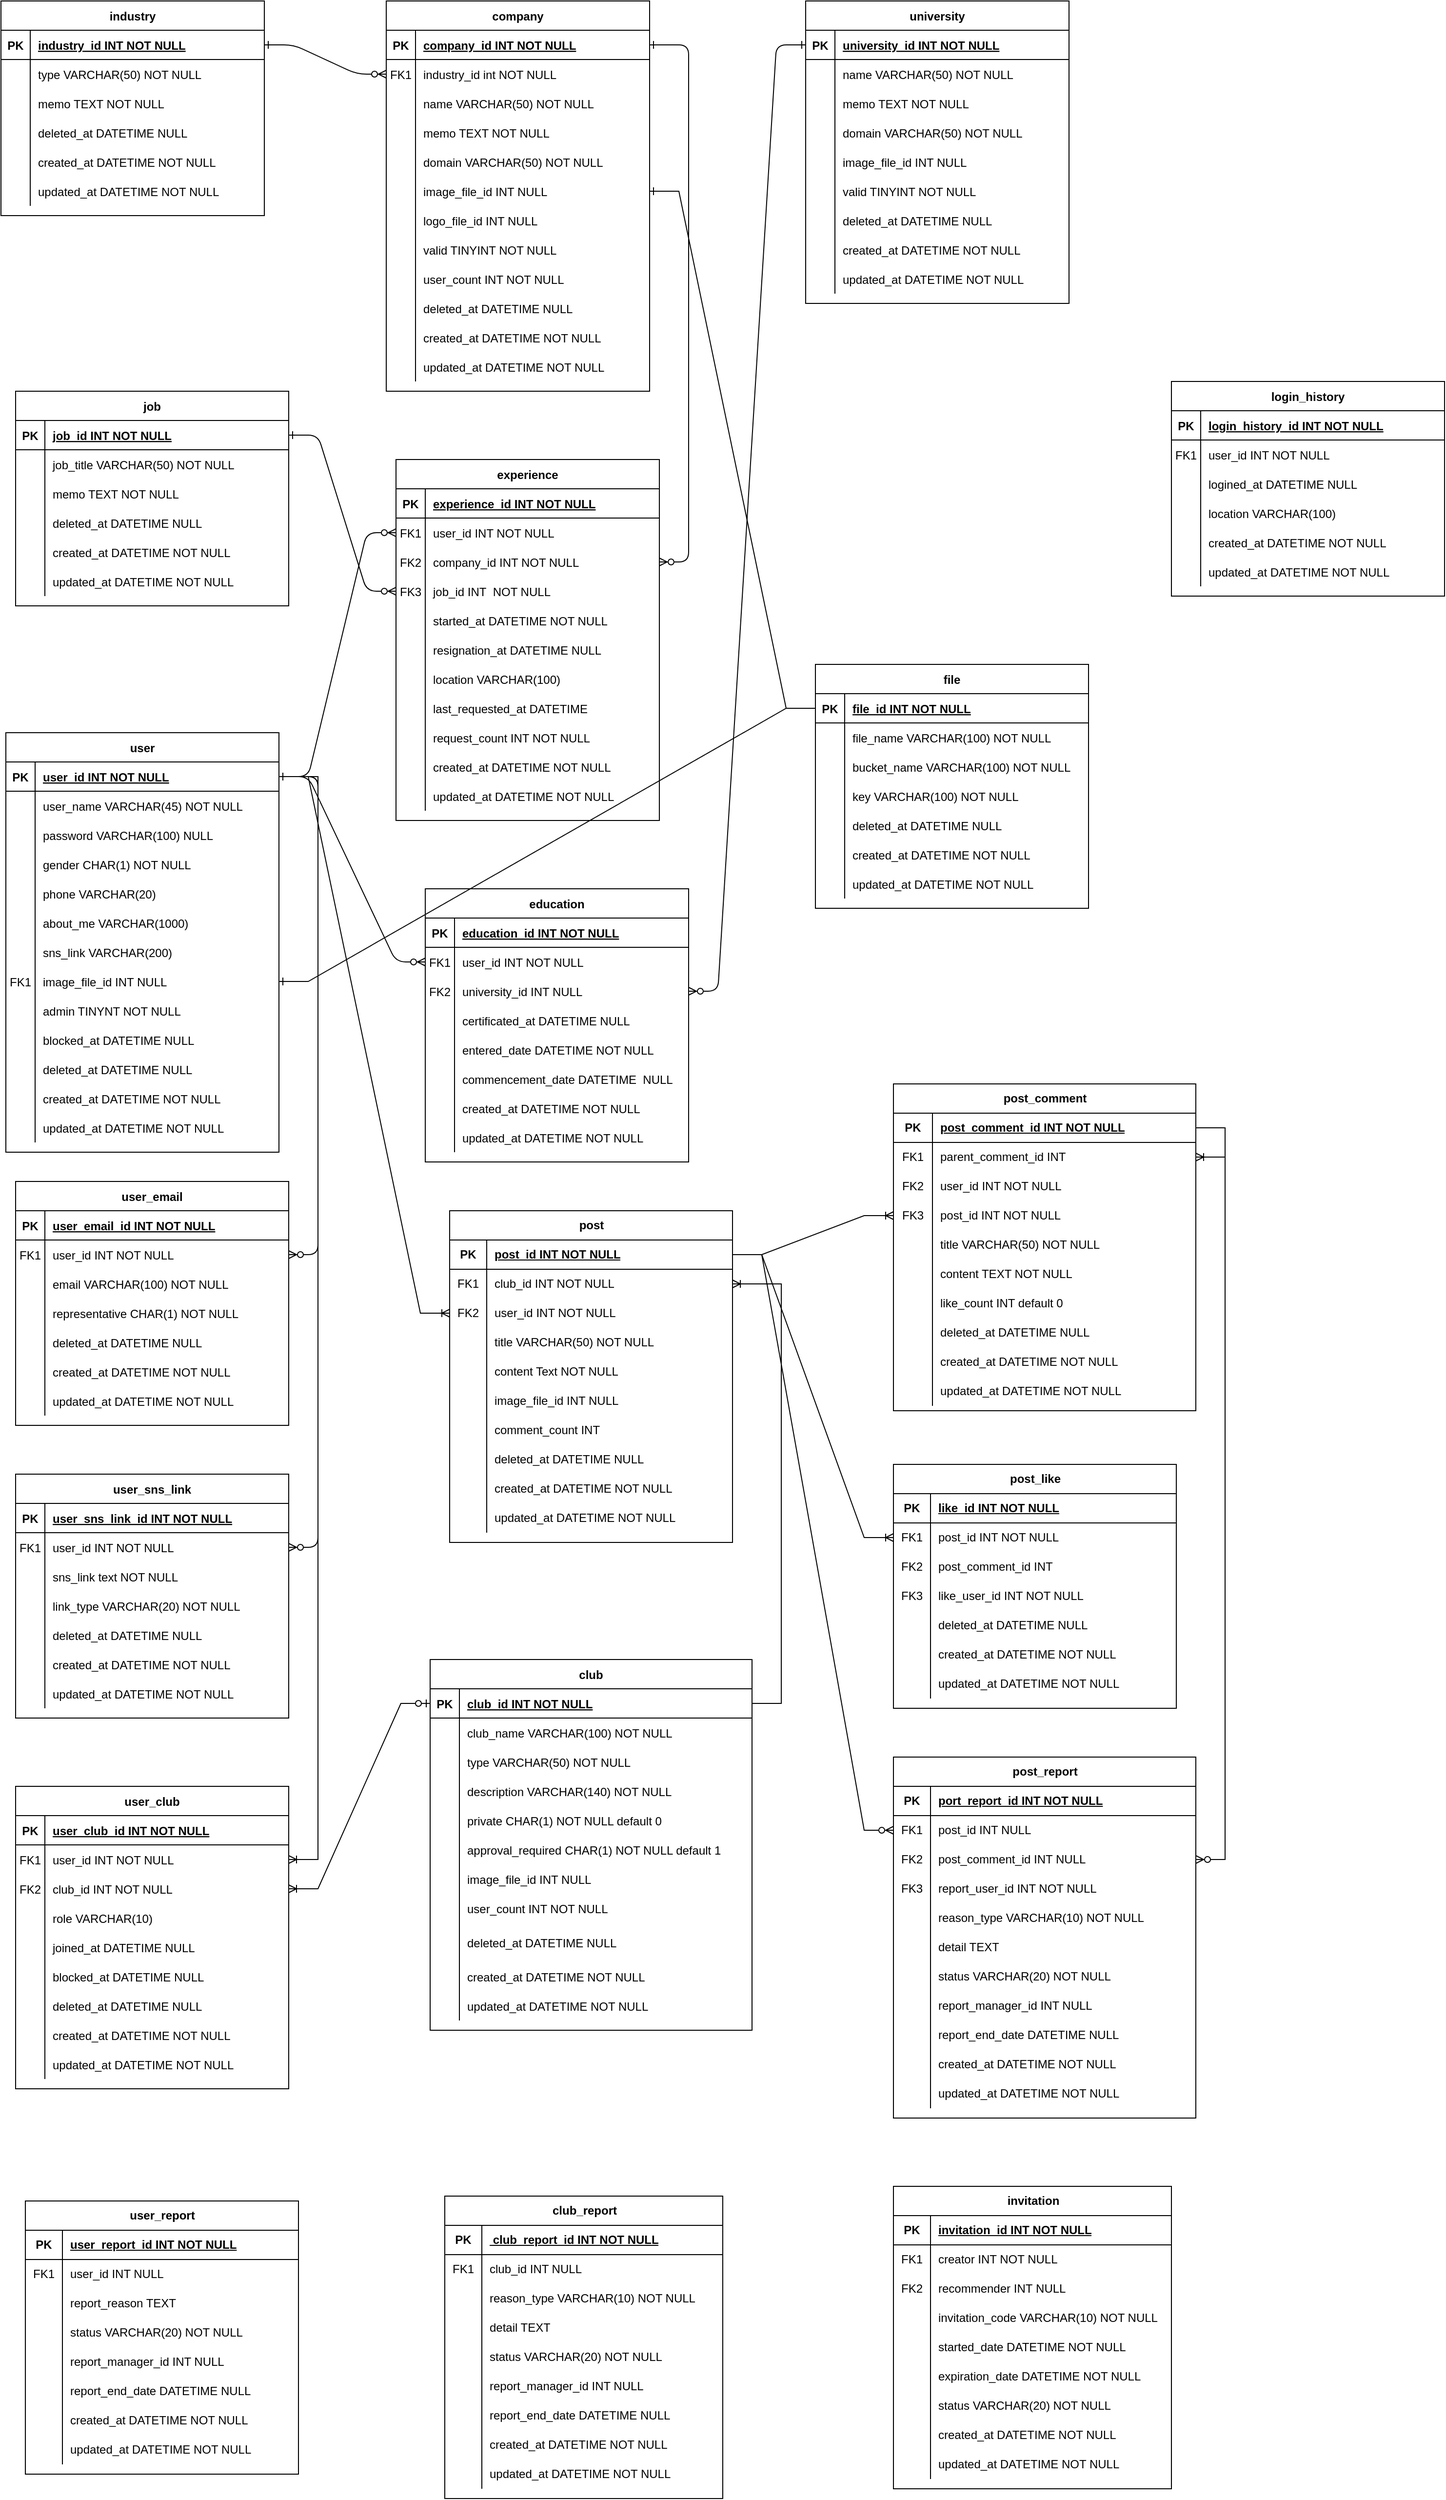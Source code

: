 <mxfile version="22.1.11" type="github">
  <diagram id="R2lEEEUBdFMjLlhIrx00" name="Page-1">
    <mxGraphModel dx="1793" dy="2587" grid="1" gridSize="10" guides="1" tooltips="1" connect="1" arrows="1" fold="1" page="1" pageScale="1" pageWidth="1169" pageHeight="1654" math="0" shadow="0" extFonts="Permanent Marker^https://fonts.googleapis.com/css?family=Permanent+Marker">
      <root>
        <mxCell id="0" />
        <mxCell id="1" parent="0" />
        <mxCell id="5a7OM0icQaQAALTDh22o-71" value="" style="edgeStyle=entityRelationEdgeStyle;endArrow=ERzeroToMany;startArrow=ERone;endFill=1;startFill=0;exitX=1;exitY=0.5;exitDx=0;exitDy=0;" parent="1" source="5a7OM0icQaQAALTDh22o-41" target="e5Amxp2cC6fSipwN7CKw-89" edge="1">
          <mxGeometry width="100" height="100" relative="1" as="geometry">
            <mxPoint x="740" y="165" as="sourcePoint" />
            <mxPoint x="660" y="225" as="targetPoint" />
            <Array as="points">
              <mxPoint x="900" y="530" />
              <mxPoint x="710" y="540" />
              <mxPoint x="330" y="400" />
            </Array>
          </mxGeometry>
        </mxCell>
        <mxCell id="C-vyLk0tnHw3VtMMgP7b-23" value="user" style="shape=table;startSize=30;container=1;collapsible=1;childLayout=tableLayout;fixedRows=1;rowLines=0;fontStyle=1;align=center;resizeLast=1;" parent="1" vertex="1">
          <mxGeometry x="30" y="-360" width="280" height="430" as="geometry">
            <mxRectangle x="120" y="120" width="70" height="30" as="alternateBounds" />
          </mxGeometry>
        </mxCell>
        <mxCell id="C-vyLk0tnHw3VtMMgP7b-24" value="" style="shape=partialRectangle;collapsible=0;dropTarget=0;pointerEvents=0;fillColor=none;points=[[0,0.5],[1,0.5]];portConstraint=eastwest;top=0;left=0;right=0;bottom=1;" parent="C-vyLk0tnHw3VtMMgP7b-23" vertex="1">
          <mxGeometry y="30" width="280" height="30" as="geometry" />
        </mxCell>
        <mxCell id="C-vyLk0tnHw3VtMMgP7b-25" value="PK" style="shape=partialRectangle;overflow=hidden;connectable=0;fillColor=none;top=0;left=0;bottom=0;right=0;fontStyle=1;" parent="C-vyLk0tnHw3VtMMgP7b-24" vertex="1">
          <mxGeometry width="30" height="30" as="geometry">
            <mxRectangle width="30" height="30" as="alternateBounds" />
          </mxGeometry>
        </mxCell>
        <mxCell id="C-vyLk0tnHw3VtMMgP7b-26" value="user_id INT NOT NULL " style="shape=partialRectangle;overflow=hidden;connectable=0;fillColor=none;top=0;left=0;bottom=0;right=0;align=left;spacingLeft=6;fontStyle=5;" parent="C-vyLk0tnHw3VtMMgP7b-24" vertex="1">
          <mxGeometry x="30" width="250" height="30" as="geometry">
            <mxRectangle width="250" height="30" as="alternateBounds" />
          </mxGeometry>
        </mxCell>
        <mxCell id="C-vyLk0tnHw3VtMMgP7b-27" value="" style="shape=partialRectangle;collapsible=0;dropTarget=0;pointerEvents=0;fillColor=none;points=[[0,0.5],[1,0.5]];portConstraint=eastwest;top=0;left=0;right=0;bottom=0;" parent="C-vyLk0tnHw3VtMMgP7b-23" vertex="1">
          <mxGeometry y="60" width="280" height="30" as="geometry" />
        </mxCell>
        <mxCell id="C-vyLk0tnHw3VtMMgP7b-28" value="" style="shape=partialRectangle;overflow=hidden;connectable=0;fillColor=none;top=0;left=0;bottom=0;right=0;" parent="C-vyLk0tnHw3VtMMgP7b-27" vertex="1">
          <mxGeometry width="30" height="30" as="geometry">
            <mxRectangle width="30" height="30" as="alternateBounds" />
          </mxGeometry>
        </mxCell>
        <mxCell id="C-vyLk0tnHw3VtMMgP7b-29" value="user_name VARCHAR(45) NOT NULL" style="shape=partialRectangle;overflow=hidden;connectable=0;fillColor=none;top=0;left=0;bottom=0;right=0;align=left;spacingLeft=6;" parent="C-vyLk0tnHw3VtMMgP7b-27" vertex="1">
          <mxGeometry x="30" width="250" height="30" as="geometry">
            <mxRectangle width="250" height="30" as="alternateBounds" />
          </mxGeometry>
        </mxCell>
        <mxCell id="8JAxNRDmYcoopRbkul-u-51" style="shape=partialRectangle;collapsible=0;dropTarget=0;pointerEvents=0;fillColor=none;points=[[0,0.5],[1,0.5]];portConstraint=eastwest;top=0;left=0;right=0;bottom=0;" parent="C-vyLk0tnHw3VtMMgP7b-23" vertex="1">
          <mxGeometry y="90" width="280" height="30" as="geometry" />
        </mxCell>
        <mxCell id="8JAxNRDmYcoopRbkul-u-52" style="shape=partialRectangle;overflow=hidden;connectable=0;fillColor=none;top=0;left=0;bottom=0;right=0;" parent="8JAxNRDmYcoopRbkul-u-51" vertex="1">
          <mxGeometry width="30" height="30" as="geometry">
            <mxRectangle width="30" height="30" as="alternateBounds" />
          </mxGeometry>
        </mxCell>
        <mxCell id="8JAxNRDmYcoopRbkul-u-53" value="password VARCHAR(100) NULL" style="shape=partialRectangle;overflow=hidden;connectable=0;fillColor=none;top=0;left=0;bottom=0;right=0;align=left;spacingLeft=6;" parent="8JAxNRDmYcoopRbkul-u-51" vertex="1">
          <mxGeometry x="30" width="250" height="30" as="geometry">
            <mxRectangle width="250" height="30" as="alternateBounds" />
          </mxGeometry>
        </mxCell>
        <mxCell id="nXp19oJXn3n8RyD-cxgM-16" style="shape=partialRectangle;collapsible=0;dropTarget=0;pointerEvents=0;fillColor=none;points=[[0,0.5],[1,0.5]];portConstraint=eastwest;top=0;left=0;right=0;bottom=0;" parent="C-vyLk0tnHw3VtMMgP7b-23" vertex="1">
          <mxGeometry y="120" width="280" height="30" as="geometry" />
        </mxCell>
        <mxCell id="nXp19oJXn3n8RyD-cxgM-17" style="shape=partialRectangle;overflow=hidden;connectable=0;fillColor=none;top=0;left=0;bottom=0;right=0;" parent="nXp19oJXn3n8RyD-cxgM-16" vertex="1">
          <mxGeometry width="30" height="30" as="geometry">
            <mxRectangle width="30" height="30" as="alternateBounds" />
          </mxGeometry>
        </mxCell>
        <mxCell id="nXp19oJXn3n8RyD-cxgM-18" value="gender CHAR(1) NOT NULL" style="shape=partialRectangle;overflow=hidden;connectable=0;fillColor=none;top=0;left=0;bottom=0;right=0;align=left;spacingLeft=6;" parent="nXp19oJXn3n8RyD-cxgM-16" vertex="1">
          <mxGeometry x="30" width="250" height="30" as="geometry">
            <mxRectangle width="250" height="30" as="alternateBounds" />
          </mxGeometry>
        </mxCell>
        <mxCell id="nXp19oJXn3n8RyD-cxgM-22" style="shape=partialRectangle;collapsible=0;dropTarget=0;pointerEvents=0;fillColor=none;points=[[0,0.5],[1,0.5]];portConstraint=eastwest;top=0;left=0;right=0;bottom=0;" parent="C-vyLk0tnHw3VtMMgP7b-23" vertex="1">
          <mxGeometry y="150" width="280" height="30" as="geometry" />
        </mxCell>
        <mxCell id="nXp19oJXn3n8RyD-cxgM-23" style="shape=partialRectangle;overflow=hidden;connectable=0;fillColor=none;top=0;left=0;bottom=0;right=0;" parent="nXp19oJXn3n8RyD-cxgM-22" vertex="1">
          <mxGeometry width="30" height="30" as="geometry">
            <mxRectangle width="30" height="30" as="alternateBounds" />
          </mxGeometry>
        </mxCell>
        <mxCell id="nXp19oJXn3n8RyD-cxgM-24" value="phone VARCHAR(20)" style="shape=partialRectangle;overflow=hidden;connectable=0;fillColor=none;top=0;left=0;bottom=0;right=0;align=left;spacingLeft=6;" parent="nXp19oJXn3n8RyD-cxgM-22" vertex="1">
          <mxGeometry x="30" width="250" height="30" as="geometry">
            <mxRectangle width="250" height="30" as="alternateBounds" />
          </mxGeometry>
        </mxCell>
        <mxCell id="Jg6El8M8zes4gfpKuyRQ-13" style="shape=partialRectangle;collapsible=0;dropTarget=0;pointerEvents=0;fillColor=none;points=[[0,0.5],[1,0.5]];portConstraint=eastwest;top=0;left=0;right=0;bottom=0;" parent="C-vyLk0tnHw3VtMMgP7b-23" vertex="1">
          <mxGeometry y="180" width="280" height="30" as="geometry" />
        </mxCell>
        <mxCell id="Jg6El8M8zes4gfpKuyRQ-14" style="shape=partialRectangle;overflow=hidden;connectable=0;fillColor=none;top=0;left=0;bottom=0;right=0;" parent="Jg6El8M8zes4gfpKuyRQ-13" vertex="1">
          <mxGeometry width="30" height="30" as="geometry">
            <mxRectangle width="30" height="30" as="alternateBounds" />
          </mxGeometry>
        </mxCell>
        <mxCell id="Jg6El8M8zes4gfpKuyRQ-15" value="about_me VARCHAR(1000)" style="shape=partialRectangle;overflow=hidden;connectable=0;fillColor=none;top=0;left=0;bottom=0;right=0;align=left;spacingLeft=6;" parent="Jg6El8M8zes4gfpKuyRQ-13" vertex="1">
          <mxGeometry x="30" width="250" height="30" as="geometry">
            <mxRectangle width="250" height="30" as="alternateBounds" />
          </mxGeometry>
        </mxCell>
        <mxCell id="Jg6El8M8zes4gfpKuyRQ-10" style="shape=partialRectangle;collapsible=0;dropTarget=0;pointerEvents=0;fillColor=none;points=[[0,0.5],[1,0.5]];portConstraint=eastwest;top=0;left=0;right=0;bottom=0;" parent="C-vyLk0tnHw3VtMMgP7b-23" vertex="1">
          <mxGeometry y="210" width="280" height="30" as="geometry" />
        </mxCell>
        <mxCell id="Jg6El8M8zes4gfpKuyRQ-11" style="shape=partialRectangle;overflow=hidden;connectable=0;fillColor=none;top=0;left=0;bottom=0;right=0;" parent="Jg6El8M8zes4gfpKuyRQ-10" vertex="1">
          <mxGeometry width="30" height="30" as="geometry">
            <mxRectangle width="30" height="30" as="alternateBounds" />
          </mxGeometry>
        </mxCell>
        <mxCell id="Jg6El8M8zes4gfpKuyRQ-12" value="sns_link VARCHAR(200)" style="shape=partialRectangle;overflow=hidden;connectable=0;fillColor=none;top=0;left=0;bottom=0;right=0;align=left;spacingLeft=6;" parent="Jg6El8M8zes4gfpKuyRQ-10" vertex="1">
          <mxGeometry x="30" width="250" height="30" as="geometry">
            <mxRectangle width="250" height="30" as="alternateBounds" />
          </mxGeometry>
        </mxCell>
        <mxCell id="Jg6El8M8zes4gfpKuyRQ-7" style="shape=partialRectangle;collapsible=0;dropTarget=0;pointerEvents=0;fillColor=none;points=[[0,0.5],[1,0.5]];portConstraint=eastwest;top=0;left=0;right=0;bottom=0;" parent="C-vyLk0tnHw3VtMMgP7b-23" vertex="1">
          <mxGeometry y="240" width="280" height="30" as="geometry" />
        </mxCell>
        <mxCell id="Jg6El8M8zes4gfpKuyRQ-8" value="FK1" style="shape=partialRectangle;overflow=hidden;connectable=0;fillColor=none;top=0;left=0;bottom=0;right=0;" parent="Jg6El8M8zes4gfpKuyRQ-7" vertex="1">
          <mxGeometry width="30" height="30" as="geometry">
            <mxRectangle width="30" height="30" as="alternateBounds" />
          </mxGeometry>
        </mxCell>
        <mxCell id="Jg6El8M8zes4gfpKuyRQ-9" value="image_file_id INT NULL" style="shape=partialRectangle;overflow=hidden;connectable=0;fillColor=none;top=0;left=0;bottom=0;right=0;align=left;spacingLeft=6;" parent="Jg6El8M8zes4gfpKuyRQ-7" vertex="1">
          <mxGeometry x="30" width="250" height="30" as="geometry">
            <mxRectangle width="250" height="30" as="alternateBounds" />
          </mxGeometry>
        </mxCell>
        <mxCell id="5a7OM0icQaQAALTDh22o-34" style="shape=partialRectangle;collapsible=0;dropTarget=0;pointerEvents=0;fillColor=none;points=[[0,0.5],[1,0.5]];portConstraint=eastwest;top=0;left=0;right=0;bottom=0;" parent="C-vyLk0tnHw3VtMMgP7b-23" vertex="1">
          <mxGeometry y="270" width="280" height="30" as="geometry" />
        </mxCell>
        <mxCell id="5a7OM0icQaQAALTDh22o-35" style="shape=partialRectangle;overflow=hidden;connectable=0;fillColor=none;top=0;left=0;bottom=0;right=0;" parent="5a7OM0icQaQAALTDh22o-34" vertex="1">
          <mxGeometry width="30" height="30" as="geometry">
            <mxRectangle width="30" height="30" as="alternateBounds" />
          </mxGeometry>
        </mxCell>
        <mxCell id="5a7OM0icQaQAALTDh22o-36" value="admin TINYNT NOT NULL" style="shape=partialRectangle;overflow=hidden;connectable=0;fillColor=none;top=0;left=0;bottom=0;right=0;align=left;spacingLeft=6;" parent="5a7OM0icQaQAALTDh22o-34" vertex="1">
          <mxGeometry x="30" width="250" height="30" as="geometry">
            <mxRectangle width="250" height="30" as="alternateBounds" />
          </mxGeometry>
        </mxCell>
        <mxCell id="Jg6El8M8zes4gfpKuyRQ-16" style="shape=partialRectangle;collapsible=0;dropTarget=0;pointerEvents=0;fillColor=none;points=[[0,0.5],[1,0.5]];portConstraint=eastwest;top=0;left=0;right=0;bottom=0;" parent="C-vyLk0tnHw3VtMMgP7b-23" vertex="1">
          <mxGeometry y="300" width="280" height="30" as="geometry" />
        </mxCell>
        <mxCell id="Jg6El8M8zes4gfpKuyRQ-17" style="shape=partialRectangle;overflow=hidden;connectable=0;fillColor=none;top=0;left=0;bottom=0;right=0;" parent="Jg6El8M8zes4gfpKuyRQ-16" vertex="1">
          <mxGeometry width="30" height="30" as="geometry">
            <mxRectangle width="30" height="30" as="alternateBounds" />
          </mxGeometry>
        </mxCell>
        <mxCell id="Jg6El8M8zes4gfpKuyRQ-18" value="blocked_at DATETIME NULL" style="shape=partialRectangle;overflow=hidden;connectable=0;fillColor=none;top=0;left=0;bottom=0;right=0;align=left;spacingLeft=6;" parent="Jg6El8M8zes4gfpKuyRQ-16" vertex="1">
          <mxGeometry x="30" width="250" height="30" as="geometry">
            <mxRectangle width="250" height="30" as="alternateBounds" />
          </mxGeometry>
        </mxCell>
        <mxCell id="5a7OM0icQaQAALTDh22o-28" style="shape=partialRectangle;collapsible=0;dropTarget=0;pointerEvents=0;fillColor=none;points=[[0,0.5],[1,0.5]];portConstraint=eastwest;top=0;left=0;right=0;bottom=0;" parent="C-vyLk0tnHw3VtMMgP7b-23" vertex="1">
          <mxGeometry y="330" width="280" height="30" as="geometry" />
        </mxCell>
        <mxCell id="5a7OM0icQaQAALTDh22o-29" style="shape=partialRectangle;overflow=hidden;connectable=0;fillColor=none;top=0;left=0;bottom=0;right=0;" parent="5a7OM0icQaQAALTDh22o-28" vertex="1">
          <mxGeometry width="30" height="30" as="geometry">
            <mxRectangle width="30" height="30" as="alternateBounds" />
          </mxGeometry>
        </mxCell>
        <mxCell id="5a7OM0icQaQAALTDh22o-30" value="deleted_at DATETIME NULL" style="shape=partialRectangle;overflow=hidden;connectable=0;fillColor=none;top=0;left=0;bottom=0;right=0;align=left;spacingLeft=6;" parent="5a7OM0icQaQAALTDh22o-28" vertex="1">
          <mxGeometry x="30" width="250" height="30" as="geometry">
            <mxRectangle width="250" height="30" as="alternateBounds" />
          </mxGeometry>
        </mxCell>
        <mxCell id="nXp19oJXn3n8RyD-cxgM-25" style="shape=partialRectangle;collapsible=0;dropTarget=0;pointerEvents=0;fillColor=none;points=[[0,0.5],[1,0.5]];portConstraint=eastwest;top=0;left=0;right=0;bottom=0;" parent="C-vyLk0tnHw3VtMMgP7b-23" vertex="1">
          <mxGeometry y="360" width="280" height="30" as="geometry" />
        </mxCell>
        <mxCell id="nXp19oJXn3n8RyD-cxgM-26" style="shape=partialRectangle;overflow=hidden;connectable=0;fillColor=none;top=0;left=0;bottom=0;right=0;" parent="nXp19oJXn3n8RyD-cxgM-25" vertex="1">
          <mxGeometry width="30" height="30" as="geometry">
            <mxRectangle width="30" height="30" as="alternateBounds" />
          </mxGeometry>
        </mxCell>
        <mxCell id="nXp19oJXn3n8RyD-cxgM-27" value="created_at DATETIME NOT NULL" style="shape=partialRectangle;overflow=hidden;connectable=0;fillColor=none;top=0;left=0;bottom=0;right=0;align=left;spacingLeft=6;" parent="nXp19oJXn3n8RyD-cxgM-25" vertex="1">
          <mxGeometry x="30" width="250" height="30" as="geometry">
            <mxRectangle width="250" height="30" as="alternateBounds" />
          </mxGeometry>
        </mxCell>
        <mxCell id="nXp19oJXn3n8RyD-cxgM-28" style="shape=partialRectangle;collapsible=0;dropTarget=0;pointerEvents=0;fillColor=none;points=[[0,0.5],[1,0.5]];portConstraint=eastwest;top=0;left=0;right=0;bottom=0;" parent="C-vyLk0tnHw3VtMMgP7b-23" vertex="1">
          <mxGeometry y="390" width="280" height="30" as="geometry" />
        </mxCell>
        <mxCell id="nXp19oJXn3n8RyD-cxgM-29" style="shape=partialRectangle;overflow=hidden;connectable=0;fillColor=none;top=0;left=0;bottom=0;right=0;" parent="nXp19oJXn3n8RyD-cxgM-28" vertex="1">
          <mxGeometry width="30" height="30" as="geometry">
            <mxRectangle width="30" height="30" as="alternateBounds" />
          </mxGeometry>
        </mxCell>
        <mxCell id="nXp19oJXn3n8RyD-cxgM-30" value="updated_at DATETIME NOT NULL" style="shape=partialRectangle;overflow=hidden;connectable=0;fillColor=none;top=0;left=0;bottom=0;right=0;align=left;spacingLeft=6;" parent="nXp19oJXn3n8RyD-cxgM-28" vertex="1">
          <mxGeometry x="30" width="250" height="30" as="geometry">
            <mxRectangle width="250" height="30" as="alternateBounds" />
          </mxGeometry>
        </mxCell>
        <mxCell id="1BxAY8iRp4zwTfGKQ7-G-2" value="user_club" style="shape=table;startSize=30;container=1;collapsible=1;childLayout=tableLayout;fixedRows=1;rowLines=0;fontStyle=1;align=center;resizeLast=1;" parent="1" vertex="1">
          <mxGeometry x="40" y="720" width="280" height="310" as="geometry">
            <mxRectangle x="120" y="120" width="70" height="30" as="alternateBounds" />
          </mxGeometry>
        </mxCell>
        <mxCell id="1BxAY8iRp4zwTfGKQ7-G-3" value="" style="shape=partialRectangle;collapsible=0;dropTarget=0;pointerEvents=0;fillColor=none;points=[[0,0.5],[1,0.5]];portConstraint=eastwest;top=0;left=0;right=0;bottom=1;" parent="1BxAY8iRp4zwTfGKQ7-G-2" vertex="1">
          <mxGeometry y="30" width="280" height="30" as="geometry" />
        </mxCell>
        <mxCell id="1BxAY8iRp4zwTfGKQ7-G-4" value="PK" style="shape=partialRectangle;overflow=hidden;connectable=0;fillColor=none;top=0;left=0;bottom=0;right=0;fontStyle=1;" parent="1BxAY8iRp4zwTfGKQ7-G-3" vertex="1">
          <mxGeometry width="30" height="30" as="geometry">
            <mxRectangle width="30" height="30" as="alternateBounds" />
          </mxGeometry>
        </mxCell>
        <mxCell id="1BxAY8iRp4zwTfGKQ7-G-5" value="user_club_id INT NOT NULL " style="shape=partialRectangle;overflow=hidden;connectable=0;fillColor=none;top=0;left=0;bottom=0;right=0;align=left;spacingLeft=6;fontStyle=5;" parent="1BxAY8iRp4zwTfGKQ7-G-3" vertex="1">
          <mxGeometry x="30" width="250" height="30" as="geometry">
            <mxRectangle width="250" height="30" as="alternateBounds" />
          </mxGeometry>
        </mxCell>
        <mxCell id="1BxAY8iRp4zwTfGKQ7-G-6" value="" style="shape=partialRectangle;collapsible=0;dropTarget=0;pointerEvents=0;fillColor=none;points=[[0,0.5],[1,0.5]];portConstraint=eastwest;top=0;left=0;right=0;bottom=0;" parent="1BxAY8iRp4zwTfGKQ7-G-2" vertex="1">
          <mxGeometry y="60" width="280" height="30" as="geometry" />
        </mxCell>
        <mxCell id="1BxAY8iRp4zwTfGKQ7-G-7" value="FK1" style="shape=partialRectangle;overflow=hidden;connectable=0;fillColor=none;top=0;left=0;bottom=0;right=0;" parent="1BxAY8iRp4zwTfGKQ7-G-6" vertex="1">
          <mxGeometry width="30" height="30" as="geometry">
            <mxRectangle width="30" height="30" as="alternateBounds" />
          </mxGeometry>
        </mxCell>
        <mxCell id="1BxAY8iRp4zwTfGKQ7-G-8" value="user_id INT NOT NULL" style="shape=partialRectangle;overflow=hidden;connectable=0;fillColor=none;top=0;left=0;bottom=0;right=0;align=left;spacingLeft=6;" parent="1BxAY8iRp4zwTfGKQ7-G-6" vertex="1">
          <mxGeometry x="30" width="250" height="30" as="geometry">
            <mxRectangle width="250" height="30" as="alternateBounds" />
          </mxGeometry>
        </mxCell>
        <mxCell id="1BxAY8iRp4zwTfGKQ7-G-9" style="shape=partialRectangle;collapsible=0;dropTarget=0;pointerEvents=0;fillColor=none;points=[[0,0.5],[1,0.5]];portConstraint=eastwest;top=0;left=0;right=0;bottom=0;" parent="1BxAY8iRp4zwTfGKQ7-G-2" vertex="1">
          <mxGeometry y="90" width="280" height="30" as="geometry" />
        </mxCell>
        <mxCell id="1BxAY8iRp4zwTfGKQ7-G-10" value="FK2" style="shape=partialRectangle;overflow=hidden;connectable=0;fillColor=none;top=0;left=0;bottom=0;right=0;" parent="1BxAY8iRp4zwTfGKQ7-G-9" vertex="1">
          <mxGeometry width="30" height="30" as="geometry">
            <mxRectangle width="30" height="30" as="alternateBounds" />
          </mxGeometry>
        </mxCell>
        <mxCell id="1BxAY8iRp4zwTfGKQ7-G-11" value="club_id INT NOT NULL" style="shape=partialRectangle;overflow=hidden;connectable=0;fillColor=none;top=0;left=0;bottom=0;right=0;align=left;spacingLeft=6;" parent="1BxAY8iRp4zwTfGKQ7-G-9" vertex="1">
          <mxGeometry x="30" width="250" height="30" as="geometry">
            <mxRectangle width="250" height="30" as="alternateBounds" />
          </mxGeometry>
        </mxCell>
        <mxCell id="1BxAY8iRp4zwTfGKQ7-G-12" style="shape=partialRectangle;collapsible=0;dropTarget=0;pointerEvents=0;fillColor=none;points=[[0,0.5],[1,0.5]];portConstraint=eastwest;top=0;left=0;right=0;bottom=0;" parent="1BxAY8iRp4zwTfGKQ7-G-2" vertex="1">
          <mxGeometry y="120" width="280" height="30" as="geometry" />
        </mxCell>
        <mxCell id="1BxAY8iRp4zwTfGKQ7-G-13" style="shape=partialRectangle;overflow=hidden;connectable=0;fillColor=none;top=0;left=0;bottom=0;right=0;" parent="1BxAY8iRp4zwTfGKQ7-G-12" vertex="1">
          <mxGeometry width="30" height="30" as="geometry">
            <mxRectangle width="30" height="30" as="alternateBounds" />
          </mxGeometry>
        </mxCell>
        <mxCell id="1BxAY8iRp4zwTfGKQ7-G-14" value="role VARCHAR(10)" style="shape=partialRectangle;overflow=hidden;connectable=0;fillColor=none;top=0;left=0;bottom=0;right=0;align=left;spacingLeft=6;" parent="1BxAY8iRp4zwTfGKQ7-G-12" vertex="1">
          <mxGeometry x="30" width="250" height="30" as="geometry">
            <mxRectangle width="250" height="30" as="alternateBounds" />
          </mxGeometry>
        </mxCell>
        <mxCell id="8JAxNRDmYcoopRbkul-u-43" style="shape=partialRectangle;collapsible=0;dropTarget=0;pointerEvents=0;fillColor=none;points=[[0,0.5],[1,0.5]];portConstraint=eastwest;top=0;left=0;right=0;bottom=0;" parent="1BxAY8iRp4zwTfGKQ7-G-2" vertex="1">
          <mxGeometry y="150" width="280" height="30" as="geometry" />
        </mxCell>
        <mxCell id="8JAxNRDmYcoopRbkul-u-44" style="shape=partialRectangle;overflow=hidden;connectable=0;fillColor=none;top=0;left=0;bottom=0;right=0;" parent="8JAxNRDmYcoopRbkul-u-43" vertex="1">
          <mxGeometry width="30" height="30" as="geometry">
            <mxRectangle width="30" height="30" as="alternateBounds" />
          </mxGeometry>
        </mxCell>
        <mxCell id="8JAxNRDmYcoopRbkul-u-45" value="joined_at DATETIME NULL" style="shape=partialRectangle;overflow=hidden;connectable=0;fillColor=none;top=0;left=0;bottom=0;right=0;align=left;spacingLeft=6;" parent="8JAxNRDmYcoopRbkul-u-43" vertex="1">
          <mxGeometry x="30" width="250" height="30" as="geometry">
            <mxRectangle width="250" height="30" as="alternateBounds" />
          </mxGeometry>
        </mxCell>
        <mxCell id="1BxAY8iRp4zwTfGKQ7-G-15" style="shape=partialRectangle;collapsible=0;dropTarget=0;pointerEvents=0;fillColor=none;points=[[0,0.5],[1,0.5]];portConstraint=eastwest;top=0;left=0;right=0;bottom=0;" parent="1BxAY8iRp4zwTfGKQ7-G-2" vertex="1">
          <mxGeometry y="180" width="280" height="30" as="geometry" />
        </mxCell>
        <mxCell id="1BxAY8iRp4zwTfGKQ7-G-16" style="shape=partialRectangle;overflow=hidden;connectable=0;fillColor=none;top=0;left=0;bottom=0;right=0;" parent="1BxAY8iRp4zwTfGKQ7-G-15" vertex="1">
          <mxGeometry width="30" height="30" as="geometry">
            <mxRectangle width="30" height="30" as="alternateBounds" />
          </mxGeometry>
        </mxCell>
        <mxCell id="1BxAY8iRp4zwTfGKQ7-G-17" value="blocked_at DATETIME NULL" style="shape=partialRectangle;overflow=hidden;connectable=0;fillColor=none;top=0;left=0;bottom=0;right=0;align=left;spacingLeft=6;" parent="1BxAY8iRp4zwTfGKQ7-G-15" vertex="1">
          <mxGeometry x="30" width="250" height="30" as="geometry">
            <mxRectangle width="250" height="30" as="alternateBounds" />
          </mxGeometry>
        </mxCell>
        <mxCell id="5a7OM0icQaQAALTDh22o-31" style="shape=partialRectangle;collapsible=0;dropTarget=0;pointerEvents=0;fillColor=none;points=[[0,0.5],[1,0.5]];portConstraint=eastwest;top=0;left=0;right=0;bottom=0;" parent="1BxAY8iRp4zwTfGKQ7-G-2" vertex="1">
          <mxGeometry y="210" width="280" height="30" as="geometry" />
        </mxCell>
        <mxCell id="5a7OM0icQaQAALTDh22o-32" style="shape=partialRectangle;overflow=hidden;connectable=0;fillColor=none;top=0;left=0;bottom=0;right=0;" parent="5a7OM0icQaQAALTDh22o-31" vertex="1">
          <mxGeometry width="30" height="30" as="geometry">
            <mxRectangle width="30" height="30" as="alternateBounds" />
          </mxGeometry>
        </mxCell>
        <mxCell id="5a7OM0icQaQAALTDh22o-33" value="deleted_at DATETIME NULL" style="shape=partialRectangle;overflow=hidden;connectable=0;fillColor=none;top=0;left=0;bottom=0;right=0;align=left;spacingLeft=6;" parent="5a7OM0icQaQAALTDh22o-31" vertex="1">
          <mxGeometry x="30" width="250" height="30" as="geometry">
            <mxRectangle width="250" height="30" as="alternateBounds" />
          </mxGeometry>
        </mxCell>
        <mxCell id="1BxAY8iRp4zwTfGKQ7-G-18" style="shape=partialRectangle;collapsible=0;dropTarget=0;pointerEvents=0;fillColor=none;points=[[0,0.5],[1,0.5]];portConstraint=eastwest;top=0;left=0;right=0;bottom=0;" parent="1BxAY8iRp4zwTfGKQ7-G-2" vertex="1">
          <mxGeometry y="240" width="280" height="30" as="geometry" />
        </mxCell>
        <mxCell id="1BxAY8iRp4zwTfGKQ7-G-19" style="shape=partialRectangle;overflow=hidden;connectable=0;fillColor=none;top=0;left=0;bottom=0;right=0;" parent="1BxAY8iRp4zwTfGKQ7-G-18" vertex="1">
          <mxGeometry width="30" height="30" as="geometry">
            <mxRectangle width="30" height="30" as="alternateBounds" />
          </mxGeometry>
        </mxCell>
        <mxCell id="1BxAY8iRp4zwTfGKQ7-G-20" value="created_at DATETIME NOT NULL" style="shape=partialRectangle;overflow=hidden;connectable=0;fillColor=none;top=0;left=0;bottom=0;right=0;align=left;spacingLeft=6;" parent="1BxAY8iRp4zwTfGKQ7-G-18" vertex="1">
          <mxGeometry x="30" width="250" height="30" as="geometry">
            <mxRectangle width="250" height="30" as="alternateBounds" />
          </mxGeometry>
        </mxCell>
        <mxCell id="1BxAY8iRp4zwTfGKQ7-G-21" style="shape=partialRectangle;collapsible=0;dropTarget=0;pointerEvents=0;fillColor=none;points=[[0,0.5],[1,0.5]];portConstraint=eastwest;top=0;left=0;right=0;bottom=0;" parent="1BxAY8iRp4zwTfGKQ7-G-2" vertex="1">
          <mxGeometry y="270" width="280" height="30" as="geometry" />
        </mxCell>
        <mxCell id="1BxAY8iRp4zwTfGKQ7-G-22" style="shape=partialRectangle;overflow=hidden;connectable=0;fillColor=none;top=0;left=0;bottom=0;right=0;" parent="1BxAY8iRp4zwTfGKQ7-G-21" vertex="1">
          <mxGeometry width="30" height="30" as="geometry">
            <mxRectangle width="30" height="30" as="alternateBounds" />
          </mxGeometry>
        </mxCell>
        <mxCell id="1BxAY8iRp4zwTfGKQ7-G-23" value="updated_at DATETIME NOT NULL" style="shape=partialRectangle;overflow=hidden;connectable=0;fillColor=none;top=0;left=0;bottom=0;right=0;align=left;spacingLeft=6;" parent="1BxAY8iRp4zwTfGKQ7-G-21" vertex="1">
          <mxGeometry x="30" width="250" height="30" as="geometry">
            <mxRectangle width="250" height="30" as="alternateBounds" />
          </mxGeometry>
        </mxCell>
        <mxCell id="1BxAY8iRp4zwTfGKQ7-G-25" value="club" style="shape=table;startSize=30;container=1;collapsible=1;childLayout=tableLayout;fixedRows=1;rowLines=0;fontStyle=1;align=center;resizeLast=1;" parent="1" vertex="1">
          <mxGeometry x="465" y="590" width="330" height="380" as="geometry">
            <mxRectangle x="120" y="120" width="70" height="30" as="alternateBounds" />
          </mxGeometry>
        </mxCell>
        <mxCell id="1BxAY8iRp4zwTfGKQ7-G-26" value="" style="shape=partialRectangle;collapsible=0;dropTarget=0;pointerEvents=0;fillColor=none;points=[[0,0.5],[1,0.5]];portConstraint=eastwest;top=0;left=0;right=0;bottom=1;" parent="1BxAY8iRp4zwTfGKQ7-G-25" vertex="1">
          <mxGeometry y="30" width="330" height="30" as="geometry" />
        </mxCell>
        <mxCell id="1BxAY8iRp4zwTfGKQ7-G-27" value="PK" style="shape=partialRectangle;overflow=hidden;connectable=0;fillColor=none;top=0;left=0;bottom=0;right=0;fontStyle=1;" parent="1BxAY8iRp4zwTfGKQ7-G-26" vertex="1">
          <mxGeometry width="30" height="30" as="geometry">
            <mxRectangle width="30" height="30" as="alternateBounds" />
          </mxGeometry>
        </mxCell>
        <mxCell id="1BxAY8iRp4zwTfGKQ7-G-28" value="club_id INT NOT NULL " style="shape=partialRectangle;overflow=hidden;connectable=0;fillColor=none;top=0;left=0;bottom=0;right=0;align=left;spacingLeft=6;fontStyle=5;" parent="1BxAY8iRp4zwTfGKQ7-G-26" vertex="1">
          <mxGeometry x="30" width="300" height="30" as="geometry">
            <mxRectangle width="300" height="30" as="alternateBounds" />
          </mxGeometry>
        </mxCell>
        <mxCell id="1BxAY8iRp4zwTfGKQ7-G-29" value="" style="shape=partialRectangle;collapsible=0;dropTarget=0;pointerEvents=0;fillColor=none;points=[[0,0.5],[1,0.5]];portConstraint=eastwest;top=0;left=0;right=0;bottom=0;" parent="1BxAY8iRp4zwTfGKQ7-G-25" vertex="1">
          <mxGeometry y="60" width="330" height="30" as="geometry" />
        </mxCell>
        <mxCell id="1BxAY8iRp4zwTfGKQ7-G-30" value="" style="shape=partialRectangle;overflow=hidden;connectable=0;fillColor=none;top=0;left=0;bottom=0;right=0;" parent="1BxAY8iRp4zwTfGKQ7-G-29" vertex="1">
          <mxGeometry width="30" height="30" as="geometry">
            <mxRectangle width="30" height="30" as="alternateBounds" />
          </mxGeometry>
        </mxCell>
        <mxCell id="1BxAY8iRp4zwTfGKQ7-G-31" value="club_name VARCHAR(100) NOT NULL" style="shape=partialRectangle;overflow=hidden;connectable=0;fillColor=none;top=0;left=0;bottom=0;right=0;align=left;spacingLeft=6;" parent="1BxAY8iRp4zwTfGKQ7-G-29" vertex="1">
          <mxGeometry x="30" width="300" height="30" as="geometry">
            <mxRectangle width="300" height="30" as="alternateBounds" />
          </mxGeometry>
        </mxCell>
        <mxCell id="8JAxNRDmYcoopRbkul-u-40" style="shape=partialRectangle;collapsible=0;dropTarget=0;pointerEvents=0;fillColor=none;points=[[0,0.5],[1,0.5]];portConstraint=eastwest;top=0;left=0;right=0;bottom=0;" parent="1BxAY8iRp4zwTfGKQ7-G-25" vertex="1">
          <mxGeometry y="90" width="330" height="30" as="geometry" />
        </mxCell>
        <mxCell id="8JAxNRDmYcoopRbkul-u-41" style="shape=partialRectangle;overflow=hidden;connectable=0;fillColor=none;top=0;left=0;bottom=0;right=0;" parent="8JAxNRDmYcoopRbkul-u-40" vertex="1">
          <mxGeometry width="30" height="30" as="geometry">
            <mxRectangle width="30" height="30" as="alternateBounds" />
          </mxGeometry>
        </mxCell>
        <mxCell id="8JAxNRDmYcoopRbkul-u-42" value="type VARCHAR(50) NOT NULL" style="shape=partialRectangle;overflow=hidden;connectable=0;fillColor=none;top=0;left=0;bottom=0;right=0;align=left;spacingLeft=6;" parent="8JAxNRDmYcoopRbkul-u-40" vertex="1">
          <mxGeometry x="30" width="300" height="30" as="geometry">
            <mxRectangle width="300" height="30" as="alternateBounds" />
          </mxGeometry>
        </mxCell>
        <mxCell id="e5Amxp2cC6fSipwN7CKw-148" style="shape=partialRectangle;collapsible=0;dropTarget=0;pointerEvents=0;fillColor=none;points=[[0,0.5],[1,0.5]];portConstraint=eastwest;top=0;left=0;right=0;bottom=0;" vertex="1" parent="1BxAY8iRp4zwTfGKQ7-G-25">
          <mxGeometry y="120" width="330" height="30" as="geometry" />
        </mxCell>
        <mxCell id="e5Amxp2cC6fSipwN7CKw-149" style="shape=partialRectangle;overflow=hidden;connectable=0;fillColor=none;top=0;left=0;bottom=0;right=0;" vertex="1" parent="e5Amxp2cC6fSipwN7CKw-148">
          <mxGeometry width="30" height="30" as="geometry">
            <mxRectangle width="30" height="30" as="alternateBounds" />
          </mxGeometry>
        </mxCell>
        <mxCell id="e5Amxp2cC6fSipwN7CKw-150" value="description VARCHAR(140) NOT NULL" style="shape=partialRectangle;overflow=hidden;connectable=0;fillColor=none;top=0;left=0;bottom=0;right=0;align=left;spacingLeft=6;" vertex="1" parent="e5Amxp2cC6fSipwN7CKw-148">
          <mxGeometry x="30" width="300" height="30" as="geometry">
            <mxRectangle width="300" height="30" as="alternateBounds" />
          </mxGeometry>
        </mxCell>
        <mxCell id="e5Amxp2cC6fSipwN7CKw-141" style="shape=partialRectangle;collapsible=0;dropTarget=0;pointerEvents=0;fillColor=none;points=[[0,0.5],[1,0.5]];portConstraint=eastwest;top=0;left=0;right=0;bottom=0;" vertex="1" parent="1BxAY8iRp4zwTfGKQ7-G-25">
          <mxGeometry y="150" width="330" height="30" as="geometry" />
        </mxCell>
        <mxCell id="e5Amxp2cC6fSipwN7CKw-142" style="shape=partialRectangle;overflow=hidden;connectable=0;fillColor=none;top=0;left=0;bottom=0;right=0;" vertex="1" parent="e5Amxp2cC6fSipwN7CKw-141">
          <mxGeometry width="30" height="30" as="geometry">
            <mxRectangle width="30" height="30" as="alternateBounds" />
          </mxGeometry>
        </mxCell>
        <mxCell id="e5Amxp2cC6fSipwN7CKw-143" value="private CHAR(1) NOT NULL default 0" style="shape=partialRectangle;overflow=hidden;connectable=0;fillColor=none;top=0;left=0;bottom=0;right=0;align=left;spacingLeft=6;" vertex="1" parent="e5Amxp2cC6fSipwN7CKw-141">
          <mxGeometry x="30" width="300" height="30" as="geometry">
            <mxRectangle width="300" height="30" as="alternateBounds" />
          </mxGeometry>
        </mxCell>
        <mxCell id="e5Amxp2cC6fSipwN7CKw-144" style="shape=partialRectangle;collapsible=0;dropTarget=0;pointerEvents=0;fillColor=none;points=[[0,0.5],[1,0.5]];portConstraint=eastwest;top=0;left=0;right=0;bottom=0;" vertex="1" parent="1BxAY8iRp4zwTfGKQ7-G-25">
          <mxGeometry y="180" width="330" height="30" as="geometry" />
        </mxCell>
        <mxCell id="e5Amxp2cC6fSipwN7CKw-145" style="shape=partialRectangle;overflow=hidden;connectable=0;fillColor=none;top=0;left=0;bottom=0;right=0;" vertex="1" parent="e5Amxp2cC6fSipwN7CKw-144">
          <mxGeometry width="30" height="30" as="geometry">
            <mxRectangle width="30" height="30" as="alternateBounds" />
          </mxGeometry>
        </mxCell>
        <mxCell id="e5Amxp2cC6fSipwN7CKw-146" value="approval_required CHAR(1) NOT NULL default 1" style="shape=partialRectangle;overflow=hidden;connectable=0;fillColor=none;top=0;left=0;bottom=0;right=0;align=left;spacingLeft=6;" vertex="1" parent="e5Amxp2cC6fSipwN7CKw-144">
          <mxGeometry x="30" width="300" height="30" as="geometry">
            <mxRectangle width="300" height="30" as="alternateBounds" />
          </mxGeometry>
        </mxCell>
        <mxCell id="8JAxNRDmYcoopRbkul-u-141" style="shape=partialRectangle;collapsible=0;dropTarget=0;pointerEvents=0;fillColor=none;points=[[0,0.5],[1,0.5]];portConstraint=eastwest;top=0;left=0;right=0;bottom=0;" parent="1BxAY8iRp4zwTfGKQ7-G-25" vertex="1">
          <mxGeometry y="210" width="330" height="30" as="geometry" />
        </mxCell>
        <mxCell id="8JAxNRDmYcoopRbkul-u-142" style="shape=partialRectangle;overflow=hidden;connectable=0;fillColor=none;top=0;left=0;bottom=0;right=0;" parent="8JAxNRDmYcoopRbkul-u-141" vertex="1">
          <mxGeometry width="30" height="30" as="geometry">
            <mxRectangle width="30" height="30" as="alternateBounds" />
          </mxGeometry>
        </mxCell>
        <mxCell id="8JAxNRDmYcoopRbkul-u-143" value="image_file_id INT NULL" style="shape=partialRectangle;overflow=hidden;connectable=0;fillColor=none;top=0;left=0;bottom=0;right=0;align=left;spacingLeft=6;" parent="8JAxNRDmYcoopRbkul-u-141" vertex="1">
          <mxGeometry x="30" width="300" height="30" as="geometry">
            <mxRectangle width="300" height="30" as="alternateBounds" />
          </mxGeometry>
        </mxCell>
        <mxCell id="8JAxNRDmYcoopRbkul-u-77" style="shape=partialRectangle;collapsible=0;dropTarget=0;pointerEvents=0;fillColor=none;points=[[0,0.5],[1,0.5]];portConstraint=eastwest;top=0;left=0;right=0;bottom=0;" parent="1BxAY8iRp4zwTfGKQ7-G-25" vertex="1">
          <mxGeometry y="240" width="330" height="30" as="geometry" />
        </mxCell>
        <mxCell id="8JAxNRDmYcoopRbkul-u-78" style="shape=partialRectangle;overflow=hidden;connectable=0;fillColor=none;top=0;left=0;bottom=0;right=0;" parent="8JAxNRDmYcoopRbkul-u-77" vertex="1">
          <mxGeometry width="30" height="30" as="geometry">
            <mxRectangle width="30" height="30" as="alternateBounds" />
          </mxGeometry>
        </mxCell>
        <mxCell id="8JAxNRDmYcoopRbkul-u-79" value="user_count INT NOT NULL" style="shape=partialRectangle;overflow=hidden;connectable=0;fillColor=none;top=0;left=0;bottom=0;right=0;align=left;spacingLeft=6;" parent="8JAxNRDmYcoopRbkul-u-77" vertex="1">
          <mxGeometry x="30" width="300" height="30" as="geometry">
            <mxRectangle width="300" height="30" as="alternateBounds" />
          </mxGeometry>
        </mxCell>
        <mxCell id="5a7OM0icQaQAALTDh22o-37" style="shape=partialRectangle;collapsible=0;dropTarget=0;pointerEvents=0;fillColor=none;points=[[0,0.5],[1,0.5]];portConstraint=eastwest;top=0;left=0;right=0;bottom=0;" parent="1BxAY8iRp4zwTfGKQ7-G-25" vertex="1">
          <mxGeometry y="270" width="330" height="40" as="geometry" />
        </mxCell>
        <mxCell id="5a7OM0icQaQAALTDh22o-38" style="shape=partialRectangle;overflow=hidden;connectable=0;fillColor=none;top=0;left=0;bottom=0;right=0;" parent="5a7OM0icQaQAALTDh22o-37" vertex="1">
          <mxGeometry width="30" height="40" as="geometry">
            <mxRectangle width="30" height="40" as="alternateBounds" />
          </mxGeometry>
        </mxCell>
        <mxCell id="5a7OM0icQaQAALTDh22o-39" value="deleted_at DATETIME NULL" style="shape=partialRectangle;overflow=hidden;connectable=0;fillColor=none;top=0;left=0;bottom=0;right=0;align=left;spacingLeft=6;" parent="5a7OM0icQaQAALTDh22o-37" vertex="1">
          <mxGeometry x="30" width="300" height="40" as="geometry">
            <mxRectangle width="300" height="40" as="alternateBounds" />
          </mxGeometry>
        </mxCell>
        <mxCell id="1BxAY8iRp4zwTfGKQ7-G-41" style="shape=partialRectangle;collapsible=0;dropTarget=0;pointerEvents=0;fillColor=none;points=[[0,0.5],[1,0.5]];portConstraint=eastwest;top=0;left=0;right=0;bottom=0;" parent="1BxAY8iRp4zwTfGKQ7-G-25" vertex="1">
          <mxGeometry y="310" width="330" height="30" as="geometry" />
        </mxCell>
        <mxCell id="1BxAY8iRp4zwTfGKQ7-G-42" style="shape=partialRectangle;overflow=hidden;connectable=0;fillColor=none;top=0;left=0;bottom=0;right=0;" parent="1BxAY8iRp4zwTfGKQ7-G-41" vertex="1">
          <mxGeometry width="30" height="30" as="geometry">
            <mxRectangle width="30" height="30" as="alternateBounds" />
          </mxGeometry>
        </mxCell>
        <mxCell id="1BxAY8iRp4zwTfGKQ7-G-43" value="created_at DATETIME NOT NULL" style="shape=partialRectangle;overflow=hidden;connectable=0;fillColor=none;top=0;left=0;bottom=0;right=0;align=left;spacingLeft=6;" parent="1BxAY8iRp4zwTfGKQ7-G-41" vertex="1">
          <mxGeometry x="30" width="300" height="30" as="geometry">
            <mxRectangle width="300" height="30" as="alternateBounds" />
          </mxGeometry>
        </mxCell>
        <mxCell id="1BxAY8iRp4zwTfGKQ7-G-44" style="shape=partialRectangle;collapsible=0;dropTarget=0;pointerEvents=0;fillColor=none;points=[[0,0.5],[1,0.5]];portConstraint=eastwest;top=0;left=0;right=0;bottom=0;" parent="1BxAY8iRp4zwTfGKQ7-G-25" vertex="1">
          <mxGeometry y="340" width="330" height="30" as="geometry" />
        </mxCell>
        <mxCell id="1BxAY8iRp4zwTfGKQ7-G-45" style="shape=partialRectangle;overflow=hidden;connectable=0;fillColor=none;top=0;left=0;bottom=0;right=0;" parent="1BxAY8iRp4zwTfGKQ7-G-44" vertex="1">
          <mxGeometry width="30" height="30" as="geometry">
            <mxRectangle width="30" height="30" as="alternateBounds" />
          </mxGeometry>
        </mxCell>
        <mxCell id="1BxAY8iRp4zwTfGKQ7-G-46" value="updated_at DATETIME NOT NULL" style="shape=partialRectangle;overflow=hidden;connectable=0;fillColor=none;top=0;left=0;bottom=0;right=0;align=left;spacingLeft=6;" parent="1BxAY8iRp4zwTfGKQ7-G-44" vertex="1">
          <mxGeometry x="30" width="300" height="30" as="geometry">
            <mxRectangle width="300" height="30" as="alternateBounds" />
          </mxGeometry>
        </mxCell>
        <mxCell id="-DNswMCr9u99nMy-uLrD-2" value="post" style="shape=table;startSize=30;container=1;collapsible=1;childLayout=tableLayout;fixedRows=1;rowLines=0;fontStyle=1;align=center;resizeLast=1;html=1;" parent="1" vertex="1">
          <mxGeometry x="485" y="130" width="290" height="340" as="geometry" />
        </mxCell>
        <mxCell id="-DNswMCr9u99nMy-uLrD-3" value="" style="shape=tableRow;horizontal=0;startSize=0;swimlaneHead=0;swimlaneBody=0;fillColor=none;collapsible=0;dropTarget=0;points=[[0,0.5],[1,0.5]];portConstraint=eastwest;top=0;left=0;right=0;bottom=1;" parent="-DNswMCr9u99nMy-uLrD-2" vertex="1">
          <mxGeometry y="30" width="290" height="30" as="geometry" />
        </mxCell>
        <mxCell id="-DNswMCr9u99nMy-uLrD-4" value="PK" style="shape=partialRectangle;connectable=0;fillColor=none;top=0;left=0;bottom=0;right=0;fontStyle=1;overflow=hidden;whiteSpace=wrap;html=1;" parent="-DNswMCr9u99nMy-uLrD-3" vertex="1">
          <mxGeometry width="38" height="30" as="geometry">
            <mxRectangle width="38" height="30" as="alternateBounds" />
          </mxGeometry>
        </mxCell>
        <mxCell id="-DNswMCr9u99nMy-uLrD-5" value="post_id INT NOT NULL" style="shape=partialRectangle;connectable=0;fillColor=none;top=0;left=0;bottom=0;right=0;align=left;spacingLeft=6;fontStyle=5;overflow=hidden;whiteSpace=wrap;html=1;" parent="-DNswMCr9u99nMy-uLrD-3" vertex="1">
          <mxGeometry x="38" width="252" height="30" as="geometry">
            <mxRectangle width="252" height="30" as="alternateBounds" />
          </mxGeometry>
        </mxCell>
        <mxCell id="-DNswMCr9u99nMy-uLrD-6" value="" style="shape=tableRow;horizontal=0;startSize=0;swimlaneHead=0;swimlaneBody=0;fillColor=none;collapsible=0;dropTarget=0;points=[[0,0.5],[1,0.5]];portConstraint=eastwest;top=0;left=0;right=0;bottom=0;" parent="-DNswMCr9u99nMy-uLrD-2" vertex="1">
          <mxGeometry y="60" width="290" height="30" as="geometry" />
        </mxCell>
        <mxCell id="-DNswMCr9u99nMy-uLrD-7" value="FK1" style="shape=partialRectangle;connectable=0;fillColor=none;top=0;left=0;bottom=0;right=0;editable=1;overflow=hidden;whiteSpace=wrap;html=1;" parent="-DNswMCr9u99nMy-uLrD-6" vertex="1">
          <mxGeometry width="38" height="30" as="geometry">
            <mxRectangle width="38" height="30" as="alternateBounds" />
          </mxGeometry>
        </mxCell>
        <mxCell id="-DNswMCr9u99nMy-uLrD-8" value="club_id INT NOT NULL" style="shape=partialRectangle;connectable=0;fillColor=none;top=0;left=0;bottom=0;right=0;align=left;spacingLeft=6;overflow=hidden;whiteSpace=wrap;html=1;" parent="-DNswMCr9u99nMy-uLrD-6" vertex="1">
          <mxGeometry x="38" width="252" height="30" as="geometry">
            <mxRectangle width="252" height="30" as="alternateBounds" />
          </mxGeometry>
        </mxCell>
        <mxCell id="-DNswMCr9u99nMy-uLrD-9" value="" style="shape=tableRow;horizontal=0;startSize=0;swimlaneHead=0;swimlaneBody=0;fillColor=none;collapsible=0;dropTarget=0;points=[[0,0.5],[1,0.5]];portConstraint=eastwest;top=0;left=0;right=0;bottom=0;" parent="-DNswMCr9u99nMy-uLrD-2" vertex="1">
          <mxGeometry y="90" width="290" height="30" as="geometry" />
        </mxCell>
        <mxCell id="-DNswMCr9u99nMy-uLrD-10" value="FK2" style="shape=partialRectangle;connectable=0;fillColor=none;top=0;left=0;bottom=0;right=0;editable=1;overflow=hidden;whiteSpace=wrap;html=1;" parent="-DNswMCr9u99nMy-uLrD-9" vertex="1">
          <mxGeometry width="38" height="30" as="geometry">
            <mxRectangle width="38" height="30" as="alternateBounds" />
          </mxGeometry>
        </mxCell>
        <mxCell id="-DNswMCr9u99nMy-uLrD-11" value="user_id INT NOT NULL" style="shape=partialRectangle;connectable=0;fillColor=none;top=0;left=0;bottom=0;right=0;align=left;spacingLeft=6;overflow=hidden;whiteSpace=wrap;html=1;" parent="-DNswMCr9u99nMy-uLrD-9" vertex="1">
          <mxGeometry x="38" width="252" height="30" as="geometry">
            <mxRectangle width="252" height="30" as="alternateBounds" />
          </mxGeometry>
        </mxCell>
        <mxCell id="-DNswMCr9u99nMy-uLrD-12" value="" style="shape=tableRow;horizontal=0;startSize=0;swimlaneHead=0;swimlaneBody=0;fillColor=none;collapsible=0;dropTarget=0;points=[[0,0.5],[1,0.5]];portConstraint=eastwest;top=0;left=0;right=0;bottom=0;" parent="-DNswMCr9u99nMy-uLrD-2" vertex="1">
          <mxGeometry y="120" width="290" height="30" as="geometry" />
        </mxCell>
        <mxCell id="-DNswMCr9u99nMy-uLrD-13" value="" style="shape=partialRectangle;connectable=0;fillColor=none;top=0;left=0;bottom=0;right=0;editable=1;overflow=hidden;whiteSpace=wrap;html=1;" parent="-DNswMCr9u99nMy-uLrD-12" vertex="1">
          <mxGeometry width="38" height="30" as="geometry">
            <mxRectangle width="38" height="30" as="alternateBounds" />
          </mxGeometry>
        </mxCell>
        <mxCell id="-DNswMCr9u99nMy-uLrD-14" value="title VARCHAR(50) NOT NULL" style="shape=partialRectangle;connectable=0;fillColor=none;top=0;left=0;bottom=0;right=0;align=left;spacingLeft=6;overflow=hidden;whiteSpace=wrap;html=1;" parent="-DNswMCr9u99nMy-uLrD-12" vertex="1">
          <mxGeometry x="38" width="252" height="30" as="geometry">
            <mxRectangle width="252" height="30" as="alternateBounds" />
          </mxGeometry>
        </mxCell>
        <mxCell id="B7AnF1n-S_sY62rqsVsY-34" value="" style="shape=tableRow;horizontal=0;startSize=0;swimlaneHead=0;swimlaneBody=0;fillColor=none;collapsible=0;dropTarget=0;points=[[0,0.5],[1,0.5]];portConstraint=eastwest;top=0;left=0;right=0;bottom=0;" parent="-DNswMCr9u99nMy-uLrD-2" vertex="1">
          <mxGeometry y="150" width="290" height="30" as="geometry" />
        </mxCell>
        <mxCell id="B7AnF1n-S_sY62rqsVsY-35" value="" style="shape=partialRectangle;connectable=0;fillColor=none;top=0;left=0;bottom=0;right=0;editable=1;overflow=hidden;whiteSpace=wrap;html=1;" parent="B7AnF1n-S_sY62rqsVsY-34" vertex="1">
          <mxGeometry width="38" height="30" as="geometry">
            <mxRectangle width="38" height="30" as="alternateBounds" />
          </mxGeometry>
        </mxCell>
        <mxCell id="B7AnF1n-S_sY62rqsVsY-36" value="content Text NOT NULL" style="shape=partialRectangle;connectable=0;fillColor=none;top=0;left=0;bottom=0;right=0;align=left;spacingLeft=6;overflow=hidden;whiteSpace=wrap;html=1;" parent="B7AnF1n-S_sY62rqsVsY-34" vertex="1">
          <mxGeometry x="38" width="252" height="30" as="geometry">
            <mxRectangle width="252" height="30" as="alternateBounds" />
          </mxGeometry>
        </mxCell>
        <mxCell id="8JAxNRDmYcoopRbkul-u-144" style="shape=tableRow;horizontal=0;startSize=0;swimlaneHead=0;swimlaneBody=0;fillColor=none;collapsible=0;dropTarget=0;points=[[0,0.5],[1,0.5]];portConstraint=eastwest;top=0;left=0;right=0;bottom=0;" parent="-DNswMCr9u99nMy-uLrD-2" vertex="1">
          <mxGeometry y="180" width="290" height="30" as="geometry" />
        </mxCell>
        <mxCell id="8JAxNRDmYcoopRbkul-u-145" style="shape=partialRectangle;connectable=0;fillColor=none;top=0;left=0;bottom=0;right=0;editable=1;overflow=hidden;whiteSpace=wrap;html=1;" parent="8JAxNRDmYcoopRbkul-u-144" vertex="1">
          <mxGeometry width="38" height="30" as="geometry">
            <mxRectangle width="38" height="30" as="alternateBounds" />
          </mxGeometry>
        </mxCell>
        <mxCell id="8JAxNRDmYcoopRbkul-u-146" value="image_file_id INT NULL" style="shape=partialRectangle;connectable=0;fillColor=none;top=0;left=0;bottom=0;right=0;align=left;spacingLeft=6;overflow=hidden;whiteSpace=wrap;html=1;" parent="8JAxNRDmYcoopRbkul-u-144" vertex="1">
          <mxGeometry x="38" width="252" height="30" as="geometry">
            <mxRectangle width="252" height="30" as="alternateBounds" />
          </mxGeometry>
        </mxCell>
        <mxCell id="B7AnF1n-S_sY62rqsVsY-37" value="" style="shape=tableRow;horizontal=0;startSize=0;swimlaneHead=0;swimlaneBody=0;fillColor=none;collapsible=0;dropTarget=0;points=[[0,0.5],[1,0.5]];portConstraint=eastwest;top=0;left=0;right=0;bottom=0;" parent="-DNswMCr9u99nMy-uLrD-2" vertex="1">
          <mxGeometry y="210" width="290" height="30" as="geometry" />
        </mxCell>
        <mxCell id="B7AnF1n-S_sY62rqsVsY-38" value="" style="shape=partialRectangle;connectable=0;fillColor=none;top=0;left=0;bottom=0;right=0;editable=1;overflow=hidden;whiteSpace=wrap;html=1;" parent="B7AnF1n-S_sY62rqsVsY-37" vertex="1">
          <mxGeometry width="38" height="30" as="geometry">
            <mxRectangle width="38" height="30" as="alternateBounds" />
          </mxGeometry>
        </mxCell>
        <mxCell id="B7AnF1n-S_sY62rqsVsY-39" value="comment_count INT&amp;nbsp;" style="shape=partialRectangle;connectable=0;fillColor=none;top=0;left=0;bottom=0;right=0;align=left;spacingLeft=6;overflow=hidden;whiteSpace=wrap;html=1;" parent="B7AnF1n-S_sY62rqsVsY-37" vertex="1">
          <mxGeometry x="38" width="252" height="30" as="geometry">
            <mxRectangle width="252" height="30" as="alternateBounds" />
          </mxGeometry>
        </mxCell>
        <mxCell id="B7AnF1n-S_sY62rqsVsY-54" value="" style="shape=tableRow;horizontal=0;startSize=0;swimlaneHead=0;swimlaneBody=0;fillColor=none;collapsible=0;dropTarget=0;points=[[0,0.5],[1,0.5]];portConstraint=eastwest;top=0;left=0;right=0;bottom=0;" parent="-DNswMCr9u99nMy-uLrD-2" vertex="1">
          <mxGeometry y="240" width="290" height="30" as="geometry" />
        </mxCell>
        <mxCell id="B7AnF1n-S_sY62rqsVsY-55" value="" style="shape=partialRectangle;connectable=0;fillColor=none;top=0;left=0;bottom=0;right=0;editable=1;overflow=hidden;whiteSpace=wrap;html=1;" parent="B7AnF1n-S_sY62rqsVsY-54" vertex="1">
          <mxGeometry width="38" height="30" as="geometry">
            <mxRectangle width="38" height="30" as="alternateBounds" />
          </mxGeometry>
        </mxCell>
        <mxCell id="B7AnF1n-S_sY62rqsVsY-56" value="deleted_at DATETIME NULL" style="shape=partialRectangle;connectable=0;fillColor=none;top=0;left=0;bottom=0;right=0;align=left;spacingLeft=6;overflow=hidden;whiteSpace=wrap;html=1;" parent="B7AnF1n-S_sY62rqsVsY-54" vertex="1">
          <mxGeometry x="38" width="252" height="30" as="geometry">
            <mxRectangle width="252" height="30" as="alternateBounds" />
          </mxGeometry>
        </mxCell>
        <mxCell id="B7AnF1n-S_sY62rqsVsY-40" value="" style="shape=tableRow;horizontal=0;startSize=0;swimlaneHead=0;swimlaneBody=0;fillColor=none;collapsible=0;dropTarget=0;points=[[0,0.5],[1,0.5]];portConstraint=eastwest;top=0;left=0;right=0;bottom=0;" parent="-DNswMCr9u99nMy-uLrD-2" vertex="1">
          <mxGeometry y="270" width="290" height="30" as="geometry" />
        </mxCell>
        <mxCell id="B7AnF1n-S_sY62rqsVsY-41" value="" style="shape=partialRectangle;connectable=0;fillColor=none;top=0;left=0;bottom=0;right=0;editable=1;overflow=hidden;whiteSpace=wrap;html=1;" parent="B7AnF1n-S_sY62rqsVsY-40" vertex="1">
          <mxGeometry width="38" height="30" as="geometry">
            <mxRectangle width="38" height="30" as="alternateBounds" />
          </mxGeometry>
        </mxCell>
        <mxCell id="B7AnF1n-S_sY62rqsVsY-42" value="created_at DATETIME NOT NULL" style="shape=partialRectangle;connectable=0;fillColor=none;top=0;left=0;bottom=0;right=0;align=left;spacingLeft=6;overflow=hidden;whiteSpace=wrap;html=1;" parent="B7AnF1n-S_sY62rqsVsY-40" vertex="1">
          <mxGeometry x="38" width="252" height="30" as="geometry">
            <mxRectangle width="252" height="30" as="alternateBounds" />
          </mxGeometry>
        </mxCell>
        <mxCell id="B7AnF1n-S_sY62rqsVsY-46" value="" style="shape=tableRow;horizontal=0;startSize=0;swimlaneHead=0;swimlaneBody=0;fillColor=none;collapsible=0;dropTarget=0;points=[[0,0.5],[1,0.5]];portConstraint=eastwest;top=0;left=0;right=0;bottom=0;" parent="-DNswMCr9u99nMy-uLrD-2" vertex="1">
          <mxGeometry y="300" width="290" height="30" as="geometry" />
        </mxCell>
        <mxCell id="B7AnF1n-S_sY62rqsVsY-47" value="" style="shape=partialRectangle;connectable=0;fillColor=none;top=0;left=0;bottom=0;right=0;editable=1;overflow=hidden;whiteSpace=wrap;html=1;" parent="B7AnF1n-S_sY62rqsVsY-46" vertex="1">
          <mxGeometry width="38" height="30" as="geometry">
            <mxRectangle width="38" height="30" as="alternateBounds" />
          </mxGeometry>
        </mxCell>
        <mxCell id="B7AnF1n-S_sY62rqsVsY-48" value="updated_at DATETIME NOT NULL" style="shape=partialRectangle;connectable=0;fillColor=none;top=0;left=0;bottom=0;right=0;align=left;spacingLeft=6;overflow=hidden;whiteSpace=wrap;html=1;" parent="B7AnF1n-S_sY62rqsVsY-46" vertex="1">
          <mxGeometry x="38" width="252" height="30" as="geometry">
            <mxRectangle width="252" height="30" as="alternateBounds" />
          </mxGeometry>
        </mxCell>
        <mxCell id="-DNswMCr9u99nMy-uLrD-36" value="post_comment" style="shape=table;startSize=30;container=1;collapsible=1;childLayout=tableLayout;fixedRows=1;rowLines=0;fontStyle=1;align=center;resizeLast=1;html=1;" parent="1" vertex="1">
          <mxGeometry x="940" width="310" height="335" as="geometry" />
        </mxCell>
        <mxCell id="-DNswMCr9u99nMy-uLrD-37" value="" style="shape=tableRow;horizontal=0;startSize=0;swimlaneHead=0;swimlaneBody=0;fillColor=none;collapsible=0;dropTarget=0;points=[[0,0.5],[1,0.5]];portConstraint=eastwest;top=0;left=0;right=0;bottom=1;" parent="-DNswMCr9u99nMy-uLrD-36" vertex="1">
          <mxGeometry y="30" width="310" height="30" as="geometry" />
        </mxCell>
        <mxCell id="-DNswMCr9u99nMy-uLrD-38" value="PK" style="shape=partialRectangle;connectable=0;fillColor=none;top=0;left=0;bottom=0;right=0;fontStyle=1;overflow=hidden;whiteSpace=wrap;html=1;" parent="-DNswMCr9u99nMy-uLrD-37" vertex="1">
          <mxGeometry width="40" height="30" as="geometry">
            <mxRectangle width="40" height="30" as="alternateBounds" />
          </mxGeometry>
        </mxCell>
        <mxCell id="-DNswMCr9u99nMy-uLrD-39" value="post_comment_id INT NOT NULL" style="shape=partialRectangle;connectable=0;fillColor=none;top=0;left=0;bottom=0;right=0;align=left;spacingLeft=6;fontStyle=5;overflow=hidden;whiteSpace=wrap;html=1;" parent="-DNswMCr9u99nMy-uLrD-37" vertex="1">
          <mxGeometry x="40" width="270" height="30" as="geometry">
            <mxRectangle width="270" height="30" as="alternateBounds" />
          </mxGeometry>
        </mxCell>
        <mxCell id="-DNswMCr9u99nMy-uLrD-40" value="" style="shape=tableRow;horizontal=0;startSize=0;swimlaneHead=0;swimlaneBody=0;fillColor=none;collapsible=0;dropTarget=0;points=[[0,0.5],[1,0.5]];portConstraint=eastwest;top=0;left=0;right=0;bottom=0;" parent="-DNswMCr9u99nMy-uLrD-36" vertex="1">
          <mxGeometry y="60" width="310" height="30" as="geometry" />
        </mxCell>
        <mxCell id="-DNswMCr9u99nMy-uLrD-41" value="FK1" style="shape=partialRectangle;connectable=0;fillColor=none;top=0;left=0;bottom=0;right=0;editable=1;overflow=hidden;whiteSpace=wrap;html=1;" parent="-DNswMCr9u99nMy-uLrD-40" vertex="1">
          <mxGeometry width="40" height="30" as="geometry">
            <mxRectangle width="40" height="30" as="alternateBounds" />
          </mxGeometry>
        </mxCell>
        <mxCell id="-DNswMCr9u99nMy-uLrD-42" value="parent_comment_id INT&amp;nbsp;" style="shape=partialRectangle;connectable=0;fillColor=none;top=0;left=0;bottom=0;right=0;align=left;spacingLeft=6;overflow=hidden;whiteSpace=wrap;html=1;" parent="-DNswMCr9u99nMy-uLrD-40" vertex="1">
          <mxGeometry x="40" width="270" height="30" as="geometry">
            <mxRectangle width="270" height="30" as="alternateBounds" />
          </mxGeometry>
        </mxCell>
        <mxCell id="-DNswMCr9u99nMy-uLrD-43" value="" style="shape=tableRow;horizontal=0;startSize=0;swimlaneHead=0;swimlaneBody=0;fillColor=none;collapsible=0;dropTarget=0;points=[[0,0.5],[1,0.5]];portConstraint=eastwest;top=0;left=0;right=0;bottom=0;" parent="-DNswMCr9u99nMy-uLrD-36" vertex="1">
          <mxGeometry y="90" width="310" height="30" as="geometry" />
        </mxCell>
        <mxCell id="-DNswMCr9u99nMy-uLrD-44" value="FK2" style="shape=partialRectangle;connectable=0;fillColor=none;top=0;left=0;bottom=0;right=0;editable=1;overflow=hidden;whiteSpace=wrap;html=1;" parent="-DNswMCr9u99nMy-uLrD-43" vertex="1">
          <mxGeometry width="40" height="30" as="geometry">
            <mxRectangle width="40" height="30" as="alternateBounds" />
          </mxGeometry>
        </mxCell>
        <mxCell id="-DNswMCr9u99nMy-uLrD-45" value="user_id INT NOT NULL" style="shape=partialRectangle;connectable=0;fillColor=none;top=0;left=0;bottom=0;right=0;align=left;spacingLeft=6;overflow=hidden;whiteSpace=wrap;html=1;" parent="-DNswMCr9u99nMy-uLrD-43" vertex="1">
          <mxGeometry x="40" width="270" height="30" as="geometry">
            <mxRectangle width="270" height="30" as="alternateBounds" />
          </mxGeometry>
        </mxCell>
        <mxCell id="-DNswMCr9u99nMy-uLrD-46" value="" style="shape=tableRow;horizontal=0;startSize=0;swimlaneHead=0;swimlaneBody=0;fillColor=none;collapsible=0;dropTarget=0;points=[[0,0.5],[1,0.5]];portConstraint=eastwest;top=0;left=0;right=0;bottom=0;" parent="-DNswMCr9u99nMy-uLrD-36" vertex="1">
          <mxGeometry y="120" width="310" height="30" as="geometry" />
        </mxCell>
        <mxCell id="-DNswMCr9u99nMy-uLrD-47" value="FK3" style="shape=partialRectangle;connectable=0;fillColor=none;top=0;left=0;bottom=0;right=0;editable=1;overflow=hidden;whiteSpace=wrap;html=1;" parent="-DNswMCr9u99nMy-uLrD-46" vertex="1">
          <mxGeometry width="40" height="30" as="geometry">
            <mxRectangle width="40" height="30" as="alternateBounds" />
          </mxGeometry>
        </mxCell>
        <mxCell id="-DNswMCr9u99nMy-uLrD-48" value="post_id INT NOT NULL" style="shape=partialRectangle;connectable=0;fillColor=none;top=0;left=0;bottom=0;right=0;align=left;spacingLeft=6;overflow=hidden;whiteSpace=wrap;html=1;" parent="-DNswMCr9u99nMy-uLrD-46" vertex="1">
          <mxGeometry x="40" width="270" height="30" as="geometry">
            <mxRectangle width="270" height="30" as="alternateBounds" />
          </mxGeometry>
        </mxCell>
        <mxCell id="-DNswMCr9u99nMy-uLrD-75" value="" style="shape=tableRow;horizontal=0;startSize=0;swimlaneHead=0;swimlaneBody=0;fillColor=none;collapsible=0;dropTarget=0;points=[[0,0.5],[1,0.5]];portConstraint=eastwest;top=0;left=0;right=0;bottom=0;" parent="-DNswMCr9u99nMy-uLrD-36" vertex="1">
          <mxGeometry y="150" width="310" height="30" as="geometry" />
        </mxCell>
        <mxCell id="-DNswMCr9u99nMy-uLrD-76" value="" style="shape=partialRectangle;connectable=0;fillColor=none;top=0;left=0;bottom=0;right=0;editable=1;overflow=hidden;whiteSpace=wrap;html=1;" parent="-DNswMCr9u99nMy-uLrD-75" vertex="1">
          <mxGeometry width="40" height="30" as="geometry">
            <mxRectangle width="40" height="30" as="alternateBounds" />
          </mxGeometry>
        </mxCell>
        <mxCell id="-DNswMCr9u99nMy-uLrD-77" value="title VARCHAR(50) NOT NULL" style="shape=partialRectangle;connectable=0;fillColor=none;top=0;left=0;bottom=0;right=0;align=left;spacingLeft=6;overflow=hidden;whiteSpace=wrap;html=1;" parent="-DNswMCr9u99nMy-uLrD-75" vertex="1">
          <mxGeometry x="40" width="270" height="30" as="geometry">
            <mxRectangle width="270" height="30" as="alternateBounds" />
          </mxGeometry>
        </mxCell>
        <mxCell id="B7AnF1n-S_sY62rqsVsY-85" value="" style="shape=tableRow;horizontal=0;startSize=0;swimlaneHead=0;swimlaneBody=0;fillColor=none;collapsible=0;dropTarget=0;points=[[0,0.5],[1,0.5]];portConstraint=eastwest;top=0;left=0;right=0;bottom=0;" parent="-DNswMCr9u99nMy-uLrD-36" vertex="1">
          <mxGeometry y="180" width="310" height="30" as="geometry" />
        </mxCell>
        <mxCell id="B7AnF1n-S_sY62rqsVsY-86" value="" style="shape=partialRectangle;connectable=0;fillColor=none;top=0;left=0;bottom=0;right=0;editable=1;overflow=hidden;whiteSpace=wrap;html=1;" parent="B7AnF1n-S_sY62rqsVsY-85" vertex="1">
          <mxGeometry width="40" height="30" as="geometry">
            <mxRectangle width="40" height="30" as="alternateBounds" />
          </mxGeometry>
        </mxCell>
        <mxCell id="B7AnF1n-S_sY62rqsVsY-87" value="content TEXT NOT NULL" style="shape=partialRectangle;connectable=0;fillColor=none;top=0;left=0;bottom=0;right=0;align=left;spacingLeft=6;overflow=hidden;whiteSpace=wrap;html=1;" parent="B7AnF1n-S_sY62rqsVsY-85" vertex="1">
          <mxGeometry x="40" width="270" height="30" as="geometry">
            <mxRectangle width="270" height="30" as="alternateBounds" />
          </mxGeometry>
        </mxCell>
        <mxCell id="B7AnF1n-S_sY62rqsVsY-88" value="" style="shape=tableRow;horizontal=0;startSize=0;swimlaneHead=0;swimlaneBody=0;fillColor=none;collapsible=0;dropTarget=0;points=[[0,0.5],[1,0.5]];portConstraint=eastwest;top=0;left=0;right=0;bottom=0;" parent="-DNswMCr9u99nMy-uLrD-36" vertex="1">
          <mxGeometry y="210" width="310" height="30" as="geometry" />
        </mxCell>
        <mxCell id="B7AnF1n-S_sY62rqsVsY-89" value="" style="shape=partialRectangle;connectable=0;fillColor=none;top=0;left=0;bottom=0;right=0;editable=1;overflow=hidden;whiteSpace=wrap;html=1;" parent="B7AnF1n-S_sY62rqsVsY-88" vertex="1">
          <mxGeometry width="40" height="30" as="geometry">
            <mxRectangle width="40" height="30" as="alternateBounds" />
          </mxGeometry>
        </mxCell>
        <mxCell id="B7AnF1n-S_sY62rqsVsY-90" value="like_count INT default 0" style="shape=partialRectangle;connectable=0;fillColor=none;top=0;left=0;bottom=0;right=0;align=left;spacingLeft=6;overflow=hidden;whiteSpace=wrap;html=1;" parent="B7AnF1n-S_sY62rqsVsY-88" vertex="1">
          <mxGeometry x="40" width="270" height="30" as="geometry">
            <mxRectangle width="270" height="30" as="alternateBounds" />
          </mxGeometry>
        </mxCell>
        <mxCell id="B7AnF1n-S_sY62rqsVsY-91" value="" style="shape=tableRow;horizontal=0;startSize=0;swimlaneHead=0;swimlaneBody=0;fillColor=none;collapsible=0;dropTarget=0;points=[[0,0.5],[1,0.5]];portConstraint=eastwest;top=0;left=0;right=0;bottom=0;" parent="-DNswMCr9u99nMy-uLrD-36" vertex="1">
          <mxGeometry y="240" width="310" height="30" as="geometry" />
        </mxCell>
        <mxCell id="B7AnF1n-S_sY62rqsVsY-92" value="" style="shape=partialRectangle;connectable=0;fillColor=none;top=0;left=0;bottom=0;right=0;editable=1;overflow=hidden;whiteSpace=wrap;html=1;" parent="B7AnF1n-S_sY62rqsVsY-91" vertex="1">
          <mxGeometry width="40" height="30" as="geometry">
            <mxRectangle width="40" height="30" as="alternateBounds" />
          </mxGeometry>
        </mxCell>
        <mxCell id="B7AnF1n-S_sY62rqsVsY-93" value="deleted_at DATETIME NULL" style="shape=partialRectangle;connectable=0;fillColor=none;top=0;left=0;bottom=0;right=0;align=left;spacingLeft=6;overflow=hidden;whiteSpace=wrap;html=1;" parent="B7AnF1n-S_sY62rqsVsY-91" vertex="1">
          <mxGeometry x="40" width="270" height="30" as="geometry">
            <mxRectangle width="270" height="30" as="alternateBounds" />
          </mxGeometry>
        </mxCell>
        <mxCell id="B7AnF1n-S_sY62rqsVsY-94" value="" style="shape=tableRow;horizontal=0;startSize=0;swimlaneHead=0;swimlaneBody=0;fillColor=none;collapsible=0;dropTarget=0;points=[[0,0.5],[1,0.5]];portConstraint=eastwest;top=0;left=0;right=0;bottom=0;" parent="-DNswMCr9u99nMy-uLrD-36" vertex="1">
          <mxGeometry y="270" width="310" height="30" as="geometry" />
        </mxCell>
        <mxCell id="B7AnF1n-S_sY62rqsVsY-95" value="" style="shape=partialRectangle;connectable=0;fillColor=none;top=0;left=0;bottom=0;right=0;editable=1;overflow=hidden;whiteSpace=wrap;html=1;" parent="B7AnF1n-S_sY62rqsVsY-94" vertex="1">
          <mxGeometry width="40" height="30" as="geometry">
            <mxRectangle width="40" height="30" as="alternateBounds" />
          </mxGeometry>
        </mxCell>
        <mxCell id="B7AnF1n-S_sY62rqsVsY-96" value="created_at DATETIME NOT NULL" style="shape=partialRectangle;connectable=0;fillColor=none;top=0;left=0;bottom=0;right=0;align=left;spacingLeft=6;overflow=hidden;whiteSpace=wrap;html=1;" parent="B7AnF1n-S_sY62rqsVsY-94" vertex="1">
          <mxGeometry x="40" width="270" height="30" as="geometry">
            <mxRectangle width="270" height="30" as="alternateBounds" />
          </mxGeometry>
        </mxCell>
        <mxCell id="B7AnF1n-S_sY62rqsVsY-100" value="" style="shape=tableRow;horizontal=0;startSize=0;swimlaneHead=0;swimlaneBody=0;fillColor=none;collapsible=0;dropTarget=0;points=[[0,0.5],[1,0.5]];portConstraint=eastwest;top=0;left=0;right=0;bottom=0;" parent="-DNswMCr9u99nMy-uLrD-36" vertex="1">
          <mxGeometry y="300" width="310" height="30" as="geometry" />
        </mxCell>
        <mxCell id="B7AnF1n-S_sY62rqsVsY-101" value="" style="shape=partialRectangle;connectable=0;fillColor=none;top=0;left=0;bottom=0;right=0;editable=1;overflow=hidden;whiteSpace=wrap;html=1;" parent="B7AnF1n-S_sY62rqsVsY-100" vertex="1">
          <mxGeometry width="40" height="30" as="geometry">
            <mxRectangle width="40" height="30" as="alternateBounds" />
          </mxGeometry>
        </mxCell>
        <mxCell id="B7AnF1n-S_sY62rqsVsY-102" value="updated_at DATETIME NOT NULL" style="shape=partialRectangle;connectable=0;fillColor=none;top=0;left=0;bottom=0;right=0;align=left;spacingLeft=6;overflow=hidden;whiteSpace=wrap;html=1;" parent="B7AnF1n-S_sY62rqsVsY-100" vertex="1">
          <mxGeometry x="40" width="270" height="30" as="geometry">
            <mxRectangle width="270" height="30" as="alternateBounds" />
          </mxGeometry>
        </mxCell>
        <mxCell id="P2c8NhElkE9tguE-22kr-4" value="" style="edgeStyle=entityRelationEdgeStyle;fontSize=12;html=1;endArrow=ERoneToMany;rounded=0;" parent="-DNswMCr9u99nMy-uLrD-36" source="-DNswMCr9u99nMy-uLrD-37" target="-DNswMCr9u99nMy-uLrD-40" edge="1">
          <mxGeometry width="100" height="100" relative="1" as="geometry">
            <mxPoint x="320" y="212.5" as="sourcePoint" />
            <mxPoint x="450" y="82.5" as="targetPoint" />
            <Array as="points">
              <mxPoint x="330" y="152.5" />
              <mxPoint x="390" y="222.5" />
            </Array>
          </mxGeometry>
        </mxCell>
        <mxCell id="B7AnF1n-S_sY62rqsVsY-3" value="post_report" style="shape=table;startSize=30;container=1;collapsible=1;childLayout=tableLayout;fixedRows=1;rowLines=0;fontStyle=1;align=center;resizeLast=1;html=1;" parent="1" vertex="1">
          <mxGeometry x="940" y="690" width="310" height="370" as="geometry" />
        </mxCell>
        <mxCell id="B7AnF1n-S_sY62rqsVsY-4" value="" style="shape=tableRow;horizontal=0;startSize=0;swimlaneHead=0;swimlaneBody=0;fillColor=none;collapsible=0;dropTarget=0;points=[[0,0.5],[1,0.5]];portConstraint=eastwest;top=0;left=0;right=0;bottom=1;" parent="B7AnF1n-S_sY62rqsVsY-3" vertex="1">
          <mxGeometry y="30" width="310" height="30" as="geometry" />
        </mxCell>
        <mxCell id="B7AnF1n-S_sY62rqsVsY-5" value="PK" style="shape=partialRectangle;connectable=0;fillColor=none;top=0;left=0;bottom=0;right=0;fontStyle=1;overflow=hidden;whiteSpace=wrap;html=1;" parent="B7AnF1n-S_sY62rqsVsY-4" vertex="1">
          <mxGeometry width="38" height="30" as="geometry">
            <mxRectangle width="38" height="30" as="alternateBounds" />
          </mxGeometry>
        </mxCell>
        <mxCell id="B7AnF1n-S_sY62rqsVsY-6" value="port_report_id INT NOT NULL" style="shape=partialRectangle;connectable=0;fillColor=none;top=0;left=0;bottom=0;right=0;align=left;spacingLeft=6;fontStyle=5;overflow=hidden;whiteSpace=wrap;html=1;" parent="B7AnF1n-S_sY62rqsVsY-4" vertex="1">
          <mxGeometry x="38" width="272" height="30" as="geometry">
            <mxRectangle width="272" height="30" as="alternateBounds" />
          </mxGeometry>
        </mxCell>
        <mxCell id="B7AnF1n-S_sY62rqsVsY-7" value="" style="shape=tableRow;horizontal=0;startSize=0;swimlaneHead=0;swimlaneBody=0;fillColor=none;collapsible=0;dropTarget=0;points=[[0,0.5],[1,0.5]];portConstraint=eastwest;top=0;left=0;right=0;bottom=0;" parent="B7AnF1n-S_sY62rqsVsY-3" vertex="1">
          <mxGeometry y="60" width="310" height="30" as="geometry" />
        </mxCell>
        <mxCell id="B7AnF1n-S_sY62rqsVsY-8" value="FK1" style="shape=partialRectangle;connectable=0;fillColor=none;top=0;left=0;bottom=0;right=0;editable=1;overflow=hidden;whiteSpace=wrap;html=1;" parent="B7AnF1n-S_sY62rqsVsY-7" vertex="1">
          <mxGeometry width="38" height="30" as="geometry">
            <mxRectangle width="38" height="30" as="alternateBounds" />
          </mxGeometry>
        </mxCell>
        <mxCell id="B7AnF1n-S_sY62rqsVsY-9" value="post_id INT NULL" style="shape=partialRectangle;connectable=0;fillColor=none;top=0;left=0;bottom=0;right=0;align=left;spacingLeft=6;overflow=hidden;whiteSpace=wrap;html=1;" parent="B7AnF1n-S_sY62rqsVsY-7" vertex="1">
          <mxGeometry x="38" width="272" height="30" as="geometry">
            <mxRectangle width="272" height="30" as="alternateBounds" />
          </mxGeometry>
        </mxCell>
        <mxCell id="d-CTH7_GCymmjHfQBrPn-9" style="shape=tableRow;horizontal=0;startSize=0;swimlaneHead=0;swimlaneBody=0;fillColor=none;collapsible=0;dropTarget=0;points=[[0,0.5],[1,0.5]];portConstraint=eastwest;top=0;left=0;right=0;bottom=0;" parent="B7AnF1n-S_sY62rqsVsY-3" vertex="1">
          <mxGeometry y="90" width="310" height="30" as="geometry" />
        </mxCell>
        <mxCell id="d-CTH7_GCymmjHfQBrPn-10" value="FK2" style="shape=partialRectangle;connectable=0;fillColor=none;top=0;left=0;bottom=0;right=0;editable=1;overflow=hidden;whiteSpace=wrap;html=1;" parent="d-CTH7_GCymmjHfQBrPn-9" vertex="1">
          <mxGeometry width="38" height="30" as="geometry">
            <mxRectangle width="38" height="30" as="alternateBounds" />
          </mxGeometry>
        </mxCell>
        <mxCell id="d-CTH7_GCymmjHfQBrPn-11" value="post_comment_id INT NULL" style="shape=partialRectangle;connectable=0;fillColor=none;top=0;left=0;bottom=0;right=0;align=left;spacingLeft=6;overflow=hidden;whiteSpace=wrap;html=1;" parent="d-CTH7_GCymmjHfQBrPn-9" vertex="1">
          <mxGeometry x="38" width="272" height="30" as="geometry">
            <mxRectangle width="272" height="30" as="alternateBounds" />
          </mxGeometry>
        </mxCell>
        <mxCell id="B7AnF1n-S_sY62rqsVsY-13" value="" style="shape=tableRow;horizontal=0;startSize=0;swimlaneHead=0;swimlaneBody=0;fillColor=none;collapsible=0;dropTarget=0;points=[[0,0.5],[1,0.5]];portConstraint=eastwest;top=0;left=0;right=0;bottom=0;" parent="B7AnF1n-S_sY62rqsVsY-3" vertex="1">
          <mxGeometry y="120" width="310" height="30" as="geometry" />
        </mxCell>
        <mxCell id="B7AnF1n-S_sY62rqsVsY-14" value="FK3" style="shape=partialRectangle;connectable=0;fillColor=none;top=0;left=0;bottom=0;right=0;editable=1;overflow=hidden;whiteSpace=wrap;html=1;" parent="B7AnF1n-S_sY62rqsVsY-13" vertex="1">
          <mxGeometry width="38" height="30" as="geometry">
            <mxRectangle width="38" height="30" as="alternateBounds" />
          </mxGeometry>
        </mxCell>
        <mxCell id="B7AnF1n-S_sY62rqsVsY-15" value="report_user_id INT NOT NULL" style="shape=partialRectangle;connectable=0;fillColor=none;top=0;left=0;bottom=0;right=0;align=left;spacingLeft=6;overflow=hidden;whiteSpace=wrap;html=1;" parent="B7AnF1n-S_sY62rqsVsY-13" vertex="1">
          <mxGeometry x="38" width="272" height="30" as="geometry">
            <mxRectangle width="272" height="30" as="alternateBounds" />
          </mxGeometry>
        </mxCell>
        <mxCell id="d-CTH7_GCymmjHfQBrPn-25" style="shape=tableRow;horizontal=0;startSize=0;swimlaneHead=0;swimlaneBody=0;fillColor=none;collapsible=0;dropTarget=0;points=[[0,0.5],[1,0.5]];portConstraint=eastwest;top=0;left=0;right=0;bottom=0;" parent="B7AnF1n-S_sY62rqsVsY-3" vertex="1">
          <mxGeometry y="150" width="310" height="30" as="geometry" />
        </mxCell>
        <mxCell id="d-CTH7_GCymmjHfQBrPn-26" style="shape=partialRectangle;connectable=0;fillColor=none;top=0;left=0;bottom=0;right=0;editable=1;overflow=hidden;whiteSpace=wrap;html=1;" parent="d-CTH7_GCymmjHfQBrPn-25" vertex="1">
          <mxGeometry width="38" height="30" as="geometry">
            <mxRectangle width="38" height="30" as="alternateBounds" />
          </mxGeometry>
        </mxCell>
        <mxCell id="d-CTH7_GCymmjHfQBrPn-27" value="reason_type VARCHAR(10) NOT NULL" style="shape=partialRectangle;connectable=0;fillColor=none;top=0;left=0;bottom=0;right=0;align=left;spacingLeft=6;overflow=hidden;whiteSpace=wrap;html=1;" parent="d-CTH7_GCymmjHfQBrPn-25" vertex="1">
          <mxGeometry x="38" width="272" height="30" as="geometry">
            <mxRectangle width="272" height="30" as="alternateBounds" />
          </mxGeometry>
        </mxCell>
        <mxCell id="B7AnF1n-S_sY62rqsVsY-60" value="" style="shape=tableRow;horizontal=0;startSize=0;swimlaneHead=0;swimlaneBody=0;fillColor=none;collapsible=0;dropTarget=0;points=[[0,0.5],[1,0.5]];portConstraint=eastwest;top=0;left=0;right=0;bottom=0;" parent="B7AnF1n-S_sY62rqsVsY-3" vertex="1">
          <mxGeometry y="180" width="310" height="30" as="geometry" />
        </mxCell>
        <mxCell id="B7AnF1n-S_sY62rqsVsY-61" value="" style="shape=partialRectangle;connectable=0;fillColor=none;top=0;left=0;bottom=0;right=0;editable=1;overflow=hidden;whiteSpace=wrap;html=1;" parent="B7AnF1n-S_sY62rqsVsY-60" vertex="1">
          <mxGeometry width="38" height="30" as="geometry">
            <mxRectangle width="38" height="30" as="alternateBounds" />
          </mxGeometry>
        </mxCell>
        <mxCell id="B7AnF1n-S_sY62rqsVsY-62" value="detail TEXT" style="shape=partialRectangle;connectable=0;fillColor=none;top=0;left=0;bottom=0;right=0;align=left;spacingLeft=6;overflow=hidden;whiteSpace=wrap;html=1;" parent="B7AnF1n-S_sY62rqsVsY-60" vertex="1">
          <mxGeometry x="38" width="272" height="30" as="geometry">
            <mxRectangle width="272" height="30" as="alternateBounds" />
          </mxGeometry>
        </mxCell>
        <mxCell id="B7AnF1n-S_sY62rqsVsY-82" value="" style="shape=tableRow;horizontal=0;startSize=0;swimlaneHead=0;swimlaneBody=0;fillColor=none;collapsible=0;dropTarget=0;points=[[0,0.5],[1,0.5]];portConstraint=eastwest;top=0;left=0;right=0;bottom=0;" parent="B7AnF1n-S_sY62rqsVsY-3" vertex="1">
          <mxGeometry y="210" width="310" height="30" as="geometry" />
        </mxCell>
        <mxCell id="B7AnF1n-S_sY62rqsVsY-83" value="" style="shape=partialRectangle;connectable=0;fillColor=none;top=0;left=0;bottom=0;right=0;editable=1;overflow=hidden;whiteSpace=wrap;html=1;" parent="B7AnF1n-S_sY62rqsVsY-82" vertex="1">
          <mxGeometry width="38" height="30" as="geometry">
            <mxRectangle width="38" height="30" as="alternateBounds" />
          </mxGeometry>
        </mxCell>
        <mxCell id="B7AnF1n-S_sY62rqsVsY-84" value="status VARCHAR(20) NOT NULL" style="shape=partialRectangle;connectable=0;fillColor=none;top=0;left=0;bottom=0;right=0;align=left;spacingLeft=6;overflow=hidden;whiteSpace=wrap;html=1;" parent="B7AnF1n-S_sY62rqsVsY-82" vertex="1">
          <mxGeometry x="38" width="272" height="30" as="geometry">
            <mxRectangle width="272" height="30" as="alternateBounds" />
          </mxGeometry>
        </mxCell>
        <mxCell id="9jI7FI68xyOnXoIHzHcg-4" style="shape=tableRow;horizontal=0;startSize=0;swimlaneHead=0;swimlaneBody=0;fillColor=none;collapsible=0;dropTarget=0;points=[[0,0.5],[1,0.5]];portConstraint=eastwest;top=0;left=0;right=0;bottom=0;" parent="B7AnF1n-S_sY62rqsVsY-3" vertex="1">
          <mxGeometry y="240" width="310" height="30" as="geometry" />
        </mxCell>
        <mxCell id="9jI7FI68xyOnXoIHzHcg-5" style="shape=partialRectangle;connectable=0;fillColor=none;top=0;left=0;bottom=0;right=0;editable=1;overflow=hidden;whiteSpace=wrap;html=1;" parent="9jI7FI68xyOnXoIHzHcg-4" vertex="1">
          <mxGeometry width="38" height="30" as="geometry">
            <mxRectangle width="38" height="30" as="alternateBounds" />
          </mxGeometry>
        </mxCell>
        <mxCell id="9jI7FI68xyOnXoIHzHcg-6" value="report_manager_id INT NULL" style="shape=partialRectangle;connectable=0;fillColor=none;top=0;left=0;bottom=0;right=0;align=left;spacingLeft=6;overflow=hidden;whiteSpace=wrap;html=1;" parent="9jI7FI68xyOnXoIHzHcg-4" vertex="1">
          <mxGeometry x="38" width="272" height="30" as="geometry">
            <mxRectangle width="272" height="30" as="alternateBounds" />
          </mxGeometry>
        </mxCell>
        <mxCell id="9jI7FI68xyOnXoIHzHcg-38" style="shape=tableRow;horizontal=0;startSize=0;swimlaneHead=0;swimlaneBody=0;fillColor=none;collapsible=0;dropTarget=0;points=[[0,0.5],[1,0.5]];portConstraint=eastwest;top=0;left=0;right=0;bottom=0;" parent="B7AnF1n-S_sY62rqsVsY-3" vertex="1">
          <mxGeometry y="270" width="310" height="30" as="geometry" />
        </mxCell>
        <mxCell id="9jI7FI68xyOnXoIHzHcg-39" style="shape=partialRectangle;connectable=0;fillColor=none;top=0;left=0;bottom=0;right=0;editable=1;overflow=hidden;whiteSpace=wrap;html=1;" parent="9jI7FI68xyOnXoIHzHcg-38" vertex="1">
          <mxGeometry width="38" height="30" as="geometry">
            <mxRectangle width="38" height="30" as="alternateBounds" />
          </mxGeometry>
        </mxCell>
        <mxCell id="9jI7FI68xyOnXoIHzHcg-40" value="report_end_date DATETIME NULL" style="shape=partialRectangle;connectable=0;fillColor=none;top=0;left=0;bottom=0;right=0;align=left;spacingLeft=6;overflow=hidden;whiteSpace=wrap;html=1;" parent="9jI7FI68xyOnXoIHzHcg-38" vertex="1">
          <mxGeometry x="38" width="272" height="30" as="geometry">
            <mxRectangle width="272" height="30" as="alternateBounds" />
          </mxGeometry>
        </mxCell>
        <mxCell id="B7AnF1n-S_sY62rqsVsY-63" value="" style="shape=tableRow;horizontal=0;startSize=0;swimlaneHead=0;swimlaneBody=0;fillColor=none;collapsible=0;dropTarget=0;points=[[0,0.5],[1,0.5]];portConstraint=eastwest;top=0;left=0;right=0;bottom=0;" parent="B7AnF1n-S_sY62rqsVsY-3" vertex="1">
          <mxGeometry y="300" width="310" height="30" as="geometry" />
        </mxCell>
        <mxCell id="B7AnF1n-S_sY62rqsVsY-64" value="" style="shape=partialRectangle;connectable=0;fillColor=none;top=0;left=0;bottom=0;right=0;editable=1;overflow=hidden;whiteSpace=wrap;html=1;" parent="B7AnF1n-S_sY62rqsVsY-63" vertex="1">
          <mxGeometry width="38" height="30" as="geometry">
            <mxRectangle width="38" height="30" as="alternateBounds" />
          </mxGeometry>
        </mxCell>
        <mxCell id="B7AnF1n-S_sY62rqsVsY-65" value="created_at DATETIME NOT NULL" style="shape=partialRectangle;connectable=0;fillColor=none;top=0;left=0;bottom=0;right=0;align=left;spacingLeft=6;overflow=hidden;whiteSpace=wrap;html=1;" parent="B7AnF1n-S_sY62rqsVsY-63" vertex="1">
          <mxGeometry x="38" width="272" height="30" as="geometry">
            <mxRectangle width="272" height="30" as="alternateBounds" />
          </mxGeometry>
        </mxCell>
        <mxCell id="B7AnF1n-S_sY62rqsVsY-73" value="" style="shape=tableRow;horizontal=0;startSize=0;swimlaneHead=0;swimlaneBody=0;fillColor=none;collapsible=0;dropTarget=0;points=[[0,0.5],[1,0.5]];portConstraint=eastwest;top=0;left=0;right=0;bottom=0;" parent="B7AnF1n-S_sY62rqsVsY-3" vertex="1">
          <mxGeometry y="330" width="310" height="30" as="geometry" />
        </mxCell>
        <mxCell id="B7AnF1n-S_sY62rqsVsY-74" value="" style="shape=partialRectangle;connectable=0;fillColor=none;top=0;left=0;bottom=0;right=0;editable=1;overflow=hidden;whiteSpace=wrap;html=1;" parent="B7AnF1n-S_sY62rqsVsY-73" vertex="1">
          <mxGeometry width="38" height="30" as="geometry">
            <mxRectangle width="38" height="30" as="alternateBounds" />
          </mxGeometry>
        </mxCell>
        <mxCell id="B7AnF1n-S_sY62rqsVsY-75" value="updated_at DATETIME NOT NULL" style="shape=partialRectangle;connectable=0;fillColor=none;top=0;left=0;bottom=0;right=0;align=left;spacingLeft=6;overflow=hidden;whiteSpace=wrap;html=1;" parent="B7AnF1n-S_sY62rqsVsY-73" vertex="1">
          <mxGeometry x="38" width="272" height="30" as="geometry">
            <mxRectangle width="272" height="30" as="alternateBounds" />
          </mxGeometry>
        </mxCell>
        <mxCell id="B7AnF1n-S_sY62rqsVsY-106" value="post_like" style="shape=table;startSize=30;container=1;collapsible=1;childLayout=tableLayout;fixedRows=1;rowLines=0;fontStyle=1;align=center;resizeLast=1;html=1;" parent="1" vertex="1">
          <mxGeometry x="940" y="390" width="290" height="250" as="geometry" />
        </mxCell>
        <mxCell id="B7AnF1n-S_sY62rqsVsY-107" value="" style="shape=tableRow;horizontal=0;startSize=0;swimlaneHead=0;swimlaneBody=0;fillColor=none;collapsible=0;dropTarget=0;points=[[0,0.5],[1,0.5]];portConstraint=eastwest;top=0;left=0;right=0;bottom=1;" parent="B7AnF1n-S_sY62rqsVsY-106" vertex="1">
          <mxGeometry y="30" width="290" height="30" as="geometry" />
        </mxCell>
        <mxCell id="B7AnF1n-S_sY62rqsVsY-108" value="PK" style="shape=partialRectangle;connectable=0;fillColor=none;top=0;left=0;bottom=0;right=0;fontStyle=1;overflow=hidden;whiteSpace=wrap;html=1;" parent="B7AnF1n-S_sY62rqsVsY-107" vertex="1">
          <mxGeometry width="38" height="30" as="geometry">
            <mxRectangle width="38" height="30" as="alternateBounds" />
          </mxGeometry>
        </mxCell>
        <mxCell id="B7AnF1n-S_sY62rqsVsY-109" value="like_id INT NOT NULL" style="shape=partialRectangle;connectable=0;fillColor=none;top=0;left=0;bottom=0;right=0;align=left;spacingLeft=6;fontStyle=5;overflow=hidden;whiteSpace=wrap;html=1;" parent="B7AnF1n-S_sY62rqsVsY-107" vertex="1">
          <mxGeometry x="38" width="252" height="30" as="geometry">
            <mxRectangle width="252" height="30" as="alternateBounds" />
          </mxGeometry>
        </mxCell>
        <mxCell id="B7AnF1n-S_sY62rqsVsY-110" value="" style="shape=tableRow;horizontal=0;startSize=0;swimlaneHead=0;swimlaneBody=0;fillColor=none;collapsible=0;dropTarget=0;points=[[0,0.5],[1,0.5]];portConstraint=eastwest;top=0;left=0;right=0;bottom=0;" parent="B7AnF1n-S_sY62rqsVsY-106" vertex="1">
          <mxGeometry y="60" width="290" height="30" as="geometry" />
        </mxCell>
        <mxCell id="B7AnF1n-S_sY62rqsVsY-111" value="FK1" style="shape=partialRectangle;connectable=0;fillColor=none;top=0;left=0;bottom=0;right=0;editable=1;overflow=hidden;whiteSpace=wrap;html=1;" parent="B7AnF1n-S_sY62rqsVsY-110" vertex="1">
          <mxGeometry width="38" height="30" as="geometry">
            <mxRectangle width="38" height="30" as="alternateBounds" />
          </mxGeometry>
        </mxCell>
        <mxCell id="B7AnF1n-S_sY62rqsVsY-112" value="post_id INT NOT NULL" style="shape=partialRectangle;connectable=0;fillColor=none;top=0;left=0;bottom=0;right=0;align=left;spacingLeft=6;overflow=hidden;whiteSpace=wrap;html=1;" parent="B7AnF1n-S_sY62rqsVsY-110" vertex="1">
          <mxGeometry x="38" width="252" height="30" as="geometry">
            <mxRectangle width="252" height="30" as="alternateBounds" />
          </mxGeometry>
        </mxCell>
        <mxCell id="B7AnF1n-S_sY62rqsVsY-113" value="" style="shape=tableRow;horizontal=0;startSize=0;swimlaneHead=0;swimlaneBody=0;fillColor=none;collapsible=0;dropTarget=0;points=[[0,0.5],[1,0.5]];portConstraint=eastwest;top=0;left=0;right=0;bottom=0;" parent="B7AnF1n-S_sY62rqsVsY-106" vertex="1">
          <mxGeometry y="90" width="290" height="30" as="geometry" />
        </mxCell>
        <mxCell id="B7AnF1n-S_sY62rqsVsY-114" value="FK2" style="shape=partialRectangle;connectable=0;fillColor=none;top=0;left=0;bottom=0;right=0;editable=1;overflow=hidden;whiteSpace=wrap;html=1;" parent="B7AnF1n-S_sY62rqsVsY-113" vertex="1">
          <mxGeometry width="38" height="30" as="geometry">
            <mxRectangle width="38" height="30" as="alternateBounds" />
          </mxGeometry>
        </mxCell>
        <mxCell id="B7AnF1n-S_sY62rqsVsY-115" value="post_comment_id INT&amp;nbsp;" style="shape=partialRectangle;connectable=0;fillColor=none;top=0;left=0;bottom=0;right=0;align=left;spacingLeft=6;overflow=hidden;whiteSpace=wrap;html=1;" parent="B7AnF1n-S_sY62rqsVsY-113" vertex="1">
          <mxGeometry x="38" width="252" height="30" as="geometry">
            <mxRectangle width="252" height="30" as="alternateBounds" />
          </mxGeometry>
        </mxCell>
        <mxCell id="B7AnF1n-S_sY62rqsVsY-116" value="" style="shape=tableRow;horizontal=0;startSize=0;swimlaneHead=0;swimlaneBody=0;fillColor=none;collapsible=0;dropTarget=0;points=[[0,0.5],[1,0.5]];portConstraint=eastwest;top=0;left=0;right=0;bottom=0;" parent="B7AnF1n-S_sY62rqsVsY-106" vertex="1">
          <mxGeometry y="120" width="290" height="30" as="geometry" />
        </mxCell>
        <mxCell id="B7AnF1n-S_sY62rqsVsY-117" value="FK3" style="shape=partialRectangle;connectable=0;fillColor=none;top=0;left=0;bottom=0;right=0;editable=1;overflow=hidden;whiteSpace=wrap;html=1;" parent="B7AnF1n-S_sY62rqsVsY-116" vertex="1">
          <mxGeometry width="38" height="30" as="geometry">
            <mxRectangle width="38" height="30" as="alternateBounds" />
          </mxGeometry>
        </mxCell>
        <mxCell id="B7AnF1n-S_sY62rqsVsY-118" value="like_user_id INT NOT NULL" style="shape=partialRectangle;connectable=0;fillColor=none;top=0;left=0;bottom=0;right=0;align=left;spacingLeft=6;overflow=hidden;whiteSpace=wrap;html=1;" parent="B7AnF1n-S_sY62rqsVsY-116" vertex="1">
          <mxGeometry x="38" width="252" height="30" as="geometry">
            <mxRectangle width="252" height="30" as="alternateBounds" />
          </mxGeometry>
        </mxCell>
        <mxCell id="B7AnF1n-S_sY62rqsVsY-128" value="" style="shape=tableRow;horizontal=0;startSize=0;swimlaneHead=0;swimlaneBody=0;fillColor=none;collapsible=0;dropTarget=0;points=[[0,0.5],[1,0.5]];portConstraint=eastwest;top=0;left=0;right=0;bottom=0;" parent="B7AnF1n-S_sY62rqsVsY-106" vertex="1">
          <mxGeometry y="150" width="290" height="30" as="geometry" />
        </mxCell>
        <mxCell id="B7AnF1n-S_sY62rqsVsY-129" value="" style="shape=partialRectangle;connectable=0;fillColor=none;top=0;left=0;bottom=0;right=0;editable=1;overflow=hidden;whiteSpace=wrap;html=1;" parent="B7AnF1n-S_sY62rqsVsY-128" vertex="1">
          <mxGeometry width="38" height="30" as="geometry">
            <mxRectangle width="38" height="30" as="alternateBounds" />
          </mxGeometry>
        </mxCell>
        <mxCell id="B7AnF1n-S_sY62rqsVsY-130" value="deleted_at DATETIME NULL" style="shape=partialRectangle;connectable=0;fillColor=none;top=0;left=0;bottom=0;right=0;align=left;spacingLeft=6;overflow=hidden;whiteSpace=wrap;html=1;" parent="B7AnF1n-S_sY62rqsVsY-128" vertex="1">
          <mxGeometry x="38" width="252" height="30" as="geometry">
            <mxRectangle width="252" height="30" as="alternateBounds" />
          </mxGeometry>
        </mxCell>
        <mxCell id="8BmRlgLj0gSr9vLnnwAg-4" value="" style="shape=tableRow;horizontal=0;startSize=0;swimlaneHead=0;swimlaneBody=0;fillColor=none;collapsible=0;dropTarget=0;points=[[0,0.5],[1,0.5]];portConstraint=eastwest;top=0;left=0;right=0;bottom=0;" parent="B7AnF1n-S_sY62rqsVsY-106" vertex="1">
          <mxGeometry y="180" width="290" height="30" as="geometry" />
        </mxCell>
        <mxCell id="8BmRlgLj0gSr9vLnnwAg-5" value="" style="shape=partialRectangle;connectable=0;fillColor=none;top=0;left=0;bottom=0;right=0;editable=1;overflow=hidden;whiteSpace=wrap;html=1;" parent="8BmRlgLj0gSr9vLnnwAg-4" vertex="1">
          <mxGeometry width="38" height="30" as="geometry">
            <mxRectangle width="38" height="30" as="alternateBounds" />
          </mxGeometry>
        </mxCell>
        <mxCell id="8BmRlgLj0gSr9vLnnwAg-6" value="created_at DATETIME NOT NULL" style="shape=partialRectangle;connectable=0;fillColor=none;top=0;left=0;bottom=0;right=0;align=left;spacingLeft=6;overflow=hidden;whiteSpace=wrap;html=1;" parent="8BmRlgLj0gSr9vLnnwAg-4" vertex="1">
          <mxGeometry x="38" width="252" height="30" as="geometry">
            <mxRectangle width="252" height="30" as="alternateBounds" />
          </mxGeometry>
        </mxCell>
        <mxCell id="B7AnF1n-S_sY62rqsVsY-134" value="" style="shape=tableRow;horizontal=0;startSize=0;swimlaneHead=0;swimlaneBody=0;fillColor=none;collapsible=0;dropTarget=0;points=[[0,0.5],[1,0.5]];portConstraint=eastwest;top=0;left=0;right=0;bottom=0;" parent="B7AnF1n-S_sY62rqsVsY-106" vertex="1">
          <mxGeometry y="210" width="290" height="30" as="geometry" />
        </mxCell>
        <mxCell id="B7AnF1n-S_sY62rqsVsY-135" value="" style="shape=partialRectangle;connectable=0;fillColor=none;top=0;left=0;bottom=0;right=0;editable=1;overflow=hidden;whiteSpace=wrap;html=1;" parent="B7AnF1n-S_sY62rqsVsY-134" vertex="1">
          <mxGeometry width="38" height="30" as="geometry">
            <mxRectangle width="38" height="30" as="alternateBounds" />
          </mxGeometry>
        </mxCell>
        <mxCell id="B7AnF1n-S_sY62rqsVsY-136" value="updated_at DATETIME NOT NULL" style="shape=partialRectangle;connectable=0;fillColor=none;top=0;left=0;bottom=0;right=0;align=left;spacingLeft=6;overflow=hidden;whiteSpace=wrap;html=1;" parent="B7AnF1n-S_sY62rqsVsY-134" vertex="1">
          <mxGeometry x="38" width="252" height="30" as="geometry">
            <mxRectangle width="252" height="30" as="alternateBounds" />
          </mxGeometry>
        </mxCell>
        <mxCell id="5a7OM0icQaQAALTDh22o-40" value="industry" style="shape=table;startSize=30;container=1;collapsible=1;childLayout=tableLayout;fixedRows=1;rowLines=0;fontStyle=1;align=center;resizeLast=1;" parent="1" vertex="1">
          <mxGeometry x="25" y="-1110" width="270" height="220" as="geometry" />
        </mxCell>
        <mxCell id="5a7OM0icQaQAALTDh22o-41" value="" style="shape=partialRectangle;collapsible=0;dropTarget=0;pointerEvents=0;fillColor=none;points=[[0,0.5],[1,0.5]];portConstraint=eastwest;top=0;left=0;right=0;bottom=1;" parent="5a7OM0icQaQAALTDh22o-40" vertex="1">
          <mxGeometry y="30" width="270" height="30" as="geometry" />
        </mxCell>
        <mxCell id="5a7OM0icQaQAALTDh22o-42" value="PK" style="shape=partialRectangle;overflow=hidden;connectable=0;fillColor=none;top=0;left=0;bottom=0;right=0;fontStyle=1;" parent="5a7OM0icQaQAALTDh22o-41" vertex="1">
          <mxGeometry width="30" height="30" as="geometry">
            <mxRectangle width="30" height="30" as="alternateBounds" />
          </mxGeometry>
        </mxCell>
        <mxCell id="5a7OM0icQaQAALTDh22o-43" value="industry_id INT NOT NULL" style="shape=partialRectangle;overflow=hidden;connectable=0;fillColor=none;top=0;left=0;bottom=0;right=0;align=left;spacingLeft=6;fontStyle=5;" parent="5a7OM0icQaQAALTDh22o-41" vertex="1">
          <mxGeometry x="30" width="240" height="30" as="geometry">
            <mxRectangle width="240" height="30" as="alternateBounds" />
          </mxGeometry>
        </mxCell>
        <mxCell id="5a7OM0icQaQAALTDh22o-44" value="" style="shape=partialRectangle;collapsible=0;dropTarget=0;pointerEvents=0;fillColor=none;points=[[0,0.5],[1,0.5]];portConstraint=eastwest;top=0;left=0;right=0;bottom=0;" parent="5a7OM0icQaQAALTDh22o-40" vertex="1">
          <mxGeometry y="60" width="270" height="30" as="geometry" />
        </mxCell>
        <mxCell id="5a7OM0icQaQAALTDh22o-45" value="" style="shape=partialRectangle;overflow=hidden;connectable=0;fillColor=none;top=0;left=0;bottom=0;right=0;" parent="5a7OM0icQaQAALTDh22o-44" vertex="1">
          <mxGeometry width="30" height="30" as="geometry">
            <mxRectangle width="30" height="30" as="alternateBounds" />
          </mxGeometry>
        </mxCell>
        <mxCell id="5a7OM0icQaQAALTDh22o-46" value="type VARCHAR(50) NOT NULL" style="shape=partialRectangle;overflow=hidden;connectable=0;fillColor=none;top=0;left=0;bottom=0;right=0;align=left;spacingLeft=6;" parent="5a7OM0icQaQAALTDh22o-44" vertex="1">
          <mxGeometry x="30" width="240" height="30" as="geometry">
            <mxRectangle width="240" height="30" as="alternateBounds" />
          </mxGeometry>
        </mxCell>
        <mxCell id="5a7OM0icQaQAALTDh22o-47" style="shape=partialRectangle;collapsible=0;dropTarget=0;pointerEvents=0;fillColor=none;points=[[0,0.5],[1,0.5]];portConstraint=eastwest;top=0;left=0;right=0;bottom=0;" parent="5a7OM0icQaQAALTDh22o-40" vertex="1">
          <mxGeometry y="90" width="270" height="30" as="geometry" />
        </mxCell>
        <mxCell id="5a7OM0icQaQAALTDh22o-48" style="shape=partialRectangle;overflow=hidden;connectable=0;fillColor=none;top=0;left=0;bottom=0;right=0;" parent="5a7OM0icQaQAALTDh22o-47" vertex="1">
          <mxGeometry width="30" height="30" as="geometry">
            <mxRectangle width="30" height="30" as="alternateBounds" />
          </mxGeometry>
        </mxCell>
        <mxCell id="5a7OM0icQaQAALTDh22o-49" value="memo TEXT NOT NULL" style="shape=partialRectangle;overflow=hidden;connectable=0;fillColor=none;top=0;left=0;bottom=0;right=0;align=left;spacingLeft=6;" parent="5a7OM0icQaQAALTDh22o-47" vertex="1">
          <mxGeometry x="30" width="240" height="30" as="geometry">
            <mxRectangle width="240" height="30" as="alternateBounds" />
          </mxGeometry>
        </mxCell>
        <mxCell id="5a7OM0icQaQAALTDh22o-50" value="" style="shape=partialRectangle;collapsible=0;dropTarget=0;pointerEvents=0;fillColor=none;points=[[0,0.5],[1,0.5]];portConstraint=eastwest;top=0;left=0;right=0;bottom=0;" parent="5a7OM0icQaQAALTDh22o-40" vertex="1">
          <mxGeometry y="120" width="270" height="30" as="geometry" />
        </mxCell>
        <mxCell id="5a7OM0icQaQAALTDh22o-51" value="" style="shape=partialRectangle;overflow=hidden;connectable=0;fillColor=none;top=0;left=0;bottom=0;right=0;" parent="5a7OM0icQaQAALTDh22o-50" vertex="1">
          <mxGeometry width="30" height="30" as="geometry">
            <mxRectangle width="30" height="30" as="alternateBounds" />
          </mxGeometry>
        </mxCell>
        <mxCell id="5a7OM0icQaQAALTDh22o-52" value="deleted_at DATETIME NULL" style="shape=partialRectangle;overflow=hidden;connectable=0;fillColor=none;top=0;left=0;bottom=0;right=0;align=left;spacingLeft=6;" parent="5a7OM0icQaQAALTDh22o-50" vertex="1">
          <mxGeometry x="30" width="240" height="30" as="geometry">
            <mxRectangle width="240" height="30" as="alternateBounds" />
          </mxGeometry>
        </mxCell>
        <mxCell id="5a7OM0icQaQAALTDh22o-53" style="shape=partialRectangle;collapsible=0;dropTarget=0;pointerEvents=0;fillColor=none;points=[[0,0.5],[1,0.5]];portConstraint=eastwest;top=0;left=0;right=0;bottom=0;" parent="5a7OM0icQaQAALTDh22o-40" vertex="1">
          <mxGeometry y="150" width="270" height="30" as="geometry" />
        </mxCell>
        <mxCell id="5a7OM0icQaQAALTDh22o-54" style="shape=partialRectangle;overflow=hidden;connectable=0;fillColor=none;top=0;left=0;bottom=0;right=0;" parent="5a7OM0icQaQAALTDh22o-53" vertex="1">
          <mxGeometry width="30" height="30" as="geometry">
            <mxRectangle width="30" height="30" as="alternateBounds" />
          </mxGeometry>
        </mxCell>
        <mxCell id="5a7OM0icQaQAALTDh22o-55" value="created_at DATETIME NOT NULL" style="shape=partialRectangle;overflow=hidden;connectable=0;fillColor=none;top=0;left=0;bottom=0;right=0;align=left;spacingLeft=6;" parent="5a7OM0icQaQAALTDh22o-53" vertex="1">
          <mxGeometry x="30" width="240" height="30" as="geometry">
            <mxRectangle width="240" height="30" as="alternateBounds" />
          </mxGeometry>
        </mxCell>
        <mxCell id="5a7OM0icQaQAALTDh22o-56" style="shape=partialRectangle;collapsible=0;dropTarget=0;pointerEvents=0;fillColor=none;points=[[0,0.5],[1,0.5]];portConstraint=eastwest;top=0;left=0;right=0;bottom=0;" parent="5a7OM0icQaQAALTDh22o-40" vertex="1">
          <mxGeometry y="180" width="270" height="30" as="geometry" />
        </mxCell>
        <mxCell id="5a7OM0icQaQAALTDh22o-57" style="shape=partialRectangle;overflow=hidden;connectable=0;fillColor=none;top=0;left=0;bottom=0;right=0;" parent="5a7OM0icQaQAALTDh22o-56" vertex="1">
          <mxGeometry width="30" height="30" as="geometry">
            <mxRectangle width="30" height="30" as="alternateBounds" />
          </mxGeometry>
        </mxCell>
        <mxCell id="5a7OM0icQaQAALTDh22o-58" value="updated_at DATETIME NOT NULL" style="shape=partialRectangle;overflow=hidden;connectable=0;fillColor=none;top=0;left=0;bottom=0;right=0;align=left;spacingLeft=6;" parent="5a7OM0icQaQAALTDh22o-56" vertex="1">
          <mxGeometry x="30" width="240" height="30" as="geometry">
            <mxRectangle width="240" height="30" as="alternateBounds" />
          </mxGeometry>
        </mxCell>
        <mxCell id="5a7OM0icQaQAALTDh22o-72" value="job" style="shape=table;startSize=30;container=1;collapsible=1;childLayout=tableLayout;fixedRows=1;rowLines=0;fontStyle=1;align=center;resizeLast=1;" parent="1" vertex="1">
          <mxGeometry x="40" y="-710" width="280" height="220" as="geometry" />
        </mxCell>
        <mxCell id="5a7OM0icQaQAALTDh22o-73" value="" style="shape=partialRectangle;collapsible=0;dropTarget=0;pointerEvents=0;fillColor=none;points=[[0,0.5],[1,0.5]];portConstraint=eastwest;top=0;left=0;right=0;bottom=1;" parent="5a7OM0icQaQAALTDh22o-72" vertex="1">
          <mxGeometry y="30" width="280" height="30" as="geometry" />
        </mxCell>
        <mxCell id="5a7OM0icQaQAALTDh22o-74" value="PK" style="shape=partialRectangle;overflow=hidden;connectable=0;fillColor=none;top=0;left=0;bottom=0;right=0;fontStyle=1;" parent="5a7OM0icQaQAALTDh22o-73" vertex="1">
          <mxGeometry width="30" height="30" as="geometry">
            <mxRectangle width="30" height="30" as="alternateBounds" />
          </mxGeometry>
        </mxCell>
        <mxCell id="5a7OM0icQaQAALTDh22o-75" value="job_id INT NOT NULL" style="shape=partialRectangle;overflow=hidden;connectable=0;fillColor=none;top=0;left=0;bottom=0;right=0;align=left;spacingLeft=6;fontStyle=5;" parent="5a7OM0icQaQAALTDh22o-73" vertex="1">
          <mxGeometry x="30" width="250" height="30" as="geometry">
            <mxRectangle width="250" height="30" as="alternateBounds" />
          </mxGeometry>
        </mxCell>
        <mxCell id="5a7OM0icQaQAALTDh22o-76" value="" style="shape=partialRectangle;collapsible=0;dropTarget=0;pointerEvents=0;fillColor=none;points=[[0,0.5],[1,0.5]];portConstraint=eastwest;top=0;left=0;right=0;bottom=0;" parent="5a7OM0icQaQAALTDh22o-72" vertex="1">
          <mxGeometry y="60" width="280" height="30" as="geometry" />
        </mxCell>
        <mxCell id="5a7OM0icQaQAALTDh22o-77" value="" style="shape=partialRectangle;overflow=hidden;connectable=0;fillColor=none;top=0;left=0;bottom=0;right=0;" parent="5a7OM0icQaQAALTDh22o-76" vertex="1">
          <mxGeometry width="30" height="30" as="geometry">
            <mxRectangle width="30" height="30" as="alternateBounds" />
          </mxGeometry>
        </mxCell>
        <mxCell id="5a7OM0icQaQAALTDh22o-78" value="job_title VARCHAR(50) NOT NULL" style="shape=partialRectangle;overflow=hidden;connectable=0;fillColor=none;top=0;left=0;bottom=0;right=0;align=left;spacingLeft=6;" parent="5a7OM0icQaQAALTDh22o-76" vertex="1">
          <mxGeometry x="30" width="250" height="30" as="geometry">
            <mxRectangle width="250" height="30" as="alternateBounds" />
          </mxGeometry>
        </mxCell>
        <mxCell id="5a7OM0icQaQAALTDh22o-79" style="shape=partialRectangle;collapsible=0;dropTarget=0;pointerEvents=0;fillColor=none;points=[[0,0.5],[1,0.5]];portConstraint=eastwest;top=0;left=0;right=0;bottom=0;" parent="5a7OM0icQaQAALTDh22o-72" vertex="1">
          <mxGeometry y="90" width="280" height="30" as="geometry" />
        </mxCell>
        <mxCell id="5a7OM0icQaQAALTDh22o-80" style="shape=partialRectangle;overflow=hidden;connectable=0;fillColor=none;top=0;left=0;bottom=0;right=0;" parent="5a7OM0icQaQAALTDh22o-79" vertex="1">
          <mxGeometry width="30" height="30" as="geometry">
            <mxRectangle width="30" height="30" as="alternateBounds" />
          </mxGeometry>
        </mxCell>
        <mxCell id="5a7OM0icQaQAALTDh22o-81" value="memo TEXT NOT NULL" style="shape=partialRectangle;overflow=hidden;connectable=0;fillColor=none;top=0;left=0;bottom=0;right=0;align=left;spacingLeft=6;" parent="5a7OM0icQaQAALTDh22o-79" vertex="1">
          <mxGeometry x="30" width="250" height="30" as="geometry">
            <mxRectangle width="250" height="30" as="alternateBounds" />
          </mxGeometry>
        </mxCell>
        <mxCell id="5a7OM0icQaQAALTDh22o-82" value="" style="shape=partialRectangle;collapsible=0;dropTarget=0;pointerEvents=0;fillColor=none;points=[[0,0.5],[1,0.5]];portConstraint=eastwest;top=0;left=0;right=0;bottom=0;" parent="5a7OM0icQaQAALTDh22o-72" vertex="1">
          <mxGeometry y="120" width="280" height="30" as="geometry" />
        </mxCell>
        <mxCell id="5a7OM0icQaQAALTDh22o-83" value="" style="shape=partialRectangle;overflow=hidden;connectable=0;fillColor=none;top=0;left=0;bottom=0;right=0;" parent="5a7OM0icQaQAALTDh22o-82" vertex="1">
          <mxGeometry width="30" height="30" as="geometry">
            <mxRectangle width="30" height="30" as="alternateBounds" />
          </mxGeometry>
        </mxCell>
        <mxCell id="5a7OM0icQaQAALTDh22o-84" value="deleted_at DATETIME NULL" style="shape=partialRectangle;overflow=hidden;connectable=0;fillColor=none;top=0;left=0;bottom=0;right=0;align=left;spacingLeft=6;" parent="5a7OM0icQaQAALTDh22o-82" vertex="1">
          <mxGeometry x="30" width="250" height="30" as="geometry">
            <mxRectangle width="250" height="30" as="alternateBounds" />
          </mxGeometry>
        </mxCell>
        <mxCell id="5a7OM0icQaQAALTDh22o-85" style="shape=partialRectangle;collapsible=0;dropTarget=0;pointerEvents=0;fillColor=none;points=[[0,0.5],[1,0.5]];portConstraint=eastwest;top=0;left=0;right=0;bottom=0;" parent="5a7OM0icQaQAALTDh22o-72" vertex="1">
          <mxGeometry y="150" width="280" height="30" as="geometry" />
        </mxCell>
        <mxCell id="5a7OM0icQaQAALTDh22o-86" style="shape=partialRectangle;overflow=hidden;connectable=0;fillColor=none;top=0;left=0;bottom=0;right=0;" parent="5a7OM0icQaQAALTDh22o-85" vertex="1">
          <mxGeometry width="30" height="30" as="geometry">
            <mxRectangle width="30" height="30" as="alternateBounds" />
          </mxGeometry>
        </mxCell>
        <mxCell id="5a7OM0icQaQAALTDh22o-87" value="created_at DATETIME NOT NULL" style="shape=partialRectangle;overflow=hidden;connectable=0;fillColor=none;top=0;left=0;bottom=0;right=0;align=left;spacingLeft=6;" parent="5a7OM0icQaQAALTDh22o-85" vertex="1">
          <mxGeometry x="30" width="250" height="30" as="geometry">
            <mxRectangle width="250" height="30" as="alternateBounds" />
          </mxGeometry>
        </mxCell>
        <mxCell id="5a7OM0icQaQAALTDh22o-88" style="shape=partialRectangle;collapsible=0;dropTarget=0;pointerEvents=0;fillColor=none;points=[[0,0.5],[1,0.5]];portConstraint=eastwest;top=0;left=0;right=0;bottom=0;" parent="5a7OM0icQaQAALTDh22o-72" vertex="1">
          <mxGeometry y="180" width="280" height="30" as="geometry" />
        </mxCell>
        <mxCell id="5a7OM0icQaQAALTDh22o-89" style="shape=partialRectangle;overflow=hidden;connectable=0;fillColor=none;top=0;left=0;bottom=0;right=0;" parent="5a7OM0icQaQAALTDh22o-88" vertex="1">
          <mxGeometry width="30" height="30" as="geometry">
            <mxRectangle width="30" height="30" as="alternateBounds" />
          </mxGeometry>
        </mxCell>
        <mxCell id="5a7OM0icQaQAALTDh22o-90" value="updated_at DATETIME NOT NULL" style="shape=partialRectangle;overflow=hidden;connectable=0;fillColor=none;top=0;left=0;bottom=0;right=0;align=left;spacingLeft=6;" parent="5a7OM0icQaQAALTDh22o-88" vertex="1">
          <mxGeometry x="30" width="250" height="30" as="geometry">
            <mxRectangle width="250" height="30" as="alternateBounds" />
          </mxGeometry>
        </mxCell>
        <mxCell id="5a7OM0icQaQAALTDh22o-97" value="" style="edgeStyle=entityRelationEdgeStyle;endArrow=ERzeroToMany;startArrow=ERone;endFill=1;startFill=0;entryX=0;entryY=0.5;entryDx=0;entryDy=0;exitX=1;exitY=0.5;exitDx=0;exitDy=0;" parent="1" source="5a7OM0icQaQAALTDh22o-73" target="e5Amxp2cC6fSipwN7CKw-19" edge="1">
          <mxGeometry width="100" height="100" relative="1" as="geometry">
            <mxPoint x="310" y="-205" as="sourcePoint" />
            <mxPoint x="310" y="465" as="targetPoint" />
            <Array as="points">
              <mxPoint x="340" y="-200" />
              <mxPoint x="740" y="-840" />
              <mxPoint x="700" y="-680" />
              <mxPoint x="330" y="-400" />
              <mxPoint x="910" y="540" />
              <mxPoint x="720" y="550" />
            </Array>
          </mxGeometry>
        </mxCell>
        <mxCell id="d-CTH7_GCymmjHfQBrPn-13" value="" style="edgeStyle=entityRelationEdgeStyle;fontSize=12;html=1;endArrow=ERzeroToMany;endFill=1;rounded=0;exitX=1;exitY=0.5;exitDx=0;exitDy=0;entryX=1;entryY=0.5;entryDx=0;entryDy=0;" parent="1" source="-DNswMCr9u99nMy-uLrD-37" target="d-CTH7_GCymmjHfQBrPn-9" edge="1">
          <mxGeometry width="100" height="100" relative="1" as="geometry">
            <mxPoint x="1280" y="75" as="sourcePoint" />
            <mxPoint x="1260" y="780" as="targetPoint" />
            <Array as="points">
              <mxPoint x="2220" y="65" />
              <mxPoint x="2330" y="540" />
            </Array>
          </mxGeometry>
        </mxCell>
        <mxCell id="d-CTH7_GCymmjHfQBrPn-16" value="" style="edgeStyle=entityRelationEdgeStyle;fontSize=12;html=1;endArrow=ERoneToMany;rounded=0;exitX=1;exitY=0.5;exitDx=0;exitDy=0;entryX=0;entryY=0.5;entryDx=0;entryDy=0;" parent="1" source="C-vyLk0tnHw3VtMMgP7b-24" target="-DNswMCr9u99nMy-uLrD-9" edge="1">
          <mxGeometry width="100" height="100" relative="1" as="geometry">
            <mxPoint x="310" y="165" as="sourcePoint" />
            <mxPoint x="420" y="-225" as="targetPoint" />
            <Array as="points">
              <mxPoint x="770" y="172.5" />
              <mxPoint x="830" y="242.5" />
            </Array>
          </mxGeometry>
        </mxCell>
        <mxCell id="d-CTH7_GCymmjHfQBrPn-17" value="" style="edgeStyle=entityRelationEdgeStyle;fontSize=12;html=1;endArrow=ERoneToMany;rounded=0;" parent="1" source="1BxAY8iRp4zwTfGKQ7-G-26" target="-DNswMCr9u99nMy-uLrD-6" edge="1">
          <mxGeometry width="100" height="100" relative="1" as="geometry">
            <mxPoint x="390" y="580" as="sourcePoint" />
            <mxPoint x="495" y="245" as="targetPoint" />
            <Array as="points">
              <mxPoint x="780" y="182.5" />
              <mxPoint x="840" y="252.5" />
            </Array>
          </mxGeometry>
        </mxCell>
        <mxCell id="d-CTH7_GCymmjHfQBrPn-19" value="" style="edgeStyle=entityRelationEdgeStyle;fontSize=12;html=1;endArrow=ERoneToMany;rounded=0;exitX=1;exitY=0.5;exitDx=0;exitDy=0;" parent="1" source="C-vyLk0tnHw3VtMMgP7b-24" target="1BxAY8iRp4zwTfGKQ7-G-6" edge="1">
          <mxGeometry width="100" height="100" relative="1" as="geometry">
            <mxPoint x="320" y="-260" as="sourcePoint" />
            <mxPoint x="505" y="640" as="targetPoint" />
            <Array as="points">
              <mxPoint x="810" y="257.5" />
              <mxPoint x="870" y="327.5" />
            </Array>
          </mxGeometry>
        </mxCell>
        <mxCell id="d-CTH7_GCymmjHfQBrPn-20" value="" style="edgeStyle=entityRelationEdgeStyle;fontSize=12;html=1;endArrow=ERoneToMany;rounded=0;exitX=1;exitY=0.5;exitDx=0;exitDy=0;entryX=0;entryY=0.5;entryDx=0;entryDy=0;" parent="1" source="-DNswMCr9u99nMy-uLrD-3" target="-DNswMCr9u99nMy-uLrD-46" edge="1">
          <mxGeometry width="100" height="100" relative="1" as="geometry">
            <mxPoint x="320" y="935" as="sourcePoint" />
            <mxPoint x="870" y="220" as="targetPoint" />
            <Array as="points">
              <mxPoint x="810" y="212.5" />
              <mxPoint x="870" y="282.5" />
            </Array>
          </mxGeometry>
        </mxCell>
        <mxCell id="d-CTH7_GCymmjHfQBrPn-21" value="" style="edgeStyle=entityRelationEdgeStyle;fontSize=12;html=1;endArrow=ERoneToMany;rounded=0;entryX=0;entryY=0.5;entryDx=0;entryDy=0;exitX=1;exitY=0.5;exitDx=0;exitDy=0;" parent="1" source="-DNswMCr9u99nMy-uLrD-3" target="B7AnF1n-S_sY62rqsVsY-110" edge="1">
          <mxGeometry width="100" height="100" relative="1" as="geometry">
            <mxPoint x="330" y="945" as="sourcePoint" />
            <mxPoint x="515" y="605" as="targetPoint" />
            <Array as="points">
              <mxPoint x="820" y="222.5" />
              <mxPoint x="880" y="292.5" />
            </Array>
          </mxGeometry>
        </mxCell>
        <mxCell id="d-CTH7_GCymmjHfQBrPn-24" value="" style="edgeStyle=entityRelationEdgeStyle;fontSize=12;html=1;endArrow=ERzeroToMany;endFill=1;rounded=0;exitX=1;exitY=0.5;exitDx=0;exitDy=0;entryX=0;entryY=0.5;entryDx=0;entryDy=0;" parent="1" source="-DNswMCr9u99nMy-uLrD-3" target="B7AnF1n-S_sY62rqsVsY-7" edge="1">
          <mxGeometry width="100" height="100" relative="1" as="geometry">
            <mxPoint x="1260" y="55" as="sourcePoint" />
            <mxPoint x="850" y="720" as="targetPoint" />
            <Array as="points">
              <mxPoint x="2230" y="75" />
              <mxPoint x="2340" y="550" />
            </Array>
          </mxGeometry>
        </mxCell>
        <mxCell id="8JAxNRDmYcoopRbkul-u-2" value="company" style="shape=table;startSize=30;container=1;collapsible=1;childLayout=tableLayout;fixedRows=1;rowLines=0;fontStyle=1;align=center;resizeLast=1;" parent="1" vertex="1">
          <mxGeometry x="420" y="-1110" width="270" height="400" as="geometry" />
        </mxCell>
        <mxCell id="8JAxNRDmYcoopRbkul-u-3" value="" style="shape=partialRectangle;collapsible=0;dropTarget=0;pointerEvents=0;fillColor=none;points=[[0,0.5],[1,0.5]];portConstraint=eastwest;top=0;left=0;right=0;bottom=1;" parent="8JAxNRDmYcoopRbkul-u-2" vertex="1">
          <mxGeometry y="30" width="270" height="30" as="geometry" />
        </mxCell>
        <mxCell id="8JAxNRDmYcoopRbkul-u-4" value="PK" style="shape=partialRectangle;overflow=hidden;connectable=0;fillColor=none;top=0;left=0;bottom=0;right=0;fontStyle=1;" parent="8JAxNRDmYcoopRbkul-u-3" vertex="1">
          <mxGeometry width="30" height="30" as="geometry">
            <mxRectangle width="30" height="30" as="alternateBounds" />
          </mxGeometry>
        </mxCell>
        <mxCell id="8JAxNRDmYcoopRbkul-u-5" value="company_id INT NOT NULL" style="shape=partialRectangle;overflow=hidden;connectable=0;fillColor=none;top=0;left=0;bottom=0;right=0;align=left;spacingLeft=6;fontStyle=5;" parent="8JAxNRDmYcoopRbkul-u-3" vertex="1">
          <mxGeometry x="30" width="240" height="30" as="geometry">
            <mxRectangle width="240" height="30" as="alternateBounds" />
          </mxGeometry>
        </mxCell>
        <mxCell id="e5Amxp2cC6fSipwN7CKw-89" value="" style="shape=partialRectangle;collapsible=0;dropTarget=0;pointerEvents=0;fillColor=none;points=[[0,0.5],[1,0.5]];portConstraint=eastwest;top=0;left=0;right=0;bottom=0;" vertex="1" parent="8JAxNRDmYcoopRbkul-u-2">
          <mxGeometry y="60" width="270" height="30" as="geometry" />
        </mxCell>
        <mxCell id="e5Amxp2cC6fSipwN7CKw-90" value="FK1" style="shape=partialRectangle;overflow=hidden;connectable=0;fillColor=none;top=0;left=0;bottom=0;right=0;" vertex="1" parent="e5Amxp2cC6fSipwN7CKw-89">
          <mxGeometry width="30" height="30" as="geometry">
            <mxRectangle width="30" height="30" as="alternateBounds" />
          </mxGeometry>
        </mxCell>
        <mxCell id="e5Amxp2cC6fSipwN7CKw-91" value="industry_id int NOT NULL" style="shape=partialRectangle;overflow=hidden;connectable=0;fillColor=none;top=0;left=0;bottom=0;right=0;align=left;spacingLeft=6;" vertex="1" parent="e5Amxp2cC6fSipwN7CKw-89">
          <mxGeometry x="30" width="240" height="30" as="geometry">
            <mxRectangle width="240" height="30" as="alternateBounds" />
          </mxGeometry>
        </mxCell>
        <mxCell id="8JAxNRDmYcoopRbkul-u-6" value="" style="shape=partialRectangle;collapsible=0;dropTarget=0;pointerEvents=0;fillColor=none;points=[[0,0.5],[1,0.5]];portConstraint=eastwest;top=0;left=0;right=0;bottom=0;" parent="8JAxNRDmYcoopRbkul-u-2" vertex="1">
          <mxGeometry y="90" width="270" height="30" as="geometry" />
        </mxCell>
        <mxCell id="8JAxNRDmYcoopRbkul-u-7" value="" style="shape=partialRectangle;overflow=hidden;connectable=0;fillColor=none;top=0;left=0;bottom=0;right=0;" parent="8JAxNRDmYcoopRbkul-u-6" vertex="1">
          <mxGeometry width="30" height="30" as="geometry">
            <mxRectangle width="30" height="30" as="alternateBounds" />
          </mxGeometry>
        </mxCell>
        <mxCell id="8JAxNRDmYcoopRbkul-u-8" value="name VARCHAR(50) NOT NULL" style="shape=partialRectangle;overflow=hidden;connectable=0;fillColor=none;top=0;left=0;bottom=0;right=0;align=left;spacingLeft=6;" parent="8JAxNRDmYcoopRbkul-u-6" vertex="1">
          <mxGeometry x="30" width="240" height="30" as="geometry">
            <mxRectangle width="240" height="30" as="alternateBounds" />
          </mxGeometry>
        </mxCell>
        <mxCell id="8JAxNRDmYcoopRbkul-u-9" style="shape=partialRectangle;collapsible=0;dropTarget=0;pointerEvents=0;fillColor=none;points=[[0,0.5],[1,0.5]];portConstraint=eastwest;top=0;left=0;right=0;bottom=0;" parent="8JAxNRDmYcoopRbkul-u-2" vertex="1">
          <mxGeometry y="120" width="270" height="30" as="geometry" />
        </mxCell>
        <mxCell id="8JAxNRDmYcoopRbkul-u-10" style="shape=partialRectangle;overflow=hidden;connectable=0;fillColor=none;top=0;left=0;bottom=0;right=0;" parent="8JAxNRDmYcoopRbkul-u-9" vertex="1">
          <mxGeometry width="30" height="30" as="geometry">
            <mxRectangle width="30" height="30" as="alternateBounds" />
          </mxGeometry>
        </mxCell>
        <mxCell id="8JAxNRDmYcoopRbkul-u-11" value="memo TEXT NOT NULL" style="shape=partialRectangle;overflow=hidden;connectable=0;fillColor=none;top=0;left=0;bottom=0;right=0;align=left;spacingLeft=6;" parent="8JAxNRDmYcoopRbkul-u-9" vertex="1">
          <mxGeometry x="30" width="240" height="30" as="geometry">
            <mxRectangle width="240" height="30" as="alternateBounds" />
          </mxGeometry>
        </mxCell>
        <mxCell id="8JAxNRDmYcoopRbkul-u-62" style="shape=partialRectangle;collapsible=0;dropTarget=0;pointerEvents=0;fillColor=none;points=[[0,0.5],[1,0.5]];portConstraint=eastwest;top=0;left=0;right=0;bottom=0;" parent="8JAxNRDmYcoopRbkul-u-2" vertex="1">
          <mxGeometry y="150" width="270" height="30" as="geometry" />
        </mxCell>
        <mxCell id="8JAxNRDmYcoopRbkul-u-63" style="shape=partialRectangle;overflow=hidden;connectable=0;fillColor=none;top=0;left=0;bottom=0;right=0;" parent="8JAxNRDmYcoopRbkul-u-62" vertex="1">
          <mxGeometry width="30" height="30" as="geometry">
            <mxRectangle width="30" height="30" as="alternateBounds" />
          </mxGeometry>
        </mxCell>
        <mxCell id="8JAxNRDmYcoopRbkul-u-64" value="domain VARCHAR(50) NOT NULL" style="shape=partialRectangle;overflow=hidden;connectable=0;fillColor=none;top=0;left=0;bottom=0;right=0;align=left;spacingLeft=6;" parent="8JAxNRDmYcoopRbkul-u-62" vertex="1">
          <mxGeometry x="30" width="240" height="30" as="geometry">
            <mxRectangle width="240" height="30" as="alternateBounds" />
          </mxGeometry>
        </mxCell>
        <mxCell id="8JAxNRDmYcoopRbkul-u-129" style="shape=partialRectangle;collapsible=0;dropTarget=0;pointerEvents=0;fillColor=none;points=[[0,0.5],[1,0.5]];portConstraint=eastwest;top=0;left=0;right=0;bottom=0;" parent="8JAxNRDmYcoopRbkul-u-2" vertex="1">
          <mxGeometry y="180" width="270" height="30" as="geometry" />
        </mxCell>
        <mxCell id="8JAxNRDmYcoopRbkul-u-130" style="shape=partialRectangle;overflow=hidden;connectable=0;fillColor=none;top=0;left=0;bottom=0;right=0;" parent="8JAxNRDmYcoopRbkul-u-129" vertex="1">
          <mxGeometry width="30" height="30" as="geometry">
            <mxRectangle width="30" height="30" as="alternateBounds" />
          </mxGeometry>
        </mxCell>
        <mxCell id="8JAxNRDmYcoopRbkul-u-131" value="image_file_id INT NULL" style="shape=partialRectangle;overflow=hidden;connectable=0;fillColor=none;top=0;left=0;bottom=0;right=0;align=left;spacingLeft=6;" parent="8JAxNRDmYcoopRbkul-u-129" vertex="1">
          <mxGeometry x="30" width="240" height="30" as="geometry">
            <mxRectangle width="240" height="30" as="alternateBounds" />
          </mxGeometry>
        </mxCell>
        <mxCell id="8JAxNRDmYcoopRbkul-u-135" style="shape=partialRectangle;collapsible=0;dropTarget=0;pointerEvents=0;fillColor=none;points=[[0,0.5],[1,0.5]];portConstraint=eastwest;top=0;left=0;right=0;bottom=0;" parent="8JAxNRDmYcoopRbkul-u-2" vertex="1">
          <mxGeometry y="210" width="270" height="30" as="geometry" />
        </mxCell>
        <mxCell id="8JAxNRDmYcoopRbkul-u-136" style="shape=partialRectangle;overflow=hidden;connectable=0;fillColor=none;top=0;left=0;bottom=0;right=0;" parent="8JAxNRDmYcoopRbkul-u-135" vertex="1">
          <mxGeometry width="30" height="30" as="geometry">
            <mxRectangle width="30" height="30" as="alternateBounds" />
          </mxGeometry>
        </mxCell>
        <mxCell id="8JAxNRDmYcoopRbkul-u-137" value="logo_file_id INT NULL" style="shape=partialRectangle;overflow=hidden;connectable=0;fillColor=none;top=0;left=0;bottom=0;right=0;align=left;spacingLeft=6;" parent="8JAxNRDmYcoopRbkul-u-135" vertex="1">
          <mxGeometry x="30" width="240" height="30" as="geometry">
            <mxRectangle width="240" height="30" as="alternateBounds" />
          </mxGeometry>
        </mxCell>
        <mxCell id="8JAxNRDmYcoopRbkul-u-68" style="shape=partialRectangle;collapsible=0;dropTarget=0;pointerEvents=0;fillColor=none;points=[[0,0.5],[1,0.5]];portConstraint=eastwest;top=0;left=0;right=0;bottom=0;" parent="8JAxNRDmYcoopRbkul-u-2" vertex="1">
          <mxGeometry y="240" width="270" height="30" as="geometry" />
        </mxCell>
        <mxCell id="8JAxNRDmYcoopRbkul-u-69" style="shape=partialRectangle;overflow=hidden;connectable=0;fillColor=none;top=0;left=0;bottom=0;right=0;" parent="8JAxNRDmYcoopRbkul-u-68" vertex="1">
          <mxGeometry width="30" height="30" as="geometry">
            <mxRectangle width="30" height="30" as="alternateBounds" />
          </mxGeometry>
        </mxCell>
        <mxCell id="8JAxNRDmYcoopRbkul-u-70" value="valid TINYINT NOT NULL" style="shape=partialRectangle;overflow=hidden;connectable=0;fillColor=none;top=0;left=0;bottom=0;right=0;align=left;spacingLeft=6;" parent="8JAxNRDmYcoopRbkul-u-68" vertex="1">
          <mxGeometry x="30" width="240" height="30" as="geometry">
            <mxRectangle width="240" height="30" as="alternateBounds" />
          </mxGeometry>
        </mxCell>
        <mxCell id="8JAxNRDmYcoopRbkul-u-74" style="shape=partialRectangle;collapsible=0;dropTarget=0;pointerEvents=0;fillColor=none;points=[[0,0.5],[1,0.5]];portConstraint=eastwest;top=0;left=0;right=0;bottom=0;" parent="8JAxNRDmYcoopRbkul-u-2" vertex="1">
          <mxGeometry y="270" width="270" height="30" as="geometry" />
        </mxCell>
        <mxCell id="8JAxNRDmYcoopRbkul-u-75" style="shape=partialRectangle;overflow=hidden;connectable=0;fillColor=none;top=0;left=0;bottom=0;right=0;" parent="8JAxNRDmYcoopRbkul-u-74" vertex="1">
          <mxGeometry width="30" height="30" as="geometry">
            <mxRectangle width="30" height="30" as="alternateBounds" />
          </mxGeometry>
        </mxCell>
        <mxCell id="8JAxNRDmYcoopRbkul-u-76" value="user_count INT NOT NULL" style="shape=partialRectangle;overflow=hidden;connectable=0;fillColor=none;top=0;left=0;bottom=0;right=0;align=left;spacingLeft=6;" parent="8JAxNRDmYcoopRbkul-u-74" vertex="1">
          <mxGeometry x="30" width="240" height="30" as="geometry">
            <mxRectangle width="240" height="30" as="alternateBounds" />
          </mxGeometry>
        </mxCell>
        <mxCell id="8JAxNRDmYcoopRbkul-u-12" value="" style="shape=partialRectangle;collapsible=0;dropTarget=0;pointerEvents=0;fillColor=none;points=[[0,0.5],[1,0.5]];portConstraint=eastwest;top=0;left=0;right=0;bottom=0;" parent="8JAxNRDmYcoopRbkul-u-2" vertex="1">
          <mxGeometry y="300" width="270" height="30" as="geometry" />
        </mxCell>
        <mxCell id="8JAxNRDmYcoopRbkul-u-13" value="" style="shape=partialRectangle;overflow=hidden;connectable=0;fillColor=none;top=0;left=0;bottom=0;right=0;" parent="8JAxNRDmYcoopRbkul-u-12" vertex="1">
          <mxGeometry width="30" height="30" as="geometry">
            <mxRectangle width="30" height="30" as="alternateBounds" />
          </mxGeometry>
        </mxCell>
        <mxCell id="8JAxNRDmYcoopRbkul-u-14" value="deleted_at DATETIME NULL" style="shape=partialRectangle;overflow=hidden;connectable=0;fillColor=none;top=0;left=0;bottom=0;right=0;align=left;spacingLeft=6;" parent="8JAxNRDmYcoopRbkul-u-12" vertex="1">
          <mxGeometry x="30" width="240" height="30" as="geometry">
            <mxRectangle width="240" height="30" as="alternateBounds" />
          </mxGeometry>
        </mxCell>
        <mxCell id="8JAxNRDmYcoopRbkul-u-15" style="shape=partialRectangle;collapsible=0;dropTarget=0;pointerEvents=0;fillColor=none;points=[[0,0.5],[1,0.5]];portConstraint=eastwest;top=0;left=0;right=0;bottom=0;" parent="8JAxNRDmYcoopRbkul-u-2" vertex="1">
          <mxGeometry y="330" width="270" height="30" as="geometry" />
        </mxCell>
        <mxCell id="8JAxNRDmYcoopRbkul-u-16" style="shape=partialRectangle;overflow=hidden;connectable=0;fillColor=none;top=0;left=0;bottom=0;right=0;" parent="8JAxNRDmYcoopRbkul-u-15" vertex="1">
          <mxGeometry width="30" height="30" as="geometry">
            <mxRectangle width="30" height="30" as="alternateBounds" />
          </mxGeometry>
        </mxCell>
        <mxCell id="8JAxNRDmYcoopRbkul-u-17" value="created_at DATETIME NOT NULL" style="shape=partialRectangle;overflow=hidden;connectable=0;fillColor=none;top=0;left=0;bottom=0;right=0;align=left;spacingLeft=6;" parent="8JAxNRDmYcoopRbkul-u-15" vertex="1">
          <mxGeometry x="30" width="240" height="30" as="geometry">
            <mxRectangle width="240" height="30" as="alternateBounds" />
          </mxGeometry>
        </mxCell>
        <mxCell id="8JAxNRDmYcoopRbkul-u-18" style="shape=partialRectangle;collapsible=0;dropTarget=0;pointerEvents=0;fillColor=none;points=[[0,0.5],[1,0.5]];portConstraint=eastwest;top=0;left=0;right=0;bottom=0;" parent="8JAxNRDmYcoopRbkul-u-2" vertex="1">
          <mxGeometry y="360" width="270" height="30" as="geometry" />
        </mxCell>
        <mxCell id="8JAxNRDmYcoopRbkul-u-19" style="shape=partialRectangle;overflow=hidden;connectable=0;fillColor=none;top=0;left=0;bottom=0;right=0;" parent="8JAxNRDmYcoopRbkul-u-18" vertex="1">
          <mxGeometry width="30" height="30" as="geometry">
            <mxRectangle width="30" height="30" as="alternateBounds" />
          </mxGeometry>
        </mxCell>
        <mxCell id="8JAxNRDmYcoopRbkul-u-20" value="updated_at DATETIME NOT NULL" style="shape=partialRectangle;overflow=hidden;connectable=0;fillColor=none;top=0;left=0;bottom=0;right=0;align=left;spacingLeft=6;" parent="8JAxNRDmYcoopRbkul-u-18" vertex="1">
          <mxGeometry x="30" width="240" height="30" as="geometry">
            <mxRectangle width="240" height="30" as="alternateBounds" />
          </mxGeometry>
        </mxCell>
        <mxCell id="8JAxNRDmYcoopRbkul-u-21" value="university" style="shape=table;startSize=30;container=1;collapsible=1;childLayout=tableLayout;fixedRows=1;rowLines=0;fontStyle=1;align=center;resizeLast=1;" parent="1" vertex="1">
          <mxGeometry x="850" y="-1110" width="270" height="310" as="geometry" />
        </mxCell>
        <mxCell id="8JAxNRDmYcoopRbkul-u-22" value="" style="shape=partialRectangle;collapsible=0;dropTarget=0;pointerEvents=0;fillColor=none;points=[[0,0.5],[1,0.5]];portConstraint=eastwest;top=0;left=0;right=0;bottom=1;" parent="8JAxNRDmYcoopRbkul-u-21" vertex="1">
          <mxGeometry y="30" width="270" height="30" as="geometry" />
        </mxCell>
        <mxCell id="8JAxNRDmYcoopRbkul-u-23" value="PK" style="shape=partialRectangle;overflow=hidden;connectable=0;fillColor=none;top=0;left=0;bottom=0;right=0;fontStyle=1;" parent="8JAxNRDmYcoopRbkul-u-22" vertex="1">
          <mxGeometry width="30" height="30" as="geometry">
            <mxRectangle width="30" height="30" as="alternateBounds" />
          </mxGeometry>
        </mxCell>
        <mxCell id="8JAxNRDmYcoopRbkul-u-24" value="university_id INT NOT NULL" style="shape=partialRectangle;overflow=hidden;connectable=0;fillColor=none;top=0;left=0;bottom=0;right=0;align=left;spacingLeft=6;fontStyle=5;" parent="8JAxNRDmYcoopRbkul-u-22" vertex="1">
          <mxGeometry x="30" width="240" height="30" as="geometry">
            <mxRectangle width="240" height="30" as="alternateBounds" />
          </mxGeometry>
        </mxCell>
        <mxCell id="8JAxNRDmYcoopRbkul-u-25" value="" style="shape=partialRectangle;collapsible=0;dropTarget=0;pointerEvents=0;fillColor=none;points=[[0,0.5],[1,0.5]];portConstraint=eastwest;top=0;left=0;right=0;bottom=0;" parent="8JAxNRDmYcoopRbkul-u-21" vertex="1">
          <mxGeometry y="60" width="270" height="30" as="geometry" />
        </mxCell>
        <mxCell id="8JAxNRDmYcoopRbkul-u-26" value="" style="shape=partialRectangle;overflow=hidden;connectable=0;fillColor=none;top=0;left=0;bottom=0;right=0;" parent="8JAxNRDmYcoopRbkul-u-25" vertex="1">
          <mxGeometry width="30" height="30" as="geometry">
            <mxRectangle width="30" height="30" as="alternateBounds" />
          </mxGeometry>
        </mxCell>
        <mxCell id="8JAxNRDmYcoopRbkul-u-27" value="name VARCHAR(50) NOT NULL" style="shape=partialRectangle;overflow=hidden;connectable=0;fillColor=none;top=0;left=0;bottom=0;right=0;align=left;spacingLeft=6;" parent="8JAxNRDmYcoopRbkul-u-25" vertex="1">
          <mxGeometry x="30" width="240" height="30" as="geometry">
            <mxRectangle width="240" height="30" as="alternateBounds" />
          </mxGeometry>
        </mxCell>
        <mxCell id="8JAxNRDmYcoopRbkul-u-28" style="shape=partialRectangle;collapsible=0;dropTarget=0;pointerEvents=0;fillColor=none;points=[[0,0.5],[1,0.5]];portConstraint=eastwest;top=0;left=0;right=0;bottom=0;" parent="8JAxNRDmYcoopRbkul-u-21" vertex="1">
          <mxGeometry y="90" width="270" height="30" as="geometry" />
        </mxCell>
        <mxCell id="8JAxNRDmYcoopRbkul-u-29" style="shape=partialRectangle;overflow=hidden;connectable=0;fillColor=none;top=0;left=0;bottom=0;right=0;" parent="8JAxNRDmYcoopRbkul-u-28" vertex="1">
          <mxGeometry width="30" height="30" as="geometry">
            <mxRectangle width="30" height="30" as="alternateBounds" />
          </mxGeometry>
        </mxCell>
        <mxCell id="8JAxNRDmYcoopRbkul-u-30" value="memo TEXT NOT NULL" style="shape=partialRectangle;overflow=hidden;connectable=0;fillColor=none;top=0;left=0;bottom=0;right=0;align=left;spacingLeft=6;" parent="8JAxNRDmYcoopRbkul-u-28" vertex="1">
          <mxGeometry x="30" width="240" height="30" as="geometry">
            <mxRectangle width="240" height="30" as="alternateBounds" />
          </mxGeometry>
        </mxCell>
        <mxCell id="8JAxNRDmYcoopRbkul-u-56" style="shape=partialRectangle;collapsible=0;dropTarget=0;pointerEvents=0;fillColor=none;points=[[0,0.5],[1,0.5]];portConstraint=eastwest;top=0;left=0;right=0;bottom=0;" parent="8JAxNRDmYcoopRbkul-u-21" vertex="1">
          <mxGeometry y="120" width="270" height="30" as="geometry" />
        </mxCell>
        <mxCell id="8JAxNRDmYcoopRbkul-u-57" style="shape=partialRectangle;overflow=hidden;connectable=0;fillColor=none;top=0;left=0;bottom=0;right=0;" parent="8JAxNRDmYcoopRbkul-u-56" vertex="1">
          <mxGeometry width="30" height="30" as="geometry">
            <mxRectangle width="30" height="30" as="alternateBounds" />
          </mxGeometry>
        </mxCell>
        <mxCell id="8JAxNRDmYcoopRbkul-u-58" value="domain VARCHAR(50) NOT NULL" style="shape=partialRectangle;overflow=hidden;connectable=0;fillColor=none;top=0;left=0;bottom=0;right=0;align=left;spacingLeft=6;" parent="8JAxNRDmYcoopRbkul-u-56" vertex="1">
          <mxGeometry x="30" width="240" height="30" as="geometry">
            <mxRectangle width="240" height="30" as="alternateBounds" />
          </mxGeometry>
        </mxCell>
        <mxCell id="8JAxNRDmYcoopRbkul-u-132" style="shape=partialRectangle;collapsible=0;dropTarget=0;pointerEvents=0;fillColor=none;points=[[0,0.5],[1,0.5]];portConstraint=eastwest;top=0;left=0;right=0;bottom=0;" parent="8JAxNRDmYcoopRbkul-u-21" vertex="1">
          <mxGeometry y="150" width="270" height="30" as="geometry" />
        </mxCell>
        <mxCell id="8JAxNRDmYcoopRbkul-u-133" style="shape=partialRectangle;overflow=hidden;connectable=0;fillColor=none;top=0;left=0;bottom=0;right=0;" parent="8JAxNRDmYcoopRbkul-u-132" vertex="1">
          <mxGeometry width="30" height="30" as="geometry">
            <mxRectangle width="30" height="30" as="alternateBounds" />
          </mxGeometry>
        </mxCell>
        <mxCell id="8JAxNRDmYcoopRbkul-u-134" value="image_file_id INT NULL" style="shape=partialRectangle;overflow=hidden;connectable=0;fillColor=none;top=0;left=0;bottom=0;right=0;align=left;spacingLeft=6;" parent="8JAxNRDmYcoopRbkul-u-132" vertex="1">
          <mxGeometry x="30" width="240" height="30" as="geometry">
            <mxRectangle width="240" height="30" as="alternateBounds" />
          </mxGeometry>
        </mxCell>
        <mxCell id="8JAxNRDmYcoopRbkul-u-65" style="shape=partialRectangle;collapsible=0;dropTarget=0;pointerEvents=0;fillColor=none;points=[[0,0.5],[1,0.5]];portConstraint=eastwest;top=0;left=0;right=0;bottom=0;" parent="8JAxNRDmYcoopRbkul-u-21" vertex="1">
          <mxGeometry y="180" width="270" height="30" as="geometry" />
        </mxCell>
        <mxCell id="8JAxNRDmYcoopRbkul-u-66" style="shape=partialRectangle;overflow=hidden;connectable=0;fillColor=none;top=0;left=0;bottom=0;right=0;" parent="8JAxNRDmYcoopRbkul-u-65" vertex="1">
          <mxGeometry width="30" height="30" as="geometry">
            <mxRectangle width="30" height="30" as="alternateBounds" />
          </mxGeometry>
        </mxCell>
        <mxCell id="8JAxNRDmYcoopRbkul-u-67" value="valid TINYINT NOT NULL" style="shape=partialRectangle;overflow=hidden;connectable=0;fillColor=none;top=0;left=0;bottom=0;right=0;align=left;spacingLeft=6;" parent="8JAxNRDmYcoopRbkul-u-65" vertex="1">
          <mxGeometry x="30" width="240" height="30" as="geometry">
            <mxRectangle width="240" height="30" as="alternateBounds" />
          </mxGeometry>
        </mxCell>
        <mxCell id="e5Amxp2cC6fSipwN7CKw-83" value="" style="shape=partialRectangle;collapsible=0;dropTarget=0;pointerEvents=0;fillColor=none;points=[[0,0.5],[1,0.5]];portConstraint=eastwest;top=0;left=0;right=0;bottom=0;" vertex="1" parent="8JAxNRDmYcoopRbkul-u-21">
          <mxGeometry y="210" width="270" height="30" as="geometry" />
        </mxCell>
        <mxCell id="e5Amxp2cC6fSipwN7CKw-84" value="" style="shape=partialRectangle;overflow=hidden;connectable=0;fillColor=none;top=0;left=0;bottom=0;right=0;" vertex="1" parent="e5Amxp2cC6fSipwN7CKw-83">
          <mxGeometry width="30" height="30" as="geometry">
            <mxRectangle width="30" height="30" as="alternateBounds" />
          </mxGeometry>
        </mxCell>
        <mxCell id="e5Amxp2cC6fSipwN7CKw-85" value="deleted_at DATETIME NULL" style="shape=partialRectangle;overflow=hidden;connectable=0;fillColor=none;top=0;left=0;bottom=0;right=0;align=left;spacingLeft=6;" vertex="1" parent="e5Amxp2cC6fSipwN7CKw-83">
          <mxGeometry x="30" width="240" height="30" as="geometry">
            <mxRectangle width="240" height="30" as="alternateBounds" />
          </mxGeometry>
        </mxCell>
        <mxCell id="8JAxNRDmYcoopRbkul-u-34" style="shape=partialRectangle;collapsible=0;dropTarget=0;pointerEvents=0;fillColor=none;points=[[0,0.5],[1,0.5]];portConstraint=eastwest;top=0;left=0;right=0;bottom=0;" parent="8JAxNRDmYcoopRbkul-u-21" vertex="1">
          <mxGeometry y="240" width="270" height="30" as="geometry" />
        </mxCell>
        <mxCell id="8JAxNRDmYcoopRbkul-u-35" style="shape=partialRectangle;overflow=hidden;connectable=0;fillColor=none;top=0;left=0;bottom=0;right=0;" parent="8JAxNRDmYcoopRbkul-u-34" vertex="1">
          <mxGeometry width="30" height="30" as="geometry">
            <mxRectangle width="30" height="30" as="alternateBounds" />
          </mxGeometry>
        </mxCell>
        <mxCell id="8JAxNRDmYcoopRbkul-u-36" value="created_at DATETIME NOT NULL" style="shape=partialRectangle;overflow=hidden;connectable=0;fillColor=none;top=0;left=0;bottom=0;right=0;align=left;spacingLeft=6;" parent="8JAxNRDmYcoopRbkul-u-34" vertex="1">
          <mxGeometry x="30" width="240" height="30" as="geometry">
            <mxRectangle width="240" height="30" as="alternateBounds" />
          </mxGeometry>
        </mxCell>
        <mxCell id="8JAxNRDmYcoopRbkul-u-37" style="shape=partialRectangle;collapsible=0;dropTarget=0;pointerEvents=0;fillColor=none;points=[[0,0.5],[1,0.5]];portConstraint=eastwest;top=0;left=0;right=0;bottom=0;" parent="8JAxNRDmYcoopRbkul-u-21" vertex="1">
          <mxGeometry y="270" width="270" height="30" as="geometry" />
        </mxCell>
        <mxCell id="8JAxNRDmYcoopRbkul-u-38" style="shape=partialRectangle;overflow=hidden;connectable=0;fillColor=none;top=0;left=0;bottom=0;right=0;" parent="8JAxNRDmYcoopRbkul-u-37" vertex="1">
          <mxGeometry width="30" height="30" as="geometry">
            <mxRectangle width="30" height="30" as="alternateBounds" />
          </mxGeometry>
        </mxCell>
        <mxCell id="8JAxNRDmYcoopRbkul-u-39" value="updated_at DATETIME NOT NULL" style="shape=partialRectangle;overflow=hidden;connectable=0;fillColor=none;top=0;left=0;bottom=0;right=0;align=left;spacingLeft=6;" parent="8JAxNRDmYcoopRbkul-u-37" vertex="1">
          <mxGeometry x="30" width="240" height="30" as="geometry">
            <mxRectangle width="240" height="30" as="alternateBounds" />
          </mxGeometry>
        </mxCell>
        <mxCell id="8JAxNRDmYcoopRbkul-u-54" value="" style="edgeStyle=entityRelationEdgeStyle;endArrow=ERzeroToMany;startArrow=ERone;endFill=1;startFill=0;" parent="1" source="8JAxNRDmYcoopRbkul-u-22" target="e5Amxp2cC6fSipwN7CKw-47" edge="1">
          <mxGeometry width="100" height="100" relative="1" as="geometry">
            <mxPoint x="805" y="-560" as="sourcePoint" />
            <mxPoint x="805" y="360" as="targetPoint" />
            <Array as="points">
              <mxPoint x="1405" y="465" />
              <mxPoint x="1215" y="475" />
            </Array>
          </mxGeometry>
        </mxCell>
        <mxCell id="8JAxNRDmYcoopRbkul-u-55" value="" style="edgeStyle=entityRelationEdgeStyle;endArrow=ERzeroToMany;startArrow=ERone;endFill=1;startFill=0;exitX=1;exitY=0.5;exitDx=0;exitDy=0;" parent="1" source="8JAxNRDmYcoopRbkul-u-3" target="e5Amxp2cC6fSipwN7CKw-16" edge="1">
          <mxGeometry width="100" height="100" relative="1" as="geometry">
            <mxPoint x="820" y="-615" as="sourcePoint" />
            <mxPoint x="690" y="-165" as="targetPoint" />
            <Array as="points">
              <mxPoint x="1415" y="475" />
              <mxPoint x="1225" y="485" />
            </Array>
          </mxGeometry>
        </mxCell>
        <mxCell id="8JAxNRDmYcoopRbkul-u-80" value="login_history" style="shape=table;startSize=30;container=1;collapsible=1;childLayout=tableLayout;fixedRows=1;rowLines=0;fontStyle=1;align=center;resizeLast=1;" parent="1" vertex="1">
          <mxGeometry x="1225" y="-720" width="280" height="220" as="geometry" />
        </mxCell>
        <mxCell id="8JAxNRDmYcoopRbkul-u-81" value="" style="shape=partialRectangle;collapsible=0;dropTarget=0;pointerEvents=0;fillColor=none;points=[[0,0.5],[1,0.5]];portConstraint=eastwest;top=0;left=0;right=0;bottom=1;" parent="8JAxNRDmYcoopRbkul-u-80" vertex="1">
          <mxGeometry y="30" width="280" height="30" as="geometry" />
        </mxCell>
        <mxCell id="8JAxNRDmYcoopRbkul-u-82" value="PK" style="shape=partialRectangle;overflow=hidden;connectable=0;fillColor=none;top=0;left=0;bottom=0;right=0;fontStyle=1;" parent="8JAxNRDmYcoopRbkul-u-81" vertex="1">
          <mxGeometry width="30" height="30" as="geometry">
            <mxRectangle width="30" height="30" as="alternateBounds" />
          </mxGeometry>
        </mxCell>
        <mxCell id="8JAxNRDmYcoopRbkul-u-83" value="login_history_id INT NOT NULL" style="shape=partialRectangle;overflow=hidden;connectable=0;fillColor=none;top=0;left=0;bottom=0;right=0;align=left;spacingLeft=6;fontStyle=5;" parent="8JAxNRDmYcoopRbkul-u-81" vertex="1">
          <mxGeometry x="30" width="250" height="30" as="geometry">
            <mxRectangle width="250" height="30" as="alternateBounds" />
          </mxGeometry>
        </mxCell>
        <mxCell id="8JAxNRDmYcoopRbkul-u-84" value="" style="shape=partialRectangle;collapsible=0;dropTarget=0;pointerEvents=0;fillColor=none;points=[[0,0.5],[1,0.5]];portConstraint=eastwest;top=0;left=0;right=0;bottom=0;" parent="8JAxNRDmYcoopRbkul-u-80" vertex="1">
          <mxGeometry y="60" width="280" height="30" as="geometry" />
        </mxCell>
        <mxCell id="8JAxNRDmYcoopRbkul-u-85" value="FK1" style="shape=partialRectangle;overflow=hidden;connectable=0;fillColor=none;top=0;left=0;bottom=0;right=0;" parent="8JAxNRDmYcoopRbkul-u-84" vertex="1">
          <mxGeometry width="30" height="30" as="geometry">
            <mxRectangle width="30" height="30" as="alternateBounds" />
          </mxGeometry>
        </mxCell>
        <mxCell id="8JAxNRDmYcoopRbkul-u-86" value="user_id INT NOT NULL" style="shape=partialRectangle;overflow=hidden;connectable=0;fillColor=none;top=0;left=0;bottom=0;right=0;align=left;spacingLeft=6;" parent="8JAxNRDmYcoopRbkul-u-84" vertex="1">
          <mxGeometry x="30" width="250" height="30" as="geometry">
            <mxRectangle width="250" height="30" as="alternateBounds" />
          </mxGeometry>
        </mxCell>
        <mxCell id="8JAxNRDmYcoopRbkul-u-99" style="shape=partialRectangle;collapsible=0;dropTarget=0;pointerEvents=0;fillColor=none;points=[[0,0.5],[1,0.5]];portConstraint=eastwest;top=0;left=0;right=0;bottom=0;" parent="8JAxNRDmYcoopRbkul-u-80" vertex="1">
          <mxGeometry y="90" width="280" height="30" as="geometry" />
        </mxCell>
        <mxCell id="8JAxNRDmYcoopRbkul-u-100" style="shape=partialRectangle;overflow=hidden;connectable=0;fillColor=none;top=0;left=0;bottom=0;right=0;" parent="8JAxNRDmYcoopRbkul-u-99" vertex="1">
          <mxGeometry width="30" height="30" as="geometry">
            <mxRectangle width="30" height="30" as="alternateBounds" />
          </mxGeometry>
        </mxCell>
        <mxCell id="8JAxNRDmYcoopRbkul-u-101" value="logined_at DATETIME NULL" style="shape=partialRectangle;overflow=hidden;connectable=0;fillColor=none;top=0;left=0;bottom=0;right=0;align=left;spacingLeft=6;" parent="8JAxNRDmYcoopRbkul-u-99" vertex="1">
          <mxGeometry x="30" width="250" height="30" as="geometry">
            <mxRectangle width="250" height="30" as="alternateBounds" />
          </mxGeometry>
        </mxCell>
        <mxCell id="8JAxNRDmYcoopRbkul-u-102" style="shape=partialRectangle;collapsible=0;dropTarget=0;pointerEvents=0;fillColor=none;points=[[0,0.5],[1,0.5]];portConstraint=eastwest;top=0;left=0;right=0;bottom=0;" parent="8JAxNRDmYcoopRbkul-u-80" vertex="1">
          <mxGeometry y="120" width="280" height="30" as="geometry" />
        </mxCell>
        <mxCell id="8JAxNRDmYcoopRbkul-u-103" style="shape=partialRectangle;overflow=hidden;connectable=0;fillColor=none;top=0;left=0;bottom=0;right=0;" parent="8JAxNRDmYcoopRbkul-u-102" vertex="1">
          <mxGeometry width="30" height="30" as="geometry">
            <mxRectangle width="30" height="30" as="alternateBounds" />
          </mxGeometry>
        </mxCell>
        <mxCell id="8JAxNRDmYcoopRbkul-u-104" value="location VARCHAR(100)" style="shape=partialRectangle;overflow=hidden;connectable=0;fillColor=none;top=0;left=0;bottom=0;right=0;align=left;spacingLeft=6;" parent="8JAxNRDmYcoopRbkul-u-102" vertex="1">
          <mxGeometry x="30" width="250" height="30" as="geometry">
            <mxRectangle width="250" height="30" as="alternateBounds" />
          </mxGeometry>
        </mxCell>
        <mxCell id="8JAxNRDmYcoopRbkul-u-93" style="shape=partialRectangle;collapsible=0;dropTarget=0;pointerEvents=0;fillColor=none;points=[[0,0.5],[1,0.5]];portConstraint=eastwest;top=0;left=0;right=0;bottom=0;" parent="8JAxNRDmYcoopRbkul-u-80" vertex="1">
          <mxGeometry y="150" width="280" height="30" as="geometry" />
        </mxCell>
        <mxCell id="8JAxNRDmYcoopRbkul-u-94" style="shape=partialRectangle;overflow=hidden;connectable=0;fillColor=none;top=0;left=0;bottom=0;right=0;" parent="8JAxNRDmYcoopRbkul-u-93" vertex="1">
          <mxGeometry width="30" height="30" as="geometry">
            <mxRectangle width="30" height="30" as="alternateBounds" />
          </mxGeometry>
        </mxCell>
        <mxCell id="8JAxNRDmYcoopRbkul-u-95" value="created_at DATETIME NOT NULL" style="shape=partialRectangle;overflow=hidden;connectable=0;fillColor=none;top=0;left=0;bottom=0;right=0;align=left;spacingLeft=6;" parent="8JAxNRDmYcoopRbkul-u-93" vertex="1">
          <mxGeometry x="30" width="250" height="30" as="geometry">
            <mxRectangle width="250" height="30" as="alternateBounds" />
          </mxGeometry>
        </mxCell>
        <mxCell id="8JAxNRDmYcoopRbkul-u-96" style="shape=partialRectangle;collapsible=0;dropTarget=0;pointerEvents=0;fillColor=none;points=[[0,0.5],[1,0.5]];portConstraint=eastwest;top=0;left=0;right=0;bottom=0;" parent="8JAxNRDmYcoopRbkul-u-80" vertex="1">
          <mxGeometry y="180" width="280" height="30" as="geometry" />
        </mxCell>
        <mxCell id="8JAxNRDmYcoopRbkul-u-97" style="shape=partialRectangle;overflow=hidden;connectable=0;fillColor=none;top=0;left=0;bottom=0;right=0;" parent="8JAxNRDmYcoopRbkul-u-96" vertex="1">
          <mxGeometry width="30" height="30" as="geometry">
            <mxRectangle width="30" height="30" as="alternateBounds" />
          </mxGeometry>
        </mxCell>
        <mxCell id="8JAxNRDmYcoopRbkul-u-98" value="updated_at DATETIME NOT NULL" style="shape=partialRectangle;overflow=hidden;connectable=0;fillColor=none;top=0;left=0;bottom=0;right=0;align=left;spacingLeft=6;" parent="8JAxNRDmYcoopRbkul-u-96" vertex="1">
          <mxGeometry x="30" width="250" height="30" as="geometry">
            <mxRectangle width="250" height="30" as="alternateBounds" />
          </mxGeometry>
        </mxCell>
        <mxCell id="8JAxNRDmYcoopRbkul-u-106" value="file" style="shape=table;startSize=30;container=1;collapsible=1;childLayout=tableLayout;fixedRows=1;rowLines=0;fontStyle=1;align=center;resizeLast=1;" parent="1" vertex="1">
          <mxGeometry x="860" y="-430" width="280" height="250" as="geometry" />
        </mxCell>
        <mxCell id="8JAxNRDmYcoopRbkul-u-107" value="" style="shape=partialRectangle;collapsible=0;dropTarget=0;pointerEvents=0;fillColor=none;points=[[0,0.5],[1,0.5]];portConstraint=eastwest;top=0;left=0;right=0;bottom=1;" parent="8JAxNRDmYcoopRbkul-u-106" vertex="1">
          <mxGeometry y="30" width="280" height="30" as="geometry" />
        </mxCell>
        <mxCell id="8JAxNRDmYcoopRbkul-u-108" value="PK" style="shape=partialRectangle;overflow=hidden;connectable=0;fillColor=none;top=0;left=0;bottom=0;right=0;fontStyle=1;" parent="8JAxNRDmYcoopRbkul-u-107" vertex="1">
          <mxGeometry width="30" height="30" as="geometry">
            <mxRectangle width="30" height="30" as="alternateBounds" />
          </mxGeometry>
        </mxCell>
        <mxCell id="8JAxNRDmYcoopRbkul-u-109" value="file_id INT NOT NULL" style="shape=partialRectangle;overflow=hidden;connectable=0;fillColor=none;top=0;left=0;bottom=0;right=0;align=left;spacingLeft=6;fontStyle=5;" parent="8JAxNRDmYcoopRbkul-u-107" vertex="1">
          <mxGeometry x="30" width="250" height="30" as="geometry">
            <mxRectangle width="250" height="30" as="alternateBounds" />
          </mxGeometry>
        </mxCell>
        <mxCell id="8JAxNRDmYcoopRbkul-u-110" value="" style="shape=partialRectangle;collapsible=0;dropTarget=0;pointerEvents=0;fillColor=none;points=[[0,0.5],[1,0.5]];portConstraint=eastwest;top=0;left=0;right=0;bottom=0;" parent="8JAxNRDmYcoopRbkul-u-106" vertex="1">
          <mxGeometry y="60" width="280" height="30" as="geometry" />
        </mxCell>
        <mxCell id="8JAxNRDmYcoopRbkul-u-111" value="" style="shape=partialRectangle;overflow=hidden;connectable=0;fillColor=none;top=0;left=0;bottom=0;right=0;" parent="8JAxNRDmYcoopRbkul-u-110" vertex="1">
          <mxGeometry width="30" height="30" as="geometry">
            <mxRectangle width="30" height="30" as="alternateBounds" />
          </mxGeometry>
        </mxCell>
        <mxCell id="8JAxNRDmYcoopRbkul-u-112" value="file_name VARCHAR(100) NOT NULL" style="shape=partialRectangle;overflow=hidden;connectable=0;fillColor=none;top=0;left=0;bottom=0;right=0;align=left;spacingLeft=6;" parent="8JAxNRDmYcoopRbkul-u-110" vertex="1">
          <mxGeometry x="30" width="250" height="30" as="geometry">
            <mxRectangle width="250" height="30" as="alternateBounds" />
          </mxGeometry>
        </mxCell>
        <mxCell id="8JAxNRDmYcoopRbkul-u-113" style="shape=partialRectangle;collapsible=0;dropTarget=0;pointerEvents=0;fillColor=none;points=[[0,0.5],[1,0.5]];portConstraint=eastwest;top=0;left=0;right=0;bottom=0;" parent="8JAxNRDmYcoopRbkul-u-106" vertex="1">
          <mxGeometry y="90" width="280" height="30" as="geometry" />
        </mxCell>
        <mxCell id="8JAxNRDmYcoopRbkul-u-114" style="shape=partialRectangle;overflow=hidden;connectable=0;fillColor=none;top=0;left=0;bottom=0;right=0;" parent="8JAxNRDmYcoopRbkul-u-113" vertex="1">
          <mxGeometry width="30" height="30" as="geometry">
            <mxRectangle width="30" height="30" as="alternateBounds" />
          </mxGeometry>
        </mxCell>
        <mxCell id="8JAxNRDmYcoopRbkul-u-115" value="bucket_name VARCHAR(100) NOT NULL" style="shape=partialRectangle;overflow=hidden;connectable=0;fillColor=none;top=0;left=0;bottom=0;right=0;align=left;spacingLeft=6;" parent="8JAxNRDmYcoopRbkul-u-113" vertex="1">
          <mxGeometry x="30" width="250" height="30" as="geometry">
            <mxRectangle width="250" height="30" as="alternateBounds" />
          </mxGeometry>
        </mxCell>
        <mxCell id="8JAxNRDmYcoopRbkul-u-116" style="shape=partialRectangle;collapsible=0;dropTarget=0;pointerEvents=0;fillColor=none;points=[[0,0.5],[1,0.5]];portConstraint=eastwest;top=0;left=0;right=0;bottom=0;" parent="8JAxNRDmYcoopRbkul-u-106" vertex="1">
          <mxGeometry y="120" width="280" height="30" as="geometry" />
        </mxCell>
        <mxCell id="8JAxNRDmYcoopRbkul-u-117" style="shape=partialRectangle;overflow=hidden;connectable=0;fillColor=none;top=0;left=0;bottom=0;right=0;" parent="8JAxNRDmYcoopRbkul-u-116" vertex="1">
          <mxGeometry width="30" height="30" as="geometry">
            <mxRectangle width="30" height="30" as="alternateBounds" />
          </mxGeometry>
        </mxCell>
        <mxCell id="8JAxNRDmYcoopRbkul-u-118" value="key VARCHAR(100) NOT NULL" style="shape=partialRectangle;overflow=hidden;connectable=0;fillColor=none;top=0;left=0;bottom=0;right=0;align=left;spacingLeft=6;" parent="8JAxNRDmYcoopRbkul-u-116" vertex="1">
          <mxGeometry x="30" width="250" height="30" as="geometry">
            <mxRectangle width="250" height="30" as="alternateBounds" />
          </mxGeometry>
        </mxCell>
        <mxCell id="8JAxNRDmYcoopRbkul-u-125" style="shape=partialRectangle;collapsible=0;dropTarget=0;pointerEvents=0;fillColor=none;points=[[0,0.5],[1,0.5]];portConstraint=eastwest;top=0;left=0;right=0;bottom=0;" parent="8JAxNRDmYcoopRbkul-u-106" vertex="1">
          <mxGeometry y="150" width="280" height="30" as="geometry" />
        </mxCell>
        <mxCell id="8JAxNRDmYcoopRbkul-u-126" style="shape=partialRectangle;overflow=hidden;connectable=0;fillColor=none;top=0;left=0;bottom=0;right=0;" parent="8JAxNRDmYcoopRbkul-u-125" vertex="1">
          <mxGeometry width="30" height="30" as="geometry">
            <mxRectangle width="30" height="30" as="alternateBounds" />
          </mxGeometry>
        </mxCell>
        <mxCell id="8JAxNRDmYcoopRbkul-u-127" value="deleted_at DATETIME NULL" style="shape=partialRectangle;overflow=hidden;connectable=0;fillColor=none;top=0;left=0;bottom=0;right=0;align=left;spacingLeft=6;" parent="8JAxNRDmYcoopRbkul-u-125" vertex="1">
          <mxGeometry x="30" width="250" height="30" as="geometry">
            <mxRectangle width="250" height="30" as="alternateBounds" />
          </mxGeometry>
        </mxCell>
        <mxCell id="8JAxNRDmYcoopRbkul-u-119" style="shape=partialRectangle;collapsible=0;dropTarget=0;pointerEvents=0;fillColor=none;points=[[0,0.5],[1,0.5]];portConstraint=eastwest;top=0;left=0;right=0;bottom=0;" parent="8JAxNRDmYcoopRbkul-u-106" vertex="1">
          <mxGeometry y="180" width="280" height="30" as="geometry" />
        </mxCell>
        <mxCell id="8JAxNRDmYcoopRbkul-u-120" style="shape=partialRectangle;overflow=hidden;connectable=0;fillColor=none;top=0;left=0;bottom=0;right=0;" parent="8JAxNRDmYcoopRbkul-u-119" vertex="1">
          <mxGeometry width="30" height="30" as="geometry">
            <mxRectangle width="30" height="30" as="alternateBounds" />
          </mxGeometry>
        </mxCell>
        <mxCell id="8JAxNRDmYcoopRbkul-u-121" value="created_at DATETIME NOT NULL" style="shape=partialRectangle;overflow=hidden;connectable=0;fillColor=none;top=0;left=0;bottom=0;right=0;align=left;spacingLeft=6;" parent="8JAxNRDmYcoopRbkul-u-119" vertex="1">
          <mxGeometry x="30" width="250" height="30" as="geometry">
            <mxRectangle width="250" height="30" as="alternateBounds" />
          </mxGeometry>
        </mxCell>
        <mxCell id="8JAxNRDmYcoopRbkul-u-122" style="shape=partialRectangle;collapsible=0;dropTarget=0;pointerEvents=0;fillColor=none;points=[[0,0.5],[1,0.5]];portConstraint=eastwest;top=0;left=0;right=0;bottom=0;" parent="8JAxNRDmYcoopRbkul-u-106" vertex="1">
          <mxGeometry y="210" width="280" height="30" as="geometry" />
        </mxCell>
        <mxCell id="8JAxNRDmYcoopRbkul-u-123" style="shape=partialRectangle;overflow=hidden;connectable=0;fillColor=none;top=0;left=0;bottom=0;right=0;" parent="8JAxNRDmYcoopRbkul-u-122" vertex="1">
          <mxGeometry width="30" height="30" as="geometry">
            <mxRectangle width="30" height="30" as="alternateBounds" />
          </mxGeometry>
        </mxCell>
        <mxCell id="8JAxNRDmYcoopRbkul-u-124" value="updated_at DATETIME NOT NULL" style="shape=partialRectangle;overflow=hidden;connectable=0;fillColor=none;top=0;left=0;bottom=0;right=0;align=left;spacingLeft=6;" parent="8JAxNRDmYcoopRbkul-u-122" vertex="1">
          <mxGeometry x="30" width="250" height="30" as="geometry">
            <mxRectangle width="250" height="30" as="alternateBounds" />
          </mxGeometry>
        </mxCell>
        <mxCell id="9jI7FI68xyOnXoIHzHcg-7" value="user_report" style="shape=table;startSize=30;container=1;collapsible=1;childLayout=tableLayout;fixedRows=1;rowLines=0;fontStyle=1;align=center;resizeLast=1;html=1;" parent="1" vertex="1">
          <mxGeometry x="50" y="1145" width="280" height="280" as="geometry" />
        </mxCell>
        <mxCell id="9jI7FI68xyOnXoIHzHcg-8" value="" style="shape=tableRow;horizontal=0;startSize=0;swimlaneHead=0;swimlaneBody=0;fillColor=none;collapsible=0;dropTarget=0;points=[[0,0.5],[1,0.5]];portConstraint=eastwest;top=0;left=0;right=0;bottom=1;" parent="9jI7FI68xyOnXoIHzHcg-7" vertex="1">
          <mxGeometry y="30" width="280" height="30" as="geometry" />
        </mxCell>
        <mxCell id="9jI7FI68xyOnXoIHzHcg-9" value="PK" style="shape=partialRectangle;connectable=0;fillColor=none;top=0;left=0;bottom=0;right=0;fontStyle=1;overflow=hidden;whiteSpace=wrap;html=1;" parent="9jI7FI68xyOnXoIHzHcg-8" vertex="1">
          <mxGeometry width="38" height="30" as="geometry">
            <mxRectangle width="38" height="30" as="alternateBounds" />
          </mxGeometry>
        </mxCell>
        <mxCell id="9jI7FI68xyOnXoIHzHcg-10" value="user_report_id INT NOT NULL" style="shape=partialRectangle;connectable=0;fillColor=none;top=0;left=0;bottom=0;right=0;align=left;spacingLeft=6;fontStyle=5;overflow=hidden;whiteSpace=wrap;html=1;" parent="9jI7FI68xyOnXoIHzHcg-8" vertex="1">
          <mxGeometry x="38" width="242" height="30" as="geometry">
            <mxRectangle width="242" height="30" as="alternateBounds" />
          </mxGeometry>
        </mxCell>
        <mxCell id="9jI7FI68xyOnXoIHzHcg-11" value="" style="shape=tableRow;horizontal=0;startSize=0;swimlaneHead=0;swimlaneBody=0;fillColor=none;collapsible=0;dropTarget=0;points=[[0,0.5],[1,0.5]];portConstraint=eastwest;top=0;left=0;right=0;bottom=0;" parent="9jI7FI68xyOnXoIHzHcg-7" vertex="1">
          <mxGeometry y="60" width="280" height="30" as="geometry" />
        </mxCell>
        <mxCell id="9jI7FI68xyOnXoIHzHcg-12" value="FK1" style="shape=partialRectangle;connectable=0;fillColor=none;top=0;left=0;bottom=0;right=0;editable=1;overflow=hidden;whiteSpace=wrap;html=1;" parent="9jI7FI68xyOnXoIHzHcg-11" vertex="1">
          <mxGeometry width="38" height="30" as="geometry">
            <mxRectangle width="38" height="30" as="alternateBounds" />
          </mxGeometry>
        </mxCell>
        <mxCell id="9jI7FI68xyOnXoIHzHcg-13" value="user_id INT NULL" style="shape=partialRectangle;connectable=0;fillColor=none;top=0;left=0;bottom=0;right=0;align=left;spacingLeft=6;overflow=hidden;whiteSpace=wrap;html=1;" parent="9jI7FI68xyOnXoIHzHcg-11" vertex="1">
          <mxGeometry x="38" width="242" height="30" as="geometry">
            <mxRectangle width="242" height="30" as="alternateBounds" />
          </mxGeometry>
        </mxCell>
        <mxCell id="9jI7FI68xyOnXoIHzHcg-23" value="" style="shape=tableRow;horizontal=0;startSize=0;swimlaneHead=0;swimlaneBody=0;fillColor=none;collapsible=0;dropTarget=0;points=[[0,0.5],[1,0.5]];portConstraint=eastwest;top=0;left=0;right=0;bottom=0;" parent="9jI7FI68xyOnXoIHzHcg-7" vertex="1">
          <mxGeometry y="90" width="280" height="30" as="geometry" />
        </mxCell>
        <mxCell id="9jI7FI68xyOnXoIHzHcg-24" value="" style="shape=partialRectangle;connectable=0;fillColor=none;top=0;left=0;bottom=0;right=0;editable=1;overflow=hidden;whiteSpace=wrap;html=1;" parent="9jI7FI68xyOnXoIHzHcg-23" vertex="1">
          <mxGeometry width="38" height="30" as="geometry">
            <mxRectangle width="38" height="30" as="alternateBounds" />
          </mxGeometry>
        </mxCell>
        <mxCell id="9jI7FI68xyOnXoIHzHcg-25" value="report_reason TEXT" style="shape=partialRectangle;connectable=0;fillColor=none;top=0;left=0;bottom=0;right=0;align=left;spacingLeft=6;overflow=hidden;whiteSpace=wrap;html=1;" parent="9jI7FI68xyOnXoIHzHcg-23" vertex="1">
          <mxGeometry x="38" width="242" height="30" as="geometry">
            <mxRectangle width="242" height="30" as="alternateBounds" />
          </mxGeometry>
        </mxCell>
        <mxCell id="9jI7FI68xyOnXoIHzHcg-26" value="" style="shape=tableRow;horizontal=0;startSize=0;swimlaneHead=0;swimlaneBody=0;fillColor=none;collapsible=0;dropTarget=0;points=[[0,0.5],[1,0.5]];portConstraint=eastwest;top=0;left=0;right=0;bottom=0;" parent="9jI7FI68xyOnXoIHzHcg-7" vertex="1">
          <mxGeometry y="120" width="280" height="30" as="geometry" />
        </mxCell>
        <mxCell id="9jI7FI68xyOnXoIHzHcg-27" value="" style="shape=partialRectangle;connectable=0;fillColor=none;top=0;left=0;bottom=0;right=0;editable=1;overflow=hidden;whiteSpace=wrap;html=1;" parent="9jI7FI68xyOnXoIHzHcg-26" vertex="1">
          <mxGeometry width="38" height="30" as="geometry">
            <mxRectangle width="38" height="30" as="alternateBounds" />
          </mxGeometry>
        </mxCell>
        <mxCell id="9jI7FI68xyOnXoIHzHcg-28" value="status VARCHAR(20) NOT NULL" style="shape=partialRectangle;connectable=0;fillColor=none;top=0;left=0;bottom=0;right=0;align=left;spacingLeft=6;overflow=hidden;whiteSpace=wrap;html=1;" parent="9jI7FI68xyOnXoIHzHcg-26" vertex="1">
          <mxGeometry x="38" width="242" height="30" as="geometry">
            <mxRectangle width="242" height="30" as="alternateBounds" />
          </mxGeometry>
        </mxCell>
        <mxCell id="9jI7FI68xyOnXoIHzHcg-29" style="shape=tableRow;horizontal=0;startSize=0;swimlaneHead=0;swimlaneBody=0;fillColor=none;collapsible=0;dropTarget=0;points=[[0,0.5],[1,0.5]];portConstraint=eastwest;top=0;left=0;right=0;bottom=0;" parent="9jI7FI68xyOnXoIHzHcg-7" vertex="1">
          <mxGeometry y="150" width="280" height="30" as="geometry" />
        </mxCell>
        <mxCell id="9jI7FI68xyOnXoIHzHcg-30" style="shape=partialRectangle;connectable=0;fillColor=none;top=0;left=0;bottom=0;right=0;editable=1;overflow=hidden;whiteSpace=wrap;html=1;" parent="9jI7FI68xyOnXoIHzHcg-29" vertex="1">
          <mxGeometry width="38" height="30" as="geometry">
            <mxRectangle width="38" height="30" as="alternateBounds" />
          </mxGeometry>
        </mxCell>
        <mxCell id="9jI7FI68xyOnXoIHzHcg-31" value="report_manager_id INT NULL" style="shape=partialRectangle;connectable=0;fillColor=none;top=0;left=0;bottom=0;right=0;align=left;spacingLeft=6;overflow=hidden;whiteSpace=wrap;html=1;" parent="9jI7FI68xyOnXoIHzHcg-29" vertex="1">
          <mxGeometry x="38" width="242" height="30" as="geometry">
            <mxRectangle width="242" height="30" as="alternateBounds" />
          </mxGeometry>
        </mxCell>
        <mxCell id="9jI7FI68xyOnXoIHzHcg-41" style="shape=tableRow;horizontal=0;startSize=0;swimlaneHead=0;swimlaneBody=0;fillColor=none;collapsible=0;dropTarget=0;points=[[0,0.5],[1,0.5]];portConstraint=eastwest;top=0;left=0;right=0;bottom=0;" parent="9jI7FI68xyOnXoIHzHcg-7" vertex="1">
          <mxGeometry y="180" width="280" height="30" as="geometry" />
        </mxCell>
        <mxCell id="9jI7FI68xyOnXoIHzHcg-42" style="shape=partialRectangle;connectable=0;fillColor=none;top=0;left=0;bottom=0;right=0;editable=1;overflow=hidden;whiteSpace=wrap;html=1;" parent="9jI7FI68xyOnXoIHzHcg-41" vertex="1">
          <mxGeometry width="38" height="30" as="geometry">
            <mxRectangle width="38" height="30" as="alternateBounds" />
          </mxGeometry>
        </mxCell>
        <mxCell id="9jI7FI68xyOnXoIHzHcg-43" value="report_end_date DATETIME NULL" style="shape=partialRectangle;connectable=0;fillColor=none;top=0;left=0;bottom=0;right=0;align=left;spacingLeft=6;overflow=hidden;whiteSpace=wrap;html=1;" parent="9jI7FI68xyOnXoIHzHcg-41" vertex="1">
          <mxGeometry x="38" width="242" height="30" as="geometry">
            <mxRectangle width="242" height="30" as="alternateBounds" />
          </mxGeometry>
        </mxCell>
        <mxCell id="9jI7FI68xyOnXoIHzHcg-32" value="" style="shape=tableRow;horizontal=0;startSize=0;swimlaneHead=0;swimlaneBody=0;fillColor=none;collapsible=0;dropTarget=0;points=[[0,0.5],[1,0.5]];portConstraint=eastwest;top=0;left=0;right=0;bottom=0;" parent="9jI7FI68xyOnXoIHzHcg-7" vertex="1">
          <mxGeometry y="210" width="280" height="30" as="geometry" />
        </mxCell>
        <mxCell id="9jI7FI68xyOnXoIHzHcg-33" value="" style="shape=partialRectangle;connectable=0;fillColor=none;top=0;left=0;bottom=0;right=0;editable=1;overflow=hidden;whiteSpace=wrap;html=1;" parent="9jI7FI68xyOnXoIHzHcg-32" vertex="1">
          <mxGeometry width="38" height="30" as="geometry">
            <mxRectangle width="38" height="30" as="alternateBounds" />
          </mxGeometry>
        </mxCell>
        <mxCell id="9jI7FI68xyOnXoIHzHcg-34" value="created_at DATETIME NOT NULL" style="shape=partialRectangle;connectable=0;fillColor=none;top=0;left=0;bottom=0;right=0;align=left;spacingLeft=6;overflow=hidden;whiteSpace=wrap;html=1;" parent="9jI7FI68xyOnXoIHzHcg-32" vertex="1">
          <mxGeometry x="38" width="242" height="30" as="geometry">
            <mxRectangle width="242" height="30" as="alternateBounds" />
          </mxGeometry>
        </mxCell>
        <mxCell id="9jI7FI68xyOnXoIHzHcg-35" value="" style="shape=tableRow;horizontal=0;startSize=0;swimlaneHead=0;swimlaneBody=0;fillColor=none;collapsible=0;dropTarget=0;points=[[0,0.5],[1,0.5]];portConstraint=eastwest;top=0;left=0;right=0;bottom=0;" parent="9jI7FI68xyOnXoIHzHcg-7" vertex="1">
          <mxGeometry y="240" width="280" height="30" as="geometry" />
        </mxCell>
        <mxCell id="9jI7FI68xyOnXoIHzHcg-36" value="" style="shape=partialRectangle;connectable=0;fillColor=none;top=0;left=0;bottom=0;right=0;editable=1;overflow=hidden;whiteSpace=wrap;html=1;" parent="9jI7FI68xyOnXoIHzHcg-35" vertex="1">
          <mxGeometry width="38" height="30" as="geometry">
            <mxRectangle width="38" height="30" as="alternateBounds" />
          </mxGeometry>
        </mxCell>
        <mxCell id="9jI7FI68xyOnXoIHzHcg-37" value="updated_at DATETIME NOT NULL" style="shape=partialRectangle;connectable=0;fillColor=none;top=0;left=0;bottom=0;right=0;align=left;spacingLeft=6;overflow=hidden;whiteSpace=wrap;html=1;" parent="9jI7FI68xyOnXoIHzHcg-35" vertex="1">
          <mxGeometry x="38" width="242" height="30" as="geometry">
            <mxRectangle width="242" height="30" as="alternateBounds" />
          </mxGeometry>
        </mxCell>
        <mxCell id="9jI7FI68xyOnXoIHzHcg-44" value="club_report" style="shape=table;startSize=30;container=1;collapsible=1;childLayout=tableLayout;fixedRows=1;rowLines=0;fontStyle=1;align=center;resizeLast=1;html=1;" parent="1" vertex="1">
          <mxGeometry x="480" y="1140" width="285" height="310" as="geometry" />
        </mxCell>
        <mxCell id="9jI7FI68xyOnXoIHzHcg-45" value="" style="shape=tableRow;horizontal=0;startSize=0;swimlaneHead=0;swimlaneBody=0;fillColor=none;collapsible=0;dropTarget=0;points=[[0,0.5],[1,0.5]];portConstraint=eastwest;top=0;left=0;right=0;bottom=1;" parent="9jI7FI68xyOnXoIHzHcg-44" vertex="1">
          <mxGeometry y="30" width="285" height="30" as="geometry" />
        </mxCell>
        <mxCell id="9jI7FI68xyOnXoIHzHcg-46" value="PK" style="shape=partialRectangle;connectable=0;fillColor=none;top=0;left=0;bottom=0;right=0;fontStyle=1;overflow=hidden;whiteSpace=wrap;html=1;" parent="9jI7FI68xyOnXoIHzHcg-45" vertex="1">
          <mxGeometry width="38" height="30" as="geometry">
            <mxRectangle width="38" height="30" as="alternateBounds" />
          </mxGeometry>
        </mxCell>
        <mxCell id="9jI7FI68xyOnXoIHzHcg-47" value="&amp;nbsp;club_report_id INT NOT NULL" style="shape=partialRectangle;connectable=0;fillColor=none;top=0;left=0;bottom=0;right=0;align=left;spacingLeft=6;fontStyle=5;overflow=hidden;whiteSpace=wrap;html=1;" parent="9jI7FI68xyOnXoIHzHcg-45" vertex="1">
          <mxGeometry x="38" width="247" height="30" as="geometry">
            <mxRectangle width="247" height="30" as="alternateBounds" />
          </mxGeometry>
        </mxCell>
        <mxCell id="9jI7FI68xyOnXoIHzHcg-48" value="" style="shape=tableRow;horizontal=0;startSize=0;swimlaneHead=0;swimlaneBody=0;fillColor=none;collapsible=0;dropTarget=0;points=[[0,0.5],[1,0.5]];portConstraint=eastwest;top=0;left=0;right=0;bottom=0;" parent="9jI7FI68xyOnXoIHzHcg-44" vertex="1">
          <mxGeometry y="60" width="285" height="30" as="geometry" />
        </mxCell>
        <mxCell id="9jI7FI68xyOnXoIHzHcg-49" value="FK1" style="shape=partialRectangle;connectable=0;fillColor=none;top=0;left=0;bottom=0;right=0;editable=1;overflow=hidden;whiteSpace=wrap;html=1;" parent="9jI7FI68xyOnXoIHzHcg-48" vertex="1">
          <mxGeometry width="38" height="30" as="geometry">
            <mxRectangle width="38" height="30" as="alternateBounds" />
          </mxGeometry>
        </mxCell>
        <mxCell id="9jI7FI68xyOnXoIHzHcg-50" value="club_id INT NULL" style="shape=partialRectangle;connectable=0;fillColor=none;top=0;left=0;bottom=0;right=0;align=left;spacingLeft=6;overflow=hidden;whiteSpace=wrap;html=1;" parent="9jI7FI68xyOnXoIHzHcg-48" vertex="1">
          <mxGeometry x="38" width="247" height="30" as="geometry">
            <mxRectangle width="247" height="30" as="alternateBounds" />
          </mxGeometry>
        </mxCell>
        <mxCell id="9jI7FI68xyOnXoIHzHcg-51" style="shape=tableRow;horizontal=0;startSize=0;swimlaneHead=0;swimlaneBody=0;fillColor=none;collapsible=0;dropTarget=0;points=[[0,0.5],[1,0.5]];portConstraint=eastwest;top=0;left=0;right=0;bottom=0;" parent="9jI7FI68xyOnXoIHzHcg-44" vertex="1">
          <mxGeometry y="90" width="285" height="30" as="geometry" />
        </mxCell>
        <mxCell id="9jI7FI68xyOnXoIHzHcg-52" style="shape=partialRectangle;connectable=0;fillColor=none;top=0;left=0;bottom=0;right=0;editable=1;overflow=hidden;whiteSpace=wrap;html=1;" parent="9jI7FI68xyOnXoIHzHcg-51" vertex="1">
          <mxGeometry width="38" height="30" as="geometry">
            <mxRectangle width="38" height="30" as="alternateBounds" />
          </mxGeometry>
        </mxCell>
        <mxCell id="9jI7FI68xyOnXoIHzHcg-53" value="reason_type VARCHAR(10) NOT NULL" style="shape=partialRectangle;connectable=0;fillColor=none;top=0;left=0;bottom=0;right=0;align=left;spacingLeft=6;overflow=hidden;whiteSpace=wrap;html=1;" parent="9jI7FI68xyOnXoIHzHcg-51" vertex="1">
          <mxGeometry x="38" width="247" height="30" as="geometry">
            <mxRectangle width="247" height="30" as="alternateBounds" />
          </mxGeometry>
        </mxCell>
        <mxCell id="9jI7FI68xyOnXoIHzHcg-54" value="" style="shape=tableRow;horizontal=0;startSize=0;swimlaneHead=0;swimlaneBody=0;fillColor=none;collapsible=0;dropTarget=0;points=[[0,0.5],[1,0.5]];portConstraint=eastwest;top=0;left=0;right=0;bottom=0;" parent="9jI7FI68xyOnXoIHzHcg-44" vertex="1">
          <mxGeometry y="120" width="285" height="30" as="geometry" />
        </mxCell>
        <mxCell id="9jI7FI68xyOnXoIHzHcg-55" value="" style="shape=partialRectangle;connectable=0;fillColor=none;top=0;left=0;bottom=0;right=0;editable=1;overflow=hidden;whiteSpace=wrap;html=1;" parent="9jI7FI68xyOnXoIHzHcg-54" vertex="1">
          <mxGeometry width="38" height="30" as="geometry">
            <mxRectangle width="38" height="30" as="alternateBounds" />
          </mxGeometry>
        </mxCell>
        <mxCell id="9jI7FI68xyOnXoIHzHcg-56" value="detail TEXT" style="shape=partialRectangle;connectable=0;fillColor=none;top=0;left=0;bottom=0;right=0;align=left;spacingLeft=6;overflow=hidden;whiteSpace=wrap;html=1;" parent="9jI7FI68xyOnXoIHzHcg-54" vertex="1">
          <mxGeometry x="38" width="247" height="30" as="geometry">
            <mxRectangle width="247" height="30" as="alternateBounds" />
          </mxGeometry>
        </mxCell>
        <mxCell id="9jI7FI68xyOnXoIHzHcg-57" value="" style="shape=tableRow;horizontal=0;startSize=0;swimlaneHead=0;swimlaneBody=0;fillColor=none;collapsible=0;dropTarget=0;points=[[0,0.5],[1,0.5]];portConstraint=eastwest;top=0;left=0;right=0;bottom=0;" parent="9jI7FI68xyOnXoIHzHcg-44" vertex="1">
          <mxGeometry y="150" width="285" height="30" as="geometry" />
        </mxCell>
        <mxCell id="9jI7FI68xyOnXoIHzHcg-58" value="" style="shape=partialRectangle;connectable=0;fillColor=none;top=0;left=0;bottom=0;right=0;editable=1;overflow=hidden;whiteSpace=wrap;html=1;" parent="9jI7FI68xyOnXoIHzHcg-57" vertex="1">
          <mxGeometry width="38" height="30" as="geometry">
            <mxRectangle width="38" height="30" as="alternateBounds" />
          </mxGeometry>
        </mxCell>
        <mxCell id="9jI7FI68xyOnXoIHzHcg-59" value="status VARCHAR(20) NOT NULL" style="shape=partialRectangle;connectable=0;fillColor=none;top=0;left=0;bottom=0;right=0;align=left;spacingLeft=6;overflow=hidden;whiteSpace=wrap;html=1;" parent="9jI7FI68xyOnXoIHzHcg-57" vertex="1">
          <mxGeometry x="38" width="247" height="30" as="geometry">
            <mxRectangle width="247" height="30" as="alternateBounds" />
          </mxGeometry>
        </mxCell>
        <mxCell id="9jI7FI68xyOnXoIHzHcg-60" style="shape=tableRow;horizontal=0;startSize=0;swimlaneHead=0;swimlaneBody=0;fillColor=none;collapsible=0;dropTarget=0;points=[[0,0.5],[1,0.5]];portConstraint=eastwest;top=0;left=0;right=0;bottom=0;" parent="9jI7FI68xyOnXoIHzHcg-44" vertex="1">
          <mxGeometry y="180" width="285" height="30" as="geometry" />
        </mxCell>
        <mxCell id="9jI7FI68xyOnXoIHzHcg-61" style="shape=partialRectangle;connectable=0;fillColor=none;top=0;left=0;bottom=0;right=0;editable=1;overflow=hidden;whiteSpace=wrap;html=1;" parent="9jI7FI68xyOnXoIHzHcg-60" vertex="1">
          <mxGeometry width="38" height="30" as="geometry">
            <mxRectangle width="38" height="30" as="alternateBounds" />
          </mxGeometry>
        </mxCell>
        <mxCell id="9jI7FI68xyOnXoIHzHcg-62" value="report_manager_id INT NULL" style="shape=partialRectangle;connectable=0;fillColor=none;top=0;left=0;bottom=0;right=0;align=left;spacingLeft=6;overflow=hidden;whiteSpace=wrap;html=1;" parent="9jI7FI68xyOnXoIHzHcg-60" vertex="1">
          <mxGeometry x="38" width="247" height="30" as="geometry">
            <mxRectangle width="247" height="30" as="alternateBounds" />
          </mxGeometry>
        </mxCell>
        <mxCell id="9jI7FI68xyOnXoIHzHcg-63" style="shape=tableRow;horizontal=0;startSize=0;swimlaneHead=0;swimlaneBody=0;fillColor=none;collapsible=0;dropTarget=0;points=[[0,0.5],[1,0.5]];portConstraint=eastwest;top=0;left=0;right=0;bottom=0;" parent="9jI7FI68xyOnXoIHzHcg-44" vertex="1">
          <mxGeometry y="210" width="285" height="30" as="geometry" />
        </mxCell>
        <mxCell id="9jI7FI68xyOnXoIHzHcg-64" style="shape=partialRectangle;connectable=0;fillColor=none;top=0;left=0;bottom=0;right=0;editable=1;overflow=hidden;whiteSpace=wrap;html=1;" parent="9jI7FI68xyOnXoIHzHcg-63" vertex="1">
          <mxGeometry width="38" height="30" as="geometry">
            <mxRectangle width="38" height="30" as="alternateBounds" />
          </mxGeometry>
        </mxCell>
        <mxCell id="9jI7FI68xyOnXoIHzHcg-65" value="report_end_date DATETIME NULL" style="shape=partialRectangle;connectable=0;fillColor=none;top=0;left=0;bottom=0;right=0;align=left;spacingLeft=6;overflow=hidden;whiteSpace=wrap;html=1;" parent="9jI7FI68xyOnXoIHzHcg-63" vertex="1">
          <mxGeometry x="38" width="247" height="30" as="geometry">
            <mxRectangle width="247" height="30" as="alternateBounds" />
          </mxGeometry>
        </mxCell>
        <mxCell id="9jI7FI68xyOnXoIHzHcg-66" value="" style="shape=tableRow;horizontal=0;startSize=0;swimlaneHead=0;swimlaneBody=0;fillColor=none;collapsible=0;dropTarget=0;points=[[0,0.5],[1,0.5]];portConstraint=eastwest;top=0;left=0;right=0;bottom=0;" parent="9jI7FI68xyOnXoIHzHcg-44" vertex="1">
          <mxGeometry y="240" width="285" height="30" as="geometry" />
        </mxCell>
        <mxCell id="9jI7FI68xyOnXoIHzHcg-67" value="" style="shape=partialRectangle;connectable=0;fillColor=none;top=0;left=0;bottom=0;right=0;editable=1;overflow=hidden;whiteSpace=wrap;html=1;" parent="9jI7FI68xyOnXoIHzHcg-66" vertex="1">
          <mxGeometry width="38" height="30" as="geometry">
            <mxRectangle width="38" height="30" as="alternateBounds" />
          </mxGeometry>
        </mxCell>
        <mxCell id="9jI7FI68xyOnXoIHzHcg-68" value="created_at DATETIME NOT NULL" style="shape=partialRectangle;connectable=0;fillColor=none;top=0;left=0;bottom=0;right=0;align=left;spacingLeft=6;overflow=hidden;whiteSpace=wrap;html=1;" parent="9jI7FI68xyOnXoIHzHcg-66" vertex="1">
          <mxGeometry x="38" width="247" height="30" as="geometry">
            <mxRectangle width="247" height="30" as="alternateBounds" />
          </mxGeometry>
        </mxCell>
        <mxCell id="9jI7FI68xyOnXoIHzHcg-69" value="" style="shape=tableRow;horizontal=0;startSize=0;swimlaneHead=0;swimlaneBody=0;fillColor=none;collapsible=0;dropTarget=0;points=[[0,0.5],[1,0.5]];portConstraint=eastwest;top=0;left=0;right=0;bottom=0;" parent="9jI7FI68xyOnXoIHzHcg-44" vertex="1">
          <mxGeometry y="270" width="285" height="30" as="geometry" />
        </mxCell>
        <mxCell id="9jI7FI68xyOnXoIHzHcg-70" value="" style="shape=partialRectangle;connectable=0;fillColor=none;top=0;left=0;bottom=0;right=0;editable=1;overflow=hidden;whiteSpace=wrap;html=1;" parent="9jI7FI68xyOnXoIHzHcg-69" vertex="1">
          <mxGeometry width="38" height="30" as="geometry">
            <mxRectangle width="38" height="30" as="alternateBounds" />
          </mxGeometry>
        </mxCell>
        <mxCell id="9jI7FI68xyOnXoIHzHcg-71" value="updated_at DATETIME NOT NULL" style="shape=partialRectangle;connectable=0;fillColor=none;top=0;left=0;bottom=0;right=0;align=left;spacingLeft=6;overflow=hidden;whiteSpace=wrap;html=1;" parent="9jI7FI68xyOnXoIHzHcg-69" vertex="1">
          <mxGeometry x="38" width="247" height="30" as="geometry">
            <mxRectangle width="247" height="30" as="alternateBounds" />
          </mxGeometry>
        </mxCell>
        <mxCell id="9jI7FI68xyOnXoIHzHcg-73" value="invitation" style="shape=table;startSize=30;container=1;collapsible=1;childLayout=tableLayout;fixedRows=1;rowLines=0;fontStyle=1;align=center;resizeLast=1;html=1;" parent="1" vertex="1">
          <mxGeometry x="940" y="1130" width="285" height="310" as="geometry" />
        </mxCell>
        <mxCell id="9jI7FI68xyOnXoIHzHcg-74" value="" style="shape=tableRow;horizontal=0;startSize=0;swimlaneHead=0;swimlaneBody=0;fillColor=none;collapsible=0;dropTarget=0;points=[[0,0.5],[1,0.5]];portConstraint=eastwest;top=0;left=0;right=0;bottom=1;" parent="9jI7FI68xyOnXoIHzHcg-73" vertex="1">
          <mxGeometry y="30" width="285" height="30" as="geometry" />
        </mxCell>
        <mxCell id="9jI7FI68xyOnXoIHzHcg-75" value="PK" style="shape=partialRectangle;connectable=0;fillColor=none;top=0;left=0;bottom=0;right=0;fontStyle=1;overflow=hidden;whiteSpace=wrap;html=1;" parent="9jI7FI68xyOnXoIHzHcg-74" vertex="1">
          <mxGeometry width="38" height="30" as="geometry">
            <mxRectangle width="38" height="30" as="alternateBounds" />
          </mxGeometry>
        </mxCell>
        <mxCell id="9jI7FI68xyOnXoIHzHcg-76" value="invitation_id INT NOT NULL" style="shape=partialRectangle;connectable=0;fillColor=none;top=0;left=0;bottom=0;right=0;align=left;spacingLeft=6;fontStyle=5;overflow=hidden;whiteSpace=wrap;html=1;" parent="9jI7FI68xyOnXoIHzHcg-74" vertex="1">
          <mxGeometry x="38" width="247" height="30" as="geometry">
            <mxRectangle width="247" height="30" as="alternateBounds" />
          </mxGeometry>
        </mxCell>
        <mxCell id="9jI7FI68xyOnXoIHzHcg-77" value="" style="shape=tableRow;horizontal=0;startSize=0;swimlaneHead=0;swimlaneBody=0;fillColor=none;collapsible=0;dropTarget=0;points=[[0,0.5],[1,0.5]];portConstraint=eastwest;top=0;left=0;right=0;bottom=0;" parent="9jI7FI68xyOnXoIHzHcg-73" vertex="1">
          <mxGeometry y="60" width="285" height="30" as="geometry" />
        </mxCell>
        <mxCell id="9jI7FI68xyOnXoIHzHcg-78" value="FK1" style="shape=partialRectangle;connectable=0;fillColor=none;top=0;left=0;bottom=0;right=0;editable=1;overflow=hidden;whiteSpace=wrap;html=1;" parent="9jI7FI68xyOnXoIHzHcg-77" vertex="1">
          <mxGeometry width="38" height="30" as="geometry">
            <mxRectangle width="38" height="30" as="alternateBounds" />
          </mxGeometry>
        </mxCell>
        <mxCell id="9jI7FI68xyOnXoIHzHcg-79" value="creator INT NOT NULL" style="shape=partialRectangle;connectable=0;fillColor=none;top=0;left=0;bottom=0;right=0;align=left;spacingLeft=6;overflow=hidden;whiteSpace=wrap;html=1;" parent="9jI7FI68xyOnXoIHzHcg-77" vertex="1">
          <mxGeometry x="38" width="247" height="30" as="geometry">
            <mxRectangle width="247" height="30" as="alternateBounds" />
          </mxGeometry>
        </mxCell>
        <mxCell id="e5Amxp2cC6fSipwN7CKw-5" style="shape=tableRow;horizontal=0;startSize=0;swimlaneHead=0;swimlaneBody=0;fillColor=none;collapsible=0;dropTarget=0;points=[[0,0.5],[1,0.5]];portConstraint=eastwest;top=0;left=0;right=0;bottom=0;" vertex="1" parent="9jI7FI68xyOnXoIHzHcg-73">
          <mxGeometry y="90" width="285" height="30" as="geometry" />
        </mxCell>
        <mxCell id="e5Amxp2cC6fSipwN7CKw-6" style="shape=partialRectangle;connectable=0;fillColor=none;top=0;left=0;bottom=0;right=0;editable=1;overflow=hidden;whiteSpace=wrap;html=1;" vertex="1" parent="e5Amxp2cC6fSipwN7CKw-5">
          <mxGeometry width="38" height="30" as="geometry">
            <mxRectangle width="38" height="30" as="alternateBounds" />
          </mxGeometry>
        </mxCell>
        <mxCell id="e5Amxp2cC6fSipwN7CKw-7" value="recommender INT&amp;nbsp;NULL" style="shape=partialRectangle;connectable=0;fillColor=none;top=0;left=0;bottom=0;right=0;align=left;spacingLeft=6;overflow=hidden;whiteSpace=wrap;html=1;" vertex="1" parent="e5Amxp2cC6fSipwN7CKw-5">
          <mxGeometry x="38" width="247" height="30" as="geometry">
            <mxRectangle width="247" height="30" as="alternateBounds" />
          </mxGeometry>
        </mxCell>
        <mxCell id="9jI7FI68xyOnXoIHzHcg-80" style="shape=tableRow;horizontal=0;startSize=0;swimlaneHead=0;swimlaneBody=0;fillColor=none;collapsible=0;dropTarget=0;points=[[0,0.5],[1,0.5]];portConstraint=eastwest;top=0;left=0;right=0;bottom=0;" parent="9jI7FI68xyOnXoIHzHcg-73" vertex="1">
          <mxGeometry y="120" width="285" height="30" as="geometry" />
        </mxCell>
        <mxCell id="9jI7FI68xyOnXoIHzHcg-81" style="shape=partialRectangle;connectable=0;fillColor=none;top=0;left=0;bottom=0;right=0;editable=1;overflow=hidden;whiteSpace=wrap;html=1;" parent="9jI7FI68xyOnXoIHzHcg-80" vertex="1">
          <mxGeometry width="38" height="30" as="geometry">
            <mxRectangle width="38" height="30" as="alternateBounds" />
          </mxGeometry>
        </mxCell>
        <mxCell id="9jI7FI68xyOnXoIHzHcg-82" value="invitation_code VARCHAR(10) NOT NULL" style="shape=partialRectangle;connectable=0;fillColor=none;top=0;left=0;bottom=0;right=0;align=left;spacingLeft=6;overflow=hidden;whiteSpace=wrap;html=1;" parent="9jI7FI68xyOnXoIHzHcg-80" vertex="1">
          <mxGeometry x="38" width="247" height="30" as="geometry">
            <mxRectangle width="247" height="30" as="alternateBounds" />
          </mxGeometry>
        </mxCell>
        <mxCell id="e5Amxp2cC6fSipwN7CKw-1" value="" style="shape=tableRow;horizontal=0;startSize=0;swimlaneHead=0;swimlaneBody=0;fillColor=none;collapsible=0;dropTarget=0;points=[[0,0.5],[1,0.5]];portConstraint=eastwest;top=0;left=0;right=0;bottom=0;" vertex="1" parent="9jI7FI68xyOnXoIHzHcg-73">
          <mxGeometry y="150" width="285" height="30" as="geometry" />
        </mxCell>
        <mxCell id="e5Amxp2cC6fSipwN7CKw-2" value="" style="shape=partialRectangle;connectable=0;fillColor=none;top=0;left=0;bottom=0;right=0;editable=1;overflow=hidden;whiteSpace=wrap;html=1;" vertex="1" parent="e5Amxp2cC6fSipwN7CKw-1">
          <mxGeometry width="38" height="30" as="geometry">
            <mxRectangle width="38" height="30" as="alternateBounds" />
          </mxGeometry>
        </mxCell>
        <mxCell id="e5Amxp2cC6fSipwN7CKw-3" value="started_date DATETIME NOT NULL" style="shape=partialRectangle;connectable=0;fillColor=none;top=0;left=0;bottom=0;right=0;align=left;spacingLeft=6;overflow=hidden;whiteSpace=wrap;html=1;" vertex="1" parent="e5Amxp2cC6fSipwN7CKw-1">
          <mxGeometry x="38" width="247" height="30" as="geometry">
            <mxRectangle width="247" height="30" as="alternateBounds" />
          </mxGeometry>
        </mxCell>
        <mxCell id="9jI7FI68xyOnXoIHzHcg-83" value="" style="shape=tableRow;horizontal=0;startSize=0;swimlaneHead=0;swimlaneBody=0;fillColor=none;collapsible=0;dropTarget=0;points=[[0,0.5],[1,0.5]];portConstraint=eastwest;top=0;left=0;right=0;bottom=0;" parent="9jI7FI68xyOnXoIHzHcg-73" vertex="1">
          <mxGeometry y="180" width="285" height="30" as="geometry" />
        </mxCell>
        <mxCell id="9jI7FI68xyOnXoIHzHcg-84" value="" style="shape=partialRectangle;connectable=0;fillColor=none;top=0;left=0;bottom=0;right=0;editable=1;overflow=hidden;whiteSpace=wrap;html=1;" parent="9jI7FI68xyOnXoIHzHcg-83" vertex="1">
          <mxGeometry width="38" height="30" as="geometry">
            <mxRectangle width="38" height="30" as="alternateBounds" />
          </mxGeometry>
        </mxCell>
        <mxCell id="9jI7FI68xyOnXoIHzHcg-85" value="expiration_date DATETIME NOT NULL" style="shape=partialRectangle;connectable=0;fillColor=none;top=0;left=0;bottom=0;right=0;align=left;spacingLeft=6;overflow=hidden;whiteSpace=wrap;html=1;" parent="9jI7FI68xyOnXoIHzHcg-83" vertex="1">
          <mxGeometry x="38" width="247" height="30" as="geometry">
            <mxRectangle width="247" height="30" as="alternateBounds" />
          </mxGeometry>
        </mxCell>
        <mxCell id="9jI7FI68xyOnXoIHzHcg-89" style="shape=tableRow;horizontal=0;startSize=0;swimlaneHead=0;swimlaneBody=0;fillColor=none;collapsible=0;dropTarget=0;points=[[0,0.5],[1,0.5]];portConstraint=eastwest;top=0;left=0;right=0;bottom=0;" parent="9jI7FI68xyOnXoIHzHcg-73" vertex="1">
          <mxGeometry y="210" width="285" height="30" as="geometry" />
        </mxCell>
        <mxCell id="9jI7FI68xyOnXoIHzHcg-90" style="shape=partialRectangle;connectable=0;fillColor=none;top=0;left=0;bottom=0;right=0;editable=1;overflow=hidden;whiteSpace=wrap;html=1;" parent="9jI7FI68xyOnXoIHzHcg-89" vertex="1">
          <mxGeometry width="38" height="30" as="geometry">
            <mxRectangle width="38" height="30" as="alternateBounds" />
          </mxGeometry>
        </mxCell>
        <mxCell id="9jI7FI68xyOnXoIHzHcg-91" value="status VARCHAR(20) NOT NULL" style="shape=partialRectangle;connectable=0;fillColor=none;top=0;left=0;bottom=0;right=0;align=left;spacingLeft=6;overflow=hidden;whiteSpace=wrap;html=1;" parent="9jI7FI68xyOnXoIHzHcg-89" vertex="1">
          <mxGeometry x="38" width="247" height="30" as="geometry">
            <mxRectangle width="247" height="30" as="alternateBounds" />
          </mxGeometry>
        </mxCell>
        <mxCell id="9jI7FI68xyOnXoIHzHcg-95" value="" style="shape=tableRow;horizontal=0;startSize=0;swimlaneHead=0;swimlaneBody=0;fillColor=none;collapsible=0;dropTarget=0;points=[[0,0.5],[1,0.5]];portConstraint=eastwest;top=0;left=0;right=0;bottom=0;" parent="9jI7FI68xyOnXoIHzHcg-73" vertex="1">
          <mxGeometry y="240" width="285" height="30" as="geometry" />
        </mxCell>
        <mxCell id="9jI7FI68xyOnXoIHzHcg-96" value="" style="shape=partialRectangle;connectable=0;fillColor=none;top=0;left=0;bottom=0;right=0;editable=1;overflow=hidden;whiteSpace=wrap;html=1;" parent="9jI7FI68xyOnXoIHzHcg-95" vertex="1">
          <mxGeometry width="38" height="30" as="geometry">
            <mxRectangle width="38" height="30" as="alternateBounds" />
          </mxGeometry>
        </mxCell>
        <mxCell id="9jI7FI68xyOnXoIHzHcg-97" value="created_at DATETIME NOT NULL" style="shape=partialRectangle;connectable=0;fillColor=none;top=0;left=0;bottom=0;right=0;align=left;spacingLeft=6;overflow=hidden;whiteSpace=wrap;html=1;" parent="9jI7FI68xyOnXoIHzHcg-95" vertex="1">
          <mxGeometry x="38" width="247" height="30" as="geometry">
            <mxRectangle width="247" height="30" as="alternateBounds" />
          </mxGeometry>
        </mxCell>
        <mxCell id="9jI7FI68xyOnXoIHzHcg-98" value="" style="shape=tableRow;horizontal=0;startSize=0;swimlaneHead=0;swimlaneBody=0;fillColor=none;collapsible=0;dropTarget=0;points=[[0,0.5],[1,0.5]];portConstraint=eastwest;top=0;left=0;right=0;bottom=0;" parent="9jI7FI68xyOnXoIHzHcg-73" vertex="1">
          <mxGeometry y="270" width="285" height="30" as="geometry" />
        </mxCell>
        <mxCell id="9jI7FI68xyOnXoIHzHcg-99" value="" style="shape=partialRectangle;connectable=0;fillColor=none;top=0;left=0;bottom=0;right=0;editable=1;overflow=hidden;whiteSpace=wrap;html=1;" parent="9jI7FI68xyOnXoIHzHcg-98" vertex="1">
          <mxGeometry width="38" height="30" as="geometry">
            <mxRectangle width="38" height="30" as="alternateBounds" />
          </mxGeometry>
        </mxCell>
        <mxCell id="9jI7FI68xyOnXoIHzHcg-100" value="updated_at DATETIME NOT NULL" style="shape=partialRectangle;connectable=0;fillColor=none;top=0;left=0;bottom=0;right=0;align=left;spacingLeft=6;overflow=hidden;whiteSpace=wrap;html=1;" parent="9jI7FI68xyOnXoIHzHcg-98" vertex="1">
          <mxGeometry x="38" width="247" height="30" as="geometry">
            <mxRectangle width="247" height="30" as="alternateBounds" />
          </mxGeometry>
        </mxCell>
        <mxCell id="e5Amxp2cC6fSipwN7CKw-8" value="FK2" style="shape=partialRectangle;connectable=0;fillColor=none;top=0;left=0;bottom=0;right=0;editable=1;overflow=hidden;whiteSpace=wrap;html=1;" vertex="1" parent="1">
          <mxGeometry x="940" y="1220" width="38" height="30" as="geometry">
            <mxRectangle width="38" height="30" as="alternateBounds" />
          </mxGeometry>
        </mxCell>
        <mxCell id="e5Amxp2cC6fSipwN7CKw-9" value="experience" style="shape=table;startSize=30;container=1;collapsible=1;childLayout=tableLayout;fixedRows=1;rowLines=0;fontStyle=1;align=center;resizeLast=1;" vertex="1" parent="1">
          <mxGeometry x="430" y="-640" width="270" height="370" as="geometry" />
        </mxCell>
        <mxCell id="e5Amxp2cC6fSipwN7CKw-10" value="" style="shape=partialRectangle;collapsible=0;dropTarget=0;pointerEvents=0;fillColor=none;points=[[0,0.5],[1,0.5]];portConstraint=eastwest;top=0;left=0;right=0;bottom=1;" vertex="1" parent="e5Amxp2cC6fSipwN7CKw-9">
          <mxGeometry y="30" width="270" height="30" as="geometry" />
        </mxCell>
        <mxCell id="e5Amxp2cC6fSipwN7CKw-11" value="PK" style="shape=partialRectangle;overflow=hidden;connectable=0;fillColor=none;top=0;left=0;bottom=0;right=0;fontStyle=1;" vertex="1" parent="e5Amxp2cC6fSipwN7CKw-10">
          <mxGeometry width="30" height="30" as="geometry">
            <mxRectangle width="30" height="30" as="alternateBounds" />
          </mxGeometry>
        </mxCell>
        <mxCell id="e5Amxp2cC6fSipwN7CKw-12" value="experience_id INT NOT NULL " style="shape=partialRectangle;overflow=hidden;connectable=0;fillColor=none;top=0;left=0;bottom=0;right=0;align=left;spacingLeft=6;fontStyle=5;" vertex="1" parent="e5Amxp2cC6fSipwN7CKw-10">
          <mxGeometry x="30" width="240" height="30" as="geometry">
            <mxRectangle width="240" height="30" as="alternateBounds" />
          </mxGeometry>
        </mxCell>
        <mxCell id="e5Amxp2cC6fSipwN7CKw-13" value="" style="shape=partialRectangle;collapsible=0;dropTarget=0;pointerEvents=0;fillColor=none;points=[[0,0.5],[1,0.5]];portConstraint=eastwest;top=0;left=0;right=0;bottom=0;" vertex="1" parent="e5Amxp2cC6fSipwN7CKw-9">
          <mxGeometry y="60" width="270" height="30" as="geometry" />
        </mxCell>
        <mxCell id="e5Amxp2cC6fSipwN7CKw-14" value="FK1" style="shape=partialRectangle;overflow=hidden;connectable=0;fillColor=none;top=0;left=0;bottom=0;right=0;" vertex="1" parent="e5Amxp2cC6fSipwN7CKw-13">
          <mxGeometry width="30" height="30" as="geometry">
            <mxRectangle width="30" height="30" as="alternateBounds" />
          </mxGeometry>
        </mxCell>
        <mxCell id="e5Amxp2cC6fSipwN7CKw-15" value="user_id INT NOT NULL" style="shape=partialRectangle;overflow=hidden;connectable=0;fillColor=none;top=0;left=0;bottom=0;right=0;align=left;spacingLeft=6;" vertex="1" parent="e5Amxp2cC6fSipwN7CKw-13">
          <mxGeometry x="30" width="240" height="30" as="geometry">
            <mxRectangle width="240" height="30" as="alternateBounds" />
          </mxGeometry>
        </mxCell>
        <mxCell id="e5Amxp2cC6fSipwN7CKw-16" value="" style="shape=partialRectangle;collapsible=0;dropTarget=0;pointerEvents=0;fillColor=none;points=[[0,0.5],[1,0.5]];portConstraint=eastwest;top=0;left=0;right=0;bottom=0;" vertex="1" parent="e5Amxp2cC6fSipwN7CKw-9">
          <mxGeometry y="90" width="270" height="30" as="geometry" />
        </mxCell>
        <mxCell id="e5Amxp2cC6fSipwN7CKw-17" value="FK2" style="shape=partialRectangle;overflow=hidden;connectable=0;fillColor=none;top=0;left=0;bottom=0;right=0;" vertex="1" parent="e5Amxp2cC6fSipwN7CKw-16">
          <mxGeometry width="30" height="30" as="geometry">
            <mxRectangle width="30" height="30" as="alternateBounds" />
          </mxGeometry>
        </mxCell>
        <mxCell id="e5Amxp2cC6fSipwN7CKw-18" value="company_id INT NOT NULL" style="shape=partialRectangle;overflow=hidden;connectable=0;fillColor=none;top=0;left=0;bottom=0;right=0;align=left;spacingLeft=6;" vertex="1" parent="e5Amxp2cC6fSipwN7CKw-16">
          <mxGeometry x="30" width="240" height="30" as="geometry">
            <mxRectangle width="240" height="30" as="alternateBounds" />
          </mxGeometry>
        </mxCell>
        <mxCell id="e5Amxp2cC6fSipwN7CKw-19" style="shape=partialRectangle;collapsible=0;dropTarget=0;pointerEvents=0;fillColor=none;points=[[0,0.5],[1,0.5]];portConstraint=eastwest;top=0;left=0;right=0;bottom=0;" vertex="1" parent="e5Amxp2cC6fSipwN7CKw-9">
          <mxGeometry y="120" width="270" height="30" as="geometry" />
        </mxCell>
        <mxCell id="e5Amxp2cC6fSipwN7CKw-20" value="FK3" style="shape=partialRectangle;overflow=hidden;connectable=0;fillColor=none;top=0;left=0;bottom=0;right=0;" vertex="1" parent="e5Amxp2cC6fSipwN7CKw-19">
          <mxGeometry width="30" height="30" as="geometry">
            <mxRectangle width="30" height="30" as="alternateBounds" />
          </mxGeometry>
        </mxCell>
        <mxCell id="e5Amxp2cC6fSipwN7CKw-21" value="job_id INT  NOT NULL" style="shape=partialRectangle;overflow=hidden;connectable=0;fillColor=none;top=0;left=0;bottom=0;right=0;align=left;spacingLeft=6;" vertex="1" parent="e5Amxp2cC6fSipwN7CKw-19">
          <mxGeometry x="30" width="240" height="30" as="geometry">
            <mxRectangle width="240" height="30" as="alternateBounds" />
          </mxGeometry>
        </mxCell>
        <mxCell id="e5Amxp2cC6fSipwN7CKw-22" style="shape=partialRectangle;collapsible=0;dropTarget=0;pointerEvents=0;fillColor=none;points=[[0,0.5],[1,0.5]];portConstraint=eastwest;top=0;left=0;right=0;bottom=0;" vertex="1" parent="e5Amxp2cC6fSipwN7CKw-9">
          <mxGeometry y="150" width="270" height="30" as="geometry" />
        </mxCell>
        <mxCell id="e5Amxp2cC6fSipwN7CKw-23" style="shape=partialRectangle;overflow=hidden;connectable=0;fillColor=none;top=0;left=0;bottom=0;right=0;" vertex="1" parent="e5Amxp2cC6fSipwN7CKw-22">
          <mxGeometry width="30" height="30" as="geometry">
            <mxRectangle width="30" height="30" as="alternateBounds" />
          </mxGeometry>
        </mxCell>
        <mxCell id="e5Amxp2cC6fSipwN7CKw-24" value="started_at DATETIME NOT NULL" style="shape=partialRectangle;overflow=hidden;connectable=0;fillColor=none;top=0;left=0;bottom=0;right=0;align=left;spacingLeft=6;" vertex="1" parent="e5Amxp2cC6fSipwN7CKw-22">
          <mxGeometry x="30" width="240" height="30" as="geometry">
            <mxRectangle width="240" height="30" as="alternateBounds" />
          </mxGeometry>
        </mxCell>
        <mxCell id="e5Amxp2cC6fSipwN7CKw-72" style="shape=partialRectangle;collapsible=0;dropTarget=0;pointerEvents=0;fillColor=none;points=[[0,0.5],[1,0.5]];portConstraint=eastwest;top=0;left=0;right=0;bottom=0;" vertex="1" parent="e5Amxp2cC6fSipwN7CKw-9">
          <mxGeometry y="180" width="270" height="30" as="geometry" />
        </mxCell>
        <mxCell id="e5Amxp2cC6fSipwN7CKw-73" style="shape=partialRectangle;overflow=hidden;connectable=0;fillColor=none;top=0;left=0;bottom=0;right=0;" vertex="1" parent="e5Amxp2cC6fSipwN7CKw-72">
          <mxGeometry width="30" height="30" as="geometry">
            <mxRectangle width="30" height="30" as="alternateBounds" />
          </mxGeometry>
        </mxCell>
        <mxCell id="e5Amxp2cC6fSipwN7CKw-74" value="resignation_at DATETIME NULL" style="shape=partialRectangle;overflow=hidden;connectable=0;fillColor=none;top=0;left=0;bottom=0;right=0;align=left;spacingLeft=6;" vertex="1" parent="e5Amxp2cC6fSipwN7CKw-72">
          <mxGeometry x="30" width="240" height="30" as="geometry">
            <mxRectangle width="240" height="30" as="alternateBounds" />
          </mxGeometry>
        </mxCell>
        <mxCell id="e5Amxp2cC6fSipwN7CKw-25" style="shape=partialRectangle;collapsible=0;dropTarget=0;pointerEvents=0;fillColor=none;points=[[0,0.5],[1,0.5]];portConstraint=eastwest;top=0;left=0;right=0;bottom=0;" vertex="1" parent="e5Amxp2cC6fSipwN7CKw-9">
          <mxGeometry y="210" width="270" height="30" as="geometry" />
        </mxCell>
        <mxCell id="e5Amxp2cC6fSipwN7CKw-26" style="shape=partialRectangle;overflow=hidden;connectable=0;fillColor=none;top=0;left=0;bottom=0;right=0;" vertex="1" parent="e5Amxp2cC6fSipwN7CKw-25">
          <mxGeometry width="30" height="30" as="geometry">
            <mxRectangle width="30" height="30" as="alternateBounds" />
          </mxGeometry>
        </mxCell>
        <mxCell id="e5Amxp2cC6fSipwN7CKw-27" value="location VARCHAR(100)" style="shape=partialRectangle;overflow=hidden;connectable=0;fillColor=none;top=0;left=0;bottom=0;right=0;align=left;spacingLeft=6;" vertex="1" parent="e5Amxp2cC6fSipwN7CKw-25">
          <mxGeometry x="30" width="240" height="30" as="geometry">
            <mxRectangle width="240" height="30" as="alternateBounds" />
          </mxGeometry>
        </mxCell>
        <mxCell id="e5Amxp2cC6fSipwN7CKw-28" style="shape=partialRectangle;collapsible=0;dropTarget=0;pointerEvents=0;fillColor=none;points=[[0,0.5],[1,0.5]];portConstraint=eastwest;top=0;left=0;right=0;bottom=0;" vertex="1" parent="e5Amxp2cC6fSipwN7CKw-9">
          <mxGeometry y="240" width="270" height="30" as="geometry" />
        </mxCell>
        <mxCell id="e5Amxp2cC6fSipwN7CKw-29" style="shape=partialRectangle;overflow=hidden;connectable=0;fillColor=none;top=0;left=0;bottom=0;right=0;" vertex="1" parent="e5Amxp2cC6fSipwN7CKw-28">
          <mxGeometry width="30" height="30" as="geometry">
            <mxRectangle width="30" height="30" as="alternateBounds" />
          </mxGeometry>
        </mxCell>
        <mxCell id="e5Amxp2cC6fSipwN7CKw-30" value="last_requested_at DATETIME" style="shape=partialRectangle;overflow=hidden;connectable=0;fillColor=none;top=0;left=0;bottom=0;right=0;align=left;spacingLeft=6;" vertex="1" parent="e5Amxp2cC6fSipwN7CKw-28">
          <mxGeometry x="30" width="240" height="30" as="geometry">
            <mxRectangle width="240" height="30" as="alternateBounds" />
          </mxGeometry>
        </mxCell>
        <mxCell id="e5Amxp2cC6fSipwN7CKw-31" style="shape=partialRectangle;collapsible=0;dropTarget=0;pointerEvents=0;fillColor=none;points=[[0,0.5],[1,0.5]];portConstraint=eastwest;top=0;left=0;right=0;bottom=0;" vertex="1" parent="e5Amxp2cC6fSipwN7CKw-9">
          <mxGeometry y="270" width="270" height="30" as="geometry" />
        </mxCell>
        <mxCell id="e5Amxp2cC6fSipwN7CKw-32" style="shape=partialRectangle;overflow=hidden;connectable=0;fillColor=none;top=0;left=0;bottom=0;right=0;" vertex="1" parent="e5Amxp2cC6fSipwN7CKw-31">
          <mxGeometry width="30" height="30" as="geometry">
            <mxRectangle width="30" height="30" as="alternateBounds" />
          </mxGeometry>
        </mxCell>
        <mxCell id="e5Amxp2cC6fSipwN7CKw-33" value="request_count INT NOT NULL" style="shape=partialRectangle;overflow=hidden;connectable=0;fillColor=none;top=0;left=0;bottom=0;right=0;align=left;spacingLeft=6;" vertex="1" parent="e5Amxp2cC6fSipwN7CKw-31">
          <mxGeometry x="30" width="240" height="30" as="geometry">
            <mxRectangle width="240" height="30" as="alternateBounds" />
          </mxGeometry>
        </mxCell>
        <mxCell id="e5Amxp2cC6fSipwN7CKw-34" style="shape=partialRectangle;collapsible=0;dropTarget=0;pointerEvents=0;fillColor=none;points=[[0,0.5],[1,0.5]];portConstraint=eastwest;top=0;left=0;right=0;bottom=0;" vertex="1" parent="e5Amxp2cC6fSipwN7CKw-9">
          <mxGeometry y="300" width="270" height="30" as="geometry" />
        </mxCell>
        <mxCell id="e5Amxp2cC6fSipwN7CKw-35" style="shape=partialRectangle;overflow=hidden;connectable=0;fillColor=none;top=0;left=0;bottom=0;right=0;" vertex="1" parent="e5Amxp2cC6fSipwN7CKw-34">
          <mxGeometry width="30" height="30" as="geometry">
            <mxRectangle width="30" height="30" as="alternateBounds" />
          </mxGeometry>
        </mxCell>
        <mxCell id="e5Amxp2cC6fSipwN7CKw-36" value="created_at DATETIME NOT NULL" style="shape=partialRectangle;overflow=hidden;connectable=0;fillColor=none;top=0;left=0;bottom=0;right=0;align=left;spacingLeft=6;" vertex="1" parent="e5Amxp2cC6fSipwN7CKw-34">
          <mxGeometry x="30" width="240" height="30" as="geometry">
            <mxRectangle width="240" height="30" as="alternateBounds" />
          </mxGeometry>
        </mxCell>
        <mxCell id="e5Amxp2cC6fSipwN7CKw-37" style="shape=partialRectangle;collapsible=0;dropTarget=0;pointerEvents=0;fillColor=none;points=[[0,0.5],[1,0.5]];portConstraint=eastwest;top=0;left=0;right=0;bottom=0;" vertex="1" parent="e5Amxp2cC6fSipwN7CKw-9">
          <mxGeometry y="330" width="270" height="30" as="geometry" />
        </mxCell>
        <mxCell id="e5Amxp2cC6fSipwN7CKw-38" style="shape=partialRectangle;overflow=hidden;connectable=0;fillColor=none;top=0;left=0;bottom=0;right=0;" vertex="1" parent="e5Amxp2cC6fSipwN7CKw-37">
          <mxGeometry width="30" height="30" as="geometry">
            <mxRectangle width="30" height="30" as="alternateBounds" />
          </mxGeometry>
        </mxCell>
        <mxCell id="e5Amxp2cC6fSipwN7CKw-39" value="updated_at DATETIME NOT NULL" style="shape=partialRectangle;overflow=hidden;connectable=0;fillColor=none;top=0;left=0;bottom=0;right=0;align=left;spacingLeft=6;" vertex="1" parent="e5Amxp2cC6fSipwN7CKw-37">
          <mxGeometry x="30" width="240" height="30" as="geometry">
            <mxRectangle width="240" height="30" as="alternateBounds" />
          </mxGeometry>
        </mxCell>
        <mxCell id="e5Amxp2cC6fSipwN7CKw-40" value="education" style="shape=table;startSize=30;container=1;collapsible=1;childLayout=tableLayout;fixedRows=1;rowLines=0;fontStyle=1;align=center;resizeLast=1;" vertex="1" parent="1">
          <mxGeometry x="460" y="-200" width="270" height="280" as="geometry" />
        </mxCell>
        <mxCell id="e5Amxp2cC6fSipwN7CKw-41" value="" style="shape=partialRectangle;collapsible=0;dropTarget=0;pointerEvents=0;fillColor=none;points=[[0,0.5],[1,0.5]];portConstraint=eastwest;top=0;left=0;right=0;bottom=1;" vertex="1" parent="e5Amxp2cC6fSipwN7CKw-40">
          <mxGeometry y="30" width="270" height="30" as="geometry" />
        </mxCell>
        <mxCell id="e5Amxp2cC6fSipwN7CKw-42" value="PK" style="shape=partialRectangle;overflow=hidden;connectable=0;fillColor=none;top=0;left=0;bottom=0;right=0;fontStyle=1;" vertex="1" parent="e5Amxp2cC6fSipwN7CKw-41">
          <mxGeometry width="30" height="30" as="geometry">
            <mxRectangle width="30" height="30" as="alternateBounds" />
          </mxGeometry>
        </mxCell>
        <mxCell id="e5Amxp2cC6fSipwN7CKw-43" value="education_id INT NOT NULL " style="shape=partialRectangle;overflow=hidden;connectable=0;fillColor=none;top=0;left=0;bottom=0;right=0;align=left;spacingLeft=6;fontStyle=5;" vertex="1" parent="e5Amxp2cC6fSipwN7CKw-41">
          <mxGeometry x="30" width="240" height="30" as="geometry">
            <mxRectangle width="240" height="30" as="alternateBounds" />
          </mxGeometry>
        </mxCell>
        <mxCell id="e5Amxp2cC6fSipwN7CKw-44" value="" style="shape=partialRectangle;collapsible=0;dropTarget=0;pointerEvents=0;fillColor=none;points=[[0,0.5],[1,0.5]];portConstraint=eastwest;top=0;left=0;right=0;bottom=0;" vertex="1" parent="e5Amxp2cC6fSipwN7CKw-40">
          <mxGeometry y="60" width="270" height="30" as="geometry" />
        </mxCell>
        <mxCell id="e5Amxp2cC6fSipwN7CKw-45" value="FK1" style="shape=partialRectangle;overflow=hidden;connectable=0;fillColor=none;top=0;left=0;bottom=0;right=0;" vertex="1" parent="e5Amxp2cC6fSipwN7CKw-44">
          <mxGeometry width="30" height="30" as="geometry">
            <mxRectangle width="30" height="30" as="alternateBounds" />
          </mxGeometry>
        </mxCell>
        <mxCell id="e5Amxp2cC6fSipwN7CKw-46" value="user_id INT NOT NULL" style="shape=partialRectangle;overflow=hidden;connectable=0;fillColor=none;top=0;left=0;bottom=0;right=0;align=left;spacingLeft=6;" vertex="1" parent="e5Amxp2cC6fSipwN7CKw-44">
          <mxGeometry x="30" width="240" height="30" as="geometry">
            <mxRectangle width="240" height="30" as="alternateBounds" />
          </mxGeometry>
        </mxCell>
        <mxCell id="e5Amxp2cC6fSipwN7CKw-47" value="" style="shape=partialRectangle;collapsible=0;dropTarget=0;pointerEvents=0;fillColor=none;points=[[0,0.5],[1,0.5]];portConstraint=eastwest;top=0;left=0;right=0;bottom=0;" vertex="1" parent="e5Amxp2cC6fSipwN7CKw-40">
          <mxGeometry y="90" width="270" height="30" as="geometry" />
        </mxCell>
        <mxCell id="e5Amxp2cC6fSipwN7CKw-48" value="FK2" style="shape=partialRectangle;overflow=hidden;connectable=0;fillColor=none;top=0;left=0;bottom=0;right=0;" vertex="1" parent="e5Amxp2cC6fSipwN7CKw-47">
          <mxGeometry width="30" height="30" as="geometry">
            <mxRectangle width="30" height="30" as="alternateBounds" />
          </mxGeometry>
        </mxCell>
        <mxCell id="e5Amxp2cC6fSipwN7CKw-49" value="university_id INT NULL" style="shape=partialRectangle;overflow=hidden;connectable=0;fillColor=none;top=0;left=0;bottom=0;right=0;align=left;spacingLeft=6;" vertex="1" parent="e5Amxp2cC6fSipwN7CKw-47">
          <mxGeometry x="30" width="240" height="30" as="geometry">
            <mxRectangle width="240" height="30" as="alternateBounds" />
          </mxGeometry>
        </mxCell>
        <mxCell id="e5Amxp2cC6fSipwN7CKw-53" style="shape=partialRectangle;collapsible=0;dropTarget=0;pointerEvents=0;fillColor=none;points=[[0,0.5],[1,0.5]];portConstraint=eastwest;top=0;left=0;right=0;bottom=0;" vertex="1" parent="e5Amxp2cC6fSipwN7CKw-40">
          <mxGeometry y="120" width="270" height="30" as="geometry" />
        </mxCell>
        <mxCell id="e5Amxp2cC6fSipwN7CKw-54" style="shape=partialRectangle;overflow=hidden;connectable=0;fillColor=none;top=0;left=0;bottom=0;right=0;" vertex="1" parent="e5Amxp2cC6fSipwN7CKw-53">
          <mxGeometry width="30" height="30" as="geometry">
            <mxRectangle width="30" height="30" as="alternateBounds" />
          </mxGeometry>
        </mxCell>
        <mxCell id="e5Amxp2cC6fSipwN7CKw-55" value="certificated_at DATETIME NULL" style="shape=partialRectangle;overflow=hidden;connectable=0;fillColor=none;top=0;left=0;bottom=0;right=0;align=left;spacingLeft=6;" vertex="1" parent="e5Amxp2cC6fSipwN7CKw-53">
          <mxGeometry x="30" width="240" height="30" as="geometry">
            <mxRectangle width="240" height="30" as="alternateBounds" />
          </mxGeometry>
        </mxCell>
        <mxCell id="e5Amxp2cC6fSipwN7CKw-56" style="shape=partialRectangle;collapsible=0;dropTarget=0;pointerEvents=0;fillColor=none;points=[[0,0.5],[1,0.5]];portConstraint=eastwest;top=0;left=0;right=0;bottom=0;" vertex="1" parent="e5Amxp2cC6fSipwN7CKw-40">
          <mxGeometry y="150" width="270" height="30" as="geometry" />
        </mxCell>
        <mxCell id="e5Amxp2cC6fSipwN7CKw-57" style="shape=partialRectangle;overflow=hidden;connectable=0;fillColor=none;top=0;left=0;bottom=0;right=0;" vertex="1" parent="e5Amxp2cC6fSipwN7CKw-56">
          <mxGeometry width="30" height="30" as="geometry">
            <mxRectangle width="30" height="30" as="alternateBounds" />
          </mxGeometry>
        </mxCell>
        <mxCell id="e5Amxp2cC6fSipwN7CKw-58" value="entered_date DATETIME NOT NULL" style="shape=partialRectangle;overflow=hidden;connectable=0;fillColor=none;top=0;left=0;bottom=0;right=0;align=left;spacingLeft=6;" vertex="1" parent="e5Amxp2cC6fSipwN7CKw-56">
          <mxGeometry x="30" width="240" height="30" as="geometry">
            <mxRectangle width="240" height="30" as="alternateBounds" />
          </mxGeometry>
        </mxCell>
        <mxCell id="e5Amxp2cC6fSipwN7CKw-59" style="shape=partialRectangle;collapsible=0;dropTarget=0;pointerEvents=0;fillColor=none;points=[[0,0.5],[1,0.5]];portConstraint=eastwest;top=0;left=0;right=0;bottom=0;" vertex="1" parent="e5Amxp2cC6fSipwN7CKw-40">
          <mxGeometry y="180" width="270" height="30" as="geometry" />
        </mxCell>
        <mxCell id="e5Amxp2cC6fSipwN7CKw-60" style="shape=partialRectangle;overflow=hidden;connectable=0;fillColor=none;top=0;left=0;bottom=0;right=0;" vertex="1" parent="e5Amxp2cC6fSipwN7CKw-59">
          <mxGeometry width="30" height="30" as="geometry">
            <mxRectangle width="30" height="30" as="alternateBounds" />
          </mxGeometry>
        </mxCell>
        <mxCell id="e5Amxp2cC6fSipwN7CKw-61" value="commencement_date DATETIME  NULL" style="shape=partialRectangle;overflow=hidden;connectable=0;fillColor=none;top=0;left=0;bottom=0;right=0;align=left;spacingLeft=6;" vertex="1" parent="e5Amxp2cC6fSipwN7CKw-59">
          <mxGeometry x="30" width="240" height="30" as="geometry">
            <mxRectangle width="240" height="30" as="alternateBounds" />
          </mxGeometry>
        </mxCell>
        <mxCell id="e5Amxp2cC6fSipwN7CKw-65" style="shape=partialRectangle;collapsible=0;dropTarget=0;pointerEvents=0;fillColor=none;points=[[0,0.5],[1,0.5]];portConstraint=eastwest;top=0;left=0;right=0;bottom=0;" vertex="1" parent="e5Amxp2cC6fSipwN7CKw-40">
          <mxGeometry y="210" width="270" height="30" as="geometry" />
        </mxCell>
        <mxCell id="e5Amxp2cC6fSipwN7CKw-66" style="shape=partialRectangle;overflow=hidden;connectable=0;fillColor=none;top=0;left=0;bottom=0;right=0;" vertex="1" parent="e5Amxp2cC6fSipwN7CKw-65">
          <mxGeometry width="30" height="30" as="geometry">
            <mxRectangle width="30" height="30" as="alternateBounds" />
          </mxGeometry>
        </mxCell>
        <mxCell id="e5Amxp2cC6fSipwN7CKw-67" value="created_at DATETIME NOT NULL" style="shape=partialRectangle;overflow=hidden;connectable=0;fillColor=none;top=0;left=0;bottom=0;right=0;align=left;spacingLeft=6;" vertex="1" parent="e5Amxp2cC6fSipwN7CKw-65">
          <mxGeometry x="30" width="240" height="30" as="geometry">
            <mxRectangle width="240" height="30" as="alternateBounds" />
          </mxGeometry>
        </mxCell>
        <mxCell id="e5Amxp2cC6fSipwN7CKw-68" style="shape=partialRectangle;collapsible=0;dropTarget=0;pointerEvents=0;fillColor=none;points=[[0,0.5],[1,0.5]];portConstraint=eastwest;top=0;left=0;right=0;bottom=0;" vertex="1" parent="e5Amxp2cC6fSipwN7CKw-40">
          <mxGeometry y="240" width="270" height="30" as="geometry" />
        </mxCell>
        <mxCell id="e5Amxp2cC6fSipwN7CKw-69" style="shape=partialRectangle;overflow=hidden;connectable=0;fillColor=none;top=0;left=0;bottom=0;right=0;" vertex="1" parent="e5Amxp2cC6fSipwN7CKw-68">
          <mxGeometry width="30" height="30" as="geometry">
            <mxRectangle width="30" height="30" as="alternateBounds" />
          </mxGeometry>
        </mxCell>
        <mxCell id="e5Amxp2cC6fSipwN7CKw-70" value="updated_at DATETIME NOT NULL" style="shape=partialRectangle;overflow=hidden;connectable=0;fillColor=none;top=0;left=0;bottom=0;right=0;align=left;spacingLeft=6;" vertex="1" parent="e5Amxp2cC6fSipwN7CKw-68">
          <mxGeometry x="30" width="240" height="30" as="geometry">
            <mxRectangle width="240" height="30" as="alternateBounds" />
          </mxGeometry>
        </mxCell>
        <mxCell id="e5Amxp2cC6fSipwN7CKw-77" value="" style="edgeStyle=entityRelationEdgeStyle;endArrow=ERzeroToMany;startArrow=ERone;endFill=1;startFill=0;entryX=0;entryY=0.5;entryDx=0;entryDy=0;exitX=1;exitY=0.5;exitDx=0;exitDy=0;" edge="1" parent="1" source="C-vyLk0tnHw3VtMMgP7b-24" target="e5Amxp2cC6fSipwN7CKw-13">
          <mxGeometry width="100" height="100" relative="1" as="geometry">
            <mxPoint x="350" y="-310" as="sourcePoint" />
            <mxPoint x="460" y="-150" as="targetPoint" />
            <Array as="points">
              <mxPoint x="370" y="155" />
              <mxPoint x="770" y="-485" />
              <mxPoint x="730" y="-325" />
              <mxPoint x="360" y="-45" />
              <mxPoint x="940" y="895" />
              <mxPoint x="750" y="905" />
            </Array>
          </mxGeometry>
        </mxCell>
        <mxCell id="e5Amxp2cC6fSipwN7CKw-78" value="" style="edgeStyle=entityRelationEdgeStyle;endArrow=ERzeroToMany;startArrow=ERone;endFill=1;startFill=0;" edge="1" parent="1" source="C-vyLk0tnHw3VtMMgP7b-24" target="e5Amxp2cC6fSipwN7CKw-44">
          <mxGeometry width="100" height="100" relative="1" as="geometry">
            <mxPoint x="465" y="10" as="sourcePoint" />
            <mxPoint x="585" y="-240" as="targetPoint" />
            <Array as="points">
              <mxPoint x="525" y="480" />
              <mxPoint x="925" y="-160" />
              <mxPoint x="885" />
              <mxPoint x="515" y="280" />
              <mxPoint x="1095" y="1220" />
              <mxPoint x="905" y="1230" />
            </Array>
          </mxGeometry>
        </mxCell>
        <mxCell id="e5Amxp2cC6fSipwN7CKw-81" value="" style="edgeStyle=entityRelationEdgeStyle;fontSize=12;html=1;endArrow=ERone;endFill=1;rounded=0;" edge="1" parent="1" source="8JAxNRDmYcoopRbkul-u-107" target="8JAxNRDmYcoopRbkul-u-129">
          <mxGeometry width="100" height="100" relative="1" as="geometry">
            <mxPoint x="1320" y="-620" as="sourcePoint" />
            <mxPoint x="990" y="-740" as="targetPoint" />
          </mxGeometry>
        </mxCell>
        <mxCell id="e5Amxp2cC6fSipwN7CKw-82" value="" style="edgeStyle=entityRelationEdgeStyle;fontSize=12;html=1;endArrow=ERone;endFill=1;rounded=0;" edge="1" parent="1" source="8JAxNRDmYcoopRbkul-u-107" target="Jg6El8M8zes4gfpKuyRQ-7">
          <mxGeometry width="100" height="100" relative="1" as="geometry">
            <mxPoint x="1252" y="-581" as="sourcePoint" />
            <mxPoint x="560" y="-920" as="targetPoint" />
          </mxGeometry>
        </mxCell>
        <mxCell id="e5Amxp2cC6fSipwN7CKw-95" value="user_email" style="shape=table;startSize=30;container=1;collapsible=1;childLayout=tableLayout;fixedRows=1;rowLines=0;fontStyle=1;align=center;resizeLast=1;" vertex="1" parent="1">
          <mxGeometry x="40" y="100" width="280" height="250" as="geometry" />
        </mxCell>
        <mxCell id="e5Amxp2cC6fSipwN7CKw-96" value="" style="shape=partialRectangle;collapsible=0;dropTarget=0;pointerEvents=0;fillColor=none;points=[[0,0.5],[1,0.5]];portConstraint=eastwest;top=0;left=0;right=0;bottom=1;" vertex="1" parent="e5Amxp2cC6fSipwN7CKw-95">
          <mxGeometry y="30" width="280" height="30" as="geometry" />
        </mxCell>
        <mxCell id="e5Amxp2cC6fSipwN7CKw-97" value="PK" style="shape=partialRectangle;overflow=hidden;connectable=0;fillColor=none;top=0;left=0;bottom=0;right=0;fontStyle=1;" vertex="1" parent="e5Amxp2cC6fSipwN7CKw-96">
          <mxGeometry width="30" height="30" as="geometry">
            <mxRectangle width="30" height="30" as="alternateBounds" />
          </mxGeometry>
        </mxCell>
        <mxCell id="e5Amxp2cC6fSipwN7CKw-98" value="user_email_id INT NOT NULL" style="shape=partialRectangle;overflow=hidden;connectable=0;fillColor=none;top=0;left=0;bottom=0;right=0;align=left;spacingLeft=6;fontStyle=5;" vertex="1" parent="e5Amxp2cC6fSipwN7CKw-96">
          <mxGeometry x="30" width="250" height="30" as="geometry">
            <mxRectangle width="250" height="30" as="alternateBounds" />
          </mxGeometry>
        </mxCell>
        <mxCell id="e5Amxp2cC6fSipwN7CKw-99" value="" style="shape=partialRectangle;collapsible=0;dropTarget=0;pointerEvents=0;fillColor=none;points=[[0,0.5],[1,0.5]];portConstraint=eastwest;top=0;left=0;right=0;bottom=0;" vertex="1" parent="e5Amxp2cC6fSipwN7CKw-95">
          <mxGeometry y="60" width="280" height="30" as="geometry" />
        </mxCell>
        <mxCell id="e5Amxp2cC6fSipwN7CKw-100" value="FK1" style="shape=partialRectangle;overflow=hidden;connectable=0;fillColor=none;top=0;left=0;bottom=0;right=0;" vertex="1" parent="e5Amxp2cC6fSipwN7CKw-99">
          <mxGeometry width="30" height="30" as="geometry">
            <mxRectangle width="30" height="30" as="alternateBounds" />
          </mxGeometry>
        </mxCell>
        <mxCell id="e5Amxp2cC6fSipwN7CKw-101" value="user_id INT NOT NULL" style="shape=partialRectangle;overflow=hidden;connectable=0;fillColor=none;top=0;left=0;bottom=0;right=0;align=left;spacingLeft=6;" vertex="1" parent="e5Amxp2cC6fSipwN7CKw-99">
          <mxGeometry x="30" width="250" height="30" as="geometry">
            <mxRectangle width="250" height="30" as="alternateBounds" />
          </mxGeometry>
        </mxCell>
        <mxCell id="e5Amxp2cC6fSipwN7CKw-102" style="shape=partialRectangle;collapsible=0;dropTarget=0;pointerEvents=0;fillColor=none;points=[[0,0.5],[1,0.5]];portConstraint=eastwest;top=0;left=0;right=0;bottom=0;" vertex="1" parent="e5Amxp2cC6fSipwN7CKw-95">
          <mxGeometry y="90" width="280" height="30" as="geometry" />
        </mxCell>
        <mxCell id="e5Amxp2cC6fSipwN7CKw-103" style="shape=partialRectangle;overflow=hidden;connectable=0;fillColor=none;top=0;left=0;bottom=0;right=0;" vertex="1" parent="e5Amxp2cC6fSipwN7CKw-102">
          <mxGeometry width="30" height="30" as="geometry">
            <mxRectangle width="30" height="30" as="alternateBounds" />
          </mxGeometry>
        </mxCell>
        <mxCell id="e5Amxp2cC6fSipwN7CKw-104" value="email VARCHAR(100) NOT NULL" style="shape=partialRectangle;overflow=hidden;connectable=0;fillColor=none;top=0;left=0;bottom=0;right=0;align=left;spacingLeft=6;" vertex="1" parent="e5Amxp2cC6fSipwN7CKw-102">
          <mxGeometry x="30" width="250" height="30" as="geometry">
            <mxRectangle width="250" height="30" as="alternateBounds" />
          </mxGeometry>
        </mxCell>
        <mxCell id="e5Amxp2cC6fSipwN7CKw-105" style="shape=partialRectangle;collapsible=0;dropTarget=0;pointerEvents=0;fillColor=none;points=[[0,0.5],[1,0.5]];portConstraint=eastwest;top=0;left=0;right=0;bottom=0;" vertex="1" parent="e5Amxp2cC6fSipwN7CKw-95">
          <mxGeometry y="120" width="280" height="30" as="geometry" />
        </mxCell>
        <mxCell id="e5Amxp2cC6fSipwN7CKw-106" style="shape=partialRectangle;overflow=hidden;connectable=0;fillColor=none;top=0;left=0;bottom=0;right=0;" vertex="1" parent="e5Amxp2cC6fSipwN7CKw-105">
          <mxGeometry width="30" height="30" as="geometry">
            <mxRectangle width="30" height="30" as="alternateBounds" />
          </mxGeometry>
        </mxCell>
        <mxCell id="e5Amxp2cC6fSipwN7CKw-107" value="representative CHAR(1) NOT NULL" style="shape=partialRectangle;overflow=hidden;connectable=0;fillColor=none;top=0;left=0;bottom=0;right=0;align=left;spacingLeft=6;" vertex="1" parent="e5Amxp2cC6fSipwN7CKw-105">
          <mxGeometry x="30" width="250" height="30" as="geometry">
            <mxRectangle width="250" height="30" as="alternateBounds" />
          </mxGeometry>
        </mxCell>
        <mxCell id="e5Amxp2cC6fSipwN7CKw-108" style="shape=partialRectangle;collapsible=0;dropTarget=0;pointerEvents=0;fillColor=none;points=[[0,0.5],[1,0.5]];portConstraint=eastwest;top=0;left=0;right=0;bottom=0;" vertex="1" parent="e5Amxp2cC6fSipwN7CKw-95">
          <mxGeometry y="150" width="280" height="30" as="geometry" />
        </mxCell>
        <mxCell id="e5Amxp2cC6fSipwN7CKw-109" style="shape=partialRectangle;overflow=hidden;connectable=0;fillColor=none;top=0;left=0;bottom=0;right=0;" vertex="1" parent="e5Amxp2cC6fSipwN7CKw-108">
          <mxGeometry width="30" height="30" as="geometry">
            <mxRectangle width="30" height="30" as="alternateBounds" />
          </mxGeometry>
        </mxCell>
        <mxCell id="e5Amxp2cC6fSipwN7CKw-110" value="deleted_at DATETIME NULL" style="shape=partialRectangle;overflow=hidden;connectable=0;fillColor=none;top=0;left=0;bottom=0;right=0;align=left;spacingLeft=6;" vertex="1" parent="e5Amxp2cC6fSipwN7CKw-108">
          <mxGeometry x="30" width="250" height="30" as="geometry">
            <mxRectangle width="250" height="30" as="alternateBounds" />
          </mxGeometry>
        </mxCell>
        <mxCell id="e5Amxp2cC6fSipwN7CKw-111" style="shape=partialRectangle;collapsible=0;dropTarget=0;pointerEvents=0;fillColor=none;points=[[0,0.5],[1,0.5]];portConstraint=eastwest;top=0;left=0;right=0;bottom=0;" vertex="1" parent="e5Amxp2cC6fSipwN7CKw-95">
          <mxGeometry y="180" width="280" height="30" as="geometry" />
        </mxCell>
        <mxCell id="e5Amxp2cC6fSipwN7CKw-112" style="shape=partialRectangle;overflow=hidden;connectable=0;fillColor=none;top=0;left=0;bottom=0;right=0;" vertex="1" parent="e5Amxp2cC6fSipwN7CKw-111">
          <mxGeometry width="30" height="30" as="geometry">
            <mxRectangle width="30" height="30" as="alternateBounds" />
          </mxGeometry>
        </mxCell>
        <mxCell id="e5Amxp2cC6fSipwN7CKw-113" value="created_at DATETIME NOT NULL" style="shape=partialRectangle;overflow=hidden;connectable=0;fillColor=none;top=0;left=0;bottom=0;right=0;align=left;spacingLeft=6;" vertex="1" parent="e5Amxp2cC6fSipwN7CKw-111">
          <mxGeometry x="30" width="250" height="30" as="geometry">
            <mxRectangle width="250" height="30" as="alternateBounds" />
          </mxGeometry>
        </mxCell>
        <mxCell id="e5Amxp2cC6fSipwN7CKw-114" style="shape=partialRectangle;collapsible=0;dropTarget=0;pointerEvents=0;fillColor=none;points=[[0,0.5],[1,0.5]];portConstraint=eastwest;top=0;left=0;right=0;bottom=0;" vertex="1" parent="e5Amxp2cC6fSipwN7CKw-95">
          <mxGeometry y="210" width="280" height="30" as="geometry" />
        </mxCell>
        <mxCell id="e5Amxp2cC6fSipwN7CKw-115" style="shape=partialRectangle;overflow=hidden;connectable=0;fillColor=none;top=0;left=0;bottom=0;right=0;" vertex="1" parent="e5Amxp2cC6fSipwN7CKw-114">
          <mxGeometry width="30" height="30" as="geometry">
            <mxRectangle width="30" height="30" as="alternateBounds" />
          </mxGeometry>
        </mxCell>
        <mxCell id="e5Amxp2cC6fSipwN7CKw-116" value="updated_at DATETIME NOT NULL" style="shape=partialRectangle;overflow=hidden;connectable=0;fillColor=none;top=0;left=0;bottom=0;right=0;align=left;spacingLeft=6;" vertex="1" parent="e5Amxp2cC6fSipwN7CKw-114">
          <mxGeometry x="30" width="250" height="30" as="geometry">
            <mxRectangle width="250" height="30" as="alternateBounds" />
          </mxGeometry>
        </mxCell>
        <mxCell id="e5Amxp2cC6fSipwN7CKw-117" value="" style="edgeStyle=entityRelationEdgeStyle;endArrow=ERzeroToMany;startArrow=ERone;endFill=1;startFill=0;" edge="1" parent="1" source="C-vyLk0tnHw3VtMMgP7b-24" target="e5Amxp2cC6fSipwN7CKw-99">
          <mxGeometry width="100" height="100" relative="1" as="geometry">
            <mxPoint x="320" y="-305" as="sourcePoint" />
            <mxPoint x="440" y="-555" as="targetPoint" />
            <Array as="points">
              <mxPoint x="380" y="165" />
              <mxPoint x="780" y="-475" />
              <mxPoint x="740" y="-315" />
              <mxPoint x="370" y="-35" />
              <mxPoint x="950" y="905" />
              <mxPoint x="760" y="915" />
            </Array>
          </mxGeometry>
        </mxCell>
        <mxCell id="e5Amxp2cC6fSipwN7CKw-118" value="user_sns_link" style="shape=table;startSize=30;container=1;collapsible=1;childLayout=tableLayout;fixedRows=1;rowLines=0;fontStyle=1;align=center;resizeLast=1;" vertex="1" parent="1">
          <mxGeometry x="40" y="400" width="280" height="250" as="geometry" />
        </mxCell>
        <mxCell id="e5Amxp2cC6fSipwN7CKw-119" value="" style="shape=partialRectangle;collapsible=0;dropTarget=0;pointerEvents=0;fillColor=none;points=[[0,0.5],[1,0.5]];portConstraint=eastwest;top=0;left=0;right=0;bottom=1;" vertex="1" parent="e5Amxp2cC6fSipwN7CKw-118">
          <mxGeometry y="30" width="280" height="30" as="geometry" />
        </mxCell>
        <mxCell id="e5Amxp2cC6fSipwN7CKw-120" value="PK" style="shape=partialRectangle;overflow=hidden;connectable=0;fillColor=none;top=0;left=0;bottom=0;right=0;fontStyle=1;" vertex="1" parent="e5Amxp2cC6fSipwN7CKw-119">
          <mxGeometry width="30" height="30" as="geometry">
            <mxRectangle width="30" height="30" as="alternateBounds" />
          </mxGeometry>
        </mxCell>
        <mxCell id="e5Amxp2cC6fSipwN7CKw-121" value="user_sns_link_id INT NOT NULL" style="shape=partialRectangle;overflow=hidden;connectable=0;fillColor=none;top=0;left=0;bottom=0;right=0;align=left;spacingLeft=6;fontStyle=5;" vertex="1" parent="e5Amxp2cC6fSipwN7CKw-119">
          <mxGeometry x="30" width="250" height="30" as="geometry">
            <mxRectangle width="250" height="30" as="alternateBounds" />
          </mxGeometry>
        </mxCell>
        <mxCell id="e5Amxp2cC6fSipwN7CKw-122" value="" style="shape=partialRectangle;collapsible=0;dropTarget=0;pointerEvents=0;fillColor=none;points=[[0,0.5],[1,0.5]];portConstraint=eastwest;top=0;left=0;right=0;bottom=0;" vertex="1" parent="e5Amxp2cC6fSipwN7CKw-118">
          <mxGeometry y="60" width="280" height="30" as="geometry" />
        </mxCell>
        <mxCell id="e5Amxp2cC6fSipwN7CKw-123" value="FK1" style="shape=partialRectangle;overflow=hidden;connectable=0;fillColor=none;top=0;left=0;bottom=0;right=0;" vertex="1" parent="e5Amxp2cC6fSipwN7CKw-122">
          <mxGeometry width="30" height="30" as="geometry">
            <mxRectangle width="30" height="30" as="alternateBounds" />
          </mxGeometry>
        </mxCell>
        <mxCell id="e5Amxp2cC6fSipwN7CKw-124" value="user_id INT NOT NULL" style="shape=partialRectangle;overflow=hidden;connectable=0;fillColor=none;top=0;left=0;bottom=0;right=0;align=left;spacingLeft=6;" vertex="1" parent="e5Amxp2cC6fSipwN7CKw-122">
          <mxGeometry x="30" width="250" height="30" as="geometry">
            <mxRectangle width="250" height="30" as="alternateBounds" />
          </mxGeometry>
        </mxCell>
        <mxCell id="e5Amxp2cC6fSipwN7CKw-125" style="shape=partialRectangle;collapsible=0;dropTarget=0;pointerEvents=0;fillColor=none;points=[[0,0.5],[1,0.5]];portConstraint=eastwest;top=0;left=0;right=0;bottom=0;" vertex="1" parent="e5Amxp2cC6fSipwN7CKw-118">
          <mxGeometry y="90" width="280" height="30" as="geometry" />
        </mxCell>
        <mxCell id="e5Amxp2cC6fSipwN7CKw-126" style="shape=partialRectangle;overflow=hidden;connectable=0;fillColor=none;top=0;left=0;bottom=0;right=0;" vertex="1" parent="e5Amxp2cC6fSipwN7CKw-125">
          <mxGeometry width="30" height="30" as="geometry">
            <mxRectangle width="30" height="30" as="alternateBounds" />
          </mxGeometry>
        </mxCell>
        <mxCell id="e5Amxp2cC6fSipwN7CKw-127" value="sns_link text NOT NULL" style="shape=partialRectangle;overflow=hidden;connectable=0;fillColor=none;top=0;left=0;bottom=0;right=0;align=left;spacingLeft=6;" vertex="1" parent="e5Amxp2cC6fSipwN7CKw-125">
          <mxGeometry x="30" width="250" height="30" as="geometry">
            <mxRectangle width="250" height="30" as="alternateBounds" />
          </mxGeometry>
        </mxCell>
        <mxCell id="e5Amxp2cC6fSipwN7CKw-128" style="shape=partialRectangle;collapsible=0;dropTarget=0;pointerEvents=0;fillColor=none;points=[[0,0.5],[1,0.5]];portConstraint=eastwest;top=0;left=0;right=0;bottom=0;" vertex="1" parent="e5Amxp2cC6fSipwN7CKw-118">
          <mxGeometry y="120" width="280" height="30" as="geometry" />
        </mxCell>
        <mxCell id="e5Amxp2cC6fSipwN7CKw-129" style="shape=partialRectangle;overflow=hidden;connectable=0;fillColor=none;top=0;left=0;bottom=0;right=0;" vertex="1" parent="e5Amxp2cC6fSipwN7CKw-128">
          <mxGeometry width="30" height="30" as="geometry">
            <mxRectangle width="30" height="30" as="alternateBounds" />
          </mxGeometry>
        </mxCell>
        <mxCell id="e5Amxp2cC6fSipwN7CKw-130" value="link_type VARCHAR(20) NOT NULL" style="shape=partialRectangle;overflow=hidden;connectable=0;fillColor=none;top=0;left=0;bottom=0;right=0;align=left;spacingLeft=6;" vertex="1" parent="e5Amxp2cC6fSipwN7CKw-128">
          <mxGeometry x="30" width="250" height="30" as="geometry">
            <mxRectangle width="250" height="30" as="alternateBounds" />
          </mxGeometry>
        </mxCell>
        <mxCell id="e5Amxp2cC6fSipwN7CKw-131" style="shape=partialRectangle;collapsible=0;dropTarget=0;pointerEvents=0;fillColor=none;points=[[0,0.5],[1,0.5]];portConstraint=eastwest;top=0;left=0;right=0;bottom=0;" vertex="1" parent="e5Amxp2cC6fSipwN7CKw-118">
          <mxGeometry y="150" width="280" height="30" as="geometry" />
        </mxCell>
        <mxCell id="e5Amxp2cC6fSipwN7CKw-132" style="shape=partialRectangle;overflow=hidden;connectable=0;fillColor=none;top=0;left=0;bottom=0;right=0;" vertex="1" parent="e5Amxp2cC6fSipwN7CKw-131">
          <mxGeometry width="30" height="30" as="geometry">
            <mxRectangle width="30" height="30" as="alternateBounds" />
          </mxGeometry>
        </mxCell>
        <mxCell id="e5Amxp2cC6fSipwN7CKw-133" value="deleted_at DATETIME NULL" style="shape=partialRectangle;overflow=hidden;connectable=0;fillColor=none;top=0;left=0;bottom=0;right=0;align=left;spacingLeft=6;" vertex="1" parent="e5Amxp2cC6fSipwN7CKw-131">
          <mxGeometry x="30" width="250" height="30" as="geometry">
            <mxRectangle width="250" height="30" as="alternateBounds" />
          </mxGeometry>
        </mxCell>
        <mxCell id="e5Amxp2cC6fSipwN7CKw-134" style="shape=partialRectangle;collapsible=0;dropTarget=0;pointerEvents=0;fillColor=none;points=[[0,0.5],[1,0.5]];portConstraint=eastwest;top=0;left=0;right=0;bottom=0;" vertex="1" parent="e5Amxp2cC6fSipwN7CKw-118">
          <mxGeometry y="180" width="280" height="30" as="geometry" />
        </mxCell>
        <mxCell id="e5Amxp2cC6fSipwN7CKw-135" style="shape=partialRectangle;overflow=hidden;connectable=0;fillColor=none;top=0;left=0;bottom=0;right=0;" vertex="1" parent="e5Amxp2cC6fSipwN7CKw-134">
          <mxGeometry width="30" height="30" as="geometry">
            <mxRectangle width="30" height="30" as="alternateBounds" />
          </mxGeometry>
        </mxCell>
        <mxCell id="e5Amxp2cC6fSipwN7CKw-136" value="created_at DATETIME NOT NULL" style="shape=partialRectangle;overflow=hidden;connectable=0;fillColor=none;top=0;left=0;bottom=0;right=0;align=left;spacingLeft=6;" vertex="1" parent="e5Amxp2cC6fSipwN7CKw-134">
          <mxGeometry x="30" width="250" height="30" as="geometry">
            <mxRectangle width="250" height="30" as="alternateBounds" />
          </mxGeometry>
        </mxCell>
        <mxCell id="e5Amxp2cC6fSipwN7CKw-137" style="shape=partialRectangle;collapsible=0;dropTarget=0;pointerEvents=0;fillColor=none;points=[[0,0.5],[1,0.5]];portConstraint=eastwest;top=0;left=0;right=0;bottom=0;" vertex="1" parent="e5Amxp2cC6fSipwN7CKw-118">
          <mxGeometry y="210" width="280" height="30" as="geometry" />
        </mxCell>
        <mxCell id="e5Amxp2cC6fSipwN7CKw-138" style="shape=partialRectangle;overflow=hidden;connectable=0;fillColor=none;top=0;left=0;bottom=0;right=0;" vertex="1" parent="e5Amxp2cC6fSipwN7CKw-137">
          <mxGeometry width="30" height="30" as="geometry">
            <mxRectangle width="30" height="30" as="alternateBounds" />
          </mxGeometry>
        </mxCell>
        <mxCell id="e5Amxp2cC6fSipwN7CKw-139" value="updated_at DATETIME NOT NULL" style="shape=partialRectangle;overflow=hidden;connectable=0;fillColor=none;top=0;left=0;bottom=0;right=0;align=left;spacingLeft=6;" vertex="1" parent="e5Amxp2cC6fSipwN7CKw-137">
          <mxGeometry x="30" width="250" height="30" as="geometry">
            <mxRectangle width="250" height="30" as="alternateBounds" />
          </mxGeometry>
        </mxCell>
        <mxCell id="e5Amxp2cC6fSipwN7CKw-140" value="" style="edgeStyle=entityRelationEdgeStyle;endArrow=ERzeroToMany;startArrow=ERone;endFill=1;startFill=0;" edge="1" parent="1" source="C-vyLk0tnHw3VtMMgP7b-24" target="e5Amxp2cC6fSipwN7CKw-122">
          <mxGeometry width="100" height="100" relative="1" as="geometry">
            <mxPoint x="320" y="-305" as="sourcePoint" />
            <mxPoint x="330" y="185" as="targetPoint" />
            <Array as="points">
              <mxPoint x="390" y="175" />
              <mxPoint x="790" y="-465" />
              <mxPoint x="750" y="-305" />
              <mxPoint x="380" y="-25" />
              <mxPoint x="960" y="915" />
              <mxPoint x="770" y="925" />
            </Array>
          </mxGeometry>
        </mxCell>
        <mxCell id="e5Amxp2cC6fSipwN7CKw-147" value="" style="edgeStyle=entityRelationEdgeStyle;fontSize=12;html=1;endArrow=ERoneToMany;startArrow=ERzeroToOne;rounded=0;" edge="1" parent="1" source="1BxAY8iRp4zwTfGKQ7-G-26" target="1BxAY8iRp4zwTfGKQ7-G-9">
          <mxGeometry width="100" height="100" relative="1" as="geometry">
            <mxPoint x="450" y="1000" as="sourcePoint" />
            <mxPoint x="550" y="900" as="targetPoint" />
          </mxGeometry>
        </mxCell>
      </root>
    </mxGraphModel>
  </diagram>
</mxfile>
